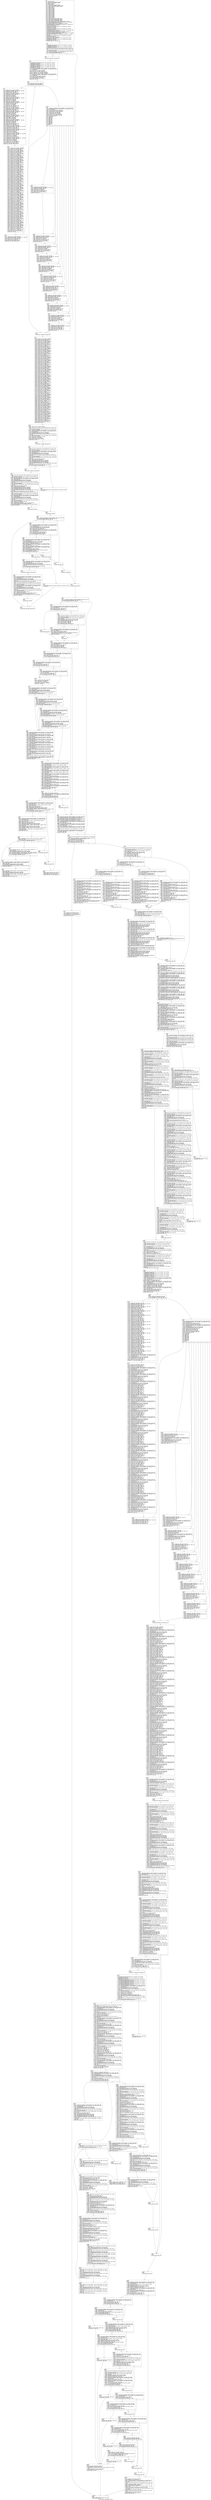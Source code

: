 digraph "CFG for 'connect__on_authorised' function" {
	label="CFG for 'connect__on_authorised' function";

	Node0x55c9d605a060 [shape=record,label="{%4:\l  %5 = alloca i32, align 4\l  %6 = alloca %struct.mosquitto_db*, align 8\l  %7 = alloca %struct.mosquitto*, align 8\l  %8 = alloca i8*, align 8\l  %9 = alloca i16, align 2\l  %10 = alloca %struct.mosquitto*, align 8\l  %11 = alloca %struct.mosquitto__subleaf*, align 8\l  %12 = alloca %struct.mqtt5__property*, align 8\l  %13 = alloca i8, align 1\l  %14 = alloca i32, align 4\l  %15 = alloca i32, align 4\l  %16 = alloca i32, align 4\l  %17 = alloca i32, align 4\l  %18 = alloca i32, align 4\l  %19 = alloca i32, align 4\l  %20 = alloca i32, align 4\l  %21 = alloca i8*, align 8\l  %22 = alloca i32, align 4\l  %23 = alloca i32, align 4\l  %24 = alloca i32, align 4\l  %25 = alloca i32, align 4\l  %26 = alloca i8*, align 8\l  %27 = alloca i32, align 4\l  %28 = alloca i32, align 4\l  %29 = alloca %struct.UT_hash_handle*, align 8\l  %30 = alloca %struct.UT_hash_handle*, align 8\l  %31 = alloca %struct.UT_hash_bucket*, align 8\l  %32 = alloca %struct.UT_hash_bucket*, align 8\l  store %struct.mosquitto_db* %0, %struct.mosquitto_db** %6, align 8\l  call void @llvm.dbg.declare(metadata %struct.mosquitto_db** %6, metadata\l... !851, metadata !DIExpression()), !dbg !852\l  store %struct.mosquitto* %1, %struct.mosquitto** %7, align 8\l  call void @llvm.dbg.declare(metadata %struct.mosquitto** %7, metadata !853,\l... metadata !DIExpression()), !dbg !854\l  store i8* %2, i8** %8, align 8\l  call void @llvm.dbg.declare(metadata i8** %8, metadata !855, metadata\l... !DIExpression()), !dbg !856\l  store i16 %3, i16* %9, align 2\l  call void @llvm.dbg.declare(metadata i16* %9, metadata !857, metadata\l... !DIExpression()), !dbg !858\l  call void @llvm.dbg.declare(metadata %struct.mosquitto** %10, metadata !859,\l... metadata !DIExpression()), !dbg !860\l  call void @llvm.dbg.declare(metadata %struct.mosquitto__subleaf** %11,\l... metadata !861, metadata !DIExpression()), !dbg !862\l  call void @llvm.dbg.declare(metadata %struct.mqtt5__property** %12, metadata\l... !863, metadata !DIExpression()), !dbg !864\l  store %struct.mqtt5__property* null, %struct.mqtt5__property** %12, align 8,\l... !dbg !864\l  call void @llvm.dbg.declare(metadata i8* %13, metadata !865, metadata\l... !DIExpression()), !dbg !866\l  store i8 0, i8* %13, align 1, !dbg !866\l  call void @llvm.dbg.declare(metadata i32* %14, metadata !867, metadata\l... !DIExpression()), !dbg !868\l  call void @llvm.dbg.declare(metadata i32* %15, metadata !869, metadata\l... !DIExpression()), !dbg !870\l  br label %33, !dbg !871, !llvm.loop !872\l}"];
	Node0x55c9d605a060 -> Node0x55c9d60812b0;
	Node0x55c9d60812b0 [shape=record,label="{%33:\l33:                                               \l  call void @llvm.dbg.declare(metadata i32* %16, metadata !873, metadata\l... !DIExpression()), !dbg !875\l  call void @llvm.dbg.declare(metadata i32* %17, metadata !876, metadata\l... !DIExpression()), !dbg !875\l  store %struct.mosquitto* null, %struct.mosquitto** %10, align 8, !dbg !875\l  %34 = load %struct.mosquitto_db*, %struct.mosquitto_db** %6, align 8, !dbg\l... !877\l  %35 = getelementptr inbounds %struct.mosquitto_db, %struct.mosquitto_db*\l... %34, i32 0, i32 4, !dbg !877\l  %36 = load %struct.mosquitto*, %struct.mosquitto** %35, align 8, !dbg !877\l  %37 = icmp ne %struct.mosquitto* %36, null, !dbg !877\l  br i1 %37, label %38, label %525, !dbg !875\l|{<s0>T|<s1>F}}"];
	Node0x55c9d60812b0:s0 -> Node0x55c9d6082dd0;
	Node0x55c9d60812b0:s1 -> Node0x55c9d6082e60;
	Node0x55c9d6082dd0 [shape=record,label="{%38:\l38:                                               \l  br label %39, !dbg !879, !llvm.loop !881\l}"];
	Node0x55c9d6082dd0 -> Node0x55c9d6082fa0;
	Node0x55c9d6082fa0 [shape=record,label="{%39:\l39:                                               \l  call void @llvm.dbg.declare(metadata i32* %18, metadata !882, metadata\l... !DIExpression()), !dbg !884\l  call void @llvm.dbg.declare(metadata i32* %19, metadata !885, metadata\l... !DIExpression()), !dbg !884\l  call void @llvm.dbg.declare(metadata i32* %20, metadata !886, metadata\l... !DIExpression()), !dbg !884\l  call void @llvm.dbg.declare(metadata i8** %21, metadata !887, metadata\l... !DIExpression()), !dbg !884\l  %40 = load %struct.mosquitto*, %struct.mosquitto** %7, align 8, !dbg !884\l  %41 = getelementptr inbounds %struct.mosquitto, %struct.mosquitto* %40, i32\l... 0, i32 3, !dbg !884\l  %42 = load i8*, i8** %41, align 8, !dbg !884\l  store i8* %42, i8** %21, align 8, !dbg !884\l  store i32 -17973521, i32* %17, align 4, !dbg !884\l  store i32 -1640531527, i32* %19, align 4, !dbg !884\l  store i32 -1640531527, i32* %18, align 4, !dbg !884\l  %43 = load %struct.mosquitto*, %struct.mosquitto** %7, align 8, !dbg !884\l  %44 = getelementptr inbounds %struct.mosquitto, %struct.mosquitto* %43, i32\l... 0, i32 3, !dbg !884\l  %45 = load i8*, i8** %44, align 8, !dbg !884\l  %46 = call i64 @strlen(i8* %45) #8, !dbg !884\l  %47 = trunc i64 %46 to i32, !dbg !884\l  store i32 %47, i32* %20, align 4, !dbg !884\l  br label %48, !dbg !884\l}"];
	Node0x55c9d6082fa0 -> Node0x55c9d6085000;
	Node0x55c9d6085000 [shape=record,label="{%48:\l48:                                               \l  %49 = load i32, i32* %20, align 4, !dbg !884\l  %50 = icmp uge i32 %49, 12, !dbg !884\l  br i1 %50, label %51, label %220, !dbg !884\l|{<s0>T|<s1>F}}"];
	Node0x55c9d6085000:s0 -> Node0x55c9d6085200;
	Node0x55c9d6085000:s1 -> Node0x55c9d6085250;
	Node0x55c9d6085200 [shape=record,label="{%51:\l51:                                               \l  %52 = load i8*, i8** %21, align 8, !dbg !888\l  %53 = getelementptr inbounds i8, i8* %52, i64 0, !dbg !888\l  %54 = load i8, i8* %53, align 1, !dbg !888\l  %55 = zext i8 %54 to i32, !dbg !888\l  %56 = load i8*, i8** %21, align 8, !dbg !888\l  %57 = getelementptr inbounds i8, i8* %56, i64 1, !dbg !888\l  %58 = load i8, i8* %57, align 1, !dbg !888\l  %59 = zext i8 %58 to i32, !dbg !888\l  %60 = shl i32 %59, 8, !dbg !888\l  %61 = add i32 %55, %60, !dbg !888\l  %62 = load i8*, i8** %21, align 8, !dbg !888\l  %63 = getelementptr inbounds i8, i8* %62, i64 2, !dbg !888\l  %64 = load i8, i8* %63, align 1, !dbg !888\l  %65 = zext i8 %64 to i32, !dbg !888\l  %66 = shl i32 %65, 16, !dbg !888\l  %67 = add i32 %61, %66, !dbg !888\l  %68 = load i8*, i8** %21, align 8, !dbg !888\l  %69 = getelementptr inbounds i8, i8* %68, i64 3, !dbg !888\l  %70 = load i8, i8* %69, align 1, !dbg !888\l  %71 = zext i8 %70 to i32, !dbg !888\l  %72 = shl i32 %71, 24, !dbg !888\l  %73 = add i32 %67, %72, !dbg !888\l  %74 = load i32, i32* %18, align 4, !dbg !888\l  %75 = add i32 %74, %73, !dbg !888\l  store i32 %75, i32* %18, align 4, !dbg !888\l  %76 = load i8*, i8** %21, align 8, !dbg !888\l  %77 = getelementptr inbounds i8, i8* %76, i64 4, !dbg !888\l  %78 = load i8, i8* %77, align 1, !dbg !888\l  %79 = zext i8 %78 to i32, !dbg !888\l  %80 = load i8*, i8** %21, align 8, !dbg !888\l  %81 = getelementptr inbounds i8, i8* %80, i64 5, !dbg !888\l  %82 = load i8, i8* %81, align 1, !dbg !888\l  %83 = zext i8 %82 to i32, !dbg !888\l  %84 = shl i32 %83, 8, !dbg !888\l  %85 = add i32 %79, %84, !dbg !888\l  %86 = load i8*, i8** %21, align 8, !dbg !888\l  %87 = getelementptr inbounds i8, i8* %86, i64 6, !dbg !888\l  %88 = load i8, i8* %87, align 1, !dbg !888\l  %89 = zext i8 %88 to i32, !dbg !888\l  %90 = shl i32 %89, 16, !dbg !888\l  %91 = add i32 %85, %90, !dbg !888\l  %92 = load i8*, i8** %21, align 8, !dbg !888\l  %93 = getelementptr inbounds i8, i8* %92, i64 7, !dbg !888\l  %94 = load i8, i8* %93, align 1, !dbg !888\l  %95 = zext i8 %94 to i32, !dbg !888\l  %96 = shl i32 %95, 24, !dbg !888\l  %97 = add i32 %91, %96, !dbg !888\l  %98 = load i32, i32* %19, align 4, !dbg !888\l  %99 = add i32 %98, %97, !dbg !888\l  store i32 %99, i32* %19, align 4, !dbg !888\l  %100 = load i8*, i8** %21, align 8, !dbg !888\l  %101 = getelementptr inbounds i8, i8* %100, i64 8, !dbg !888\l  %102 = load i8, i8* %101, align 1, !dbg !888\l  %103 = zext i8 %102 to i32, !dbg !888\l  %104 = load i8*, i8** %21, align 8, !dbg !888\l  %105 = getelementptr inbounds i8, i8* %104, i64 9, !dbg !888\l  %106 = load i8, i8* %105, align 1, !dbg !888\l  %107 = zext i8 %106 to i32, !dbg !888\l  %108 = shl i32 %107, 8, !dbg !888\l  %109 = add i32 %103, %108, !dbg !888\l  %110 = load i8*, i8** %21, align 8, !dbg !888\l  %111 = getelementptr inbounds i8, i8* %110, i64 10, !dbg !888\l  %112 = load i8, i8* %111, align 1, !dbg !888\l  %113 = zext i8 %112 to i32, !dbg !888\l  %114 = shl i32 %113, 16, !dbg !888\l  %115 = add i32 %109, %114, !dbg !888\l  %116 = load i8*, i8** %21, align 8, !dbg !888\l  %117 = getelementptr inbounds i8, i8* %116, i64 11, !dbg !888\l  %118 = load i8, i8* %117, align 1, !dbg !888\l  %119 = zext i8 %118 to i32, !dbg !888\l  %120 = shl i32 %119, 24, !dbg !888\l  %121 = add i32 %115, %120, !dbg !888\l  %122 = load i32, i32* %17, align 4, !dbg !888\l  %123 = add i32 %122, %121, !dbg !888\l  store i32 %123, i32* %17, align 4, !dbg !888\l  br label %124, !dbg !888, !llvm.loop !890\l}"];
	Node0x55c9d6085200 -> Node0x55c9d6088860;
	Node0x55c9d6088860 [shape=record,label="{%124:\l124:                                              \l  %125 = load i32, i32* %19, align 4, !dbg !891\l  %126 = load i32, i32* %18, align 4, !dbg !891\l  %127 = sub i32 %126, %125, !dbg !891\l  store i32 %127, i32* %18, align 4, !dbg !891\l  %128 = load i32, i32* %17, align 4, !dbg !891\l  %129 = load i32, i32* %18, align 4, !dbg !891\l  %130 = sub i32 %129, %128, !dbg !891\l  store i32 %130, i32* %18, align 4, !dbg !891\l  %131 = load i32, i32* %17, align 4, !dbg !891\l  %132 = lshr i32 %131, 13, !dbg !891\l  %133 = load i32, i32* %18, align 4, !dbg !891\l  %134 = xor i32 %133, %132, !dbg !891\l  store i32 %134, i32* %18, align 4, !dbg !891\l  %135 = load i32, i32* %17, align 4, !dbg !891\l  %136 = load i32, i32* %19, align 4, !dbg !891\l  %137 = sub i32 %136, %135, !dbg !891\l  store i32 %137, i32* %19, align 4, !dbg !891\l  %138 = load i32, i32* %18, align 4, !dbg !891\l  %139 = load i32, i32* %19, align 4, !dbg !891\l  %140 = sub i32 %139, %138, !dbg !891\l  store i32 %140, i32* %19, align 4, !dbg !891\l  %141 = load i32, i32* %18, align 4, !dbg !891\l  %142 = shl i32 %141, 8, !dbg !891\l  %143 = load i32, i32* %19, align 4, !dbg !891\l  %144 = xor i32 %143, %142, !dbg !891\l  store i32 %144, i32* %19, align 4, !dbg !891\l  %145 = load i32, i32* %18, align 4, !dbg !891\l  %146 = load i32, i32* %17, align 4, !dbg !891\l  %147 = sub i32 %146, %145, !dbg !891\l  store i32 %147, i32* %17, align 4, !dbg !891\l  %148 = load i32, i32* %19, align 4, !dbg !891\l  %149 = load i32, i32* %17, align 4, !dbg !891\l  %150 = sub i32 %149, %148, !dbg !891\l  store i32 %150, i32* %17, align 4, !dbg !891\l  %151 = load i32, i32* %19, align 4, !dbg !891\l  %152 = lshr i32 %151, 13, !dbg !891\l  %153 = load i32, i32* %17, align 4, !dbg !891\l  %154 = xor i32 %153, %152, !dbg !891\l  store i32 %154, i32* %17, align 4, !dbg !891\l  %155 = load i32, i32* %19, align 4, !dbg !891\l  %156 = load i32, i32* %18, align 4, !dbg !891\l  %157 = sub i32 %156, %155, !dbg !891\l  store i32 %157, i32* %18, align 4, !dbg !891\l  %158 = load i32, i32* %17, align 4, !dbg !891\l  %159 = load i32, i32* %18, align 4, !dbg !891\l  %160 = sub i32 %159, %158, !dbg !891\l  store i32 %160, i32* %18, align 4, !dbg !891\l  %161 = load i32, i32* %17, align 4, !dbg !891\l  %162 = lshr i32 %161, 12, !dbg !891\l  %163 = load i32, i32* %18, align 4, !dbg !891\l  %164 = xor i32 %163, %162, !dbg !891\l  store i32 %164, i32* %18, align 4, !dbg !891\l  %165 = load i32, i32* %17, align 4, !dbg !891\l  %166 = load i32, i32* %19, align 4, !dbg !891\l  %167 = sub i32 %166, %165, !dbg !891\l  store i32 %167, i32* %19, align 4, !dbg !891\l  %168 = load i32, i32* %18, align 4, !dbg !891\l  %169 = load i32, i32* %19, align 4, !dbg !891\l  %170 = sub i32 %169, %168, !dbg !891\l  store i32 %170, i32* %19, align 4, !dbg !891\l  %171 = load i32, i32* %18, align 4, !dbg !891\l  %172 = shl i32 %171, 16, !dbg !891\l  %173 = load i32, i32* %19, align 4, !dbg !891\l  %174 = xor i32 %173, %172, !dbg !891\l  store i32 %174, i32* %19, align 4, !dbg !891\l  %175 = load i32, i32* %18, align 4, !dbg !891\l  %176 = load i32, i32* %17, align 4, !dbg !891\l  %177 = sub i32 %176, %175, !dbg !891\l  store i32 %177, i32* %17, align 4, !dbg !891\l  %178 = load i32, i32* %19, align 4, !dbg !891\l  %179 = load i32, i32* %17, align 4, !dbg !891\l  %180 = sub i32 %179, %178, !dbg !891\l  store i32 %180, i32* %17, align 4, !dbg !891\l  %181 = load i32, i32* %19, align 4, !dbg !891\l  %182 = lshr i32 %181, 5, !dbg !891\l  %183 = load i32, i32* %17, align 4, !dbg !891\l  %184 = xor i32 %183, %182, !dbg !891\l  store i32 %184, i32* %17, align 4, !dbg !891\l  %185 = load i32, i32* %19, align 4, !dbg !891\l  %186 = load i32, i32* %18, align 4, !dbg !891\l  %187 = sub i32 %186, %185, !dbg !891\l  store i32 %187, i32* %18, align 4, !dbg !891\l  %188 = load i32, i32* %17, align 4, !dbg !891\l  %189 = load i32, i32* %18, align 4, !dbg !891\l  %190 = sub i32 %189, %188, !dbg !891\l  store i32 %190, i32* %18, align 4, !dbg !891\l  %191 = load i32, i32* %17, align 4, !dbg !891\l  %192 = lshr i32 %191, 3, !dbg !891\l  %193 = load i32, i32* %18, align 4, !dbg !891\l  %194 = xor i32 %193, %192, !dbg !891\l  store i32 %194, i32* %18, align 4, !dbg !891\l  %195 = load i32, i32* %17, align 4, !dbg !891\l  %196 = load i32, i32* %19, align 4, !dbg !891\l  %197 = sub i32 %196, %195, !dbg !891\l  store i32 %197, i32* %19, align 4, !dbg !891\l  %198 = load i32, i32* %18, align 4, !dbg !891\l  %199 = load i32, i32* %19, align 4, !dbg !891\l  %200 = sub i32 %199, %198, !dbg !891\l  store i32 %200, i32* %19, align 4, !dbg !891\l  %201 = load i32, i32* %18, align 4, !dbg !891\l  %202 = shl i32 %201, 10, !dbg !891\l  %203 = load i32, i32* %19, align 4, !dbg !891\l  %204 = xor i32 %203, %202, !dbg !891\l  store i32 %204, i32* %19, align 4, !dbg !891\l  %205 = load i32, i32* %18, align 4, !dbg !891\l  %206 = load i32, i32* %17, align 4, !dbg !891\l  %207 = sub i32 %206, %205, !dbg !891\l  store i32 %207, i32* %17, align 4, !dbg !891\l  %208 = load i32, i32* %19, align 4, !dbg !891\l  %209 = load i32, i32* %17, align 4, !dbg !891\l  %210 = sub i32 %209, %208, !dbg !891\l  store i32 %210, i32* %17, align 4, !dbg !891\l  %211 = load i32, i32* %19, align 4, !dbg !891\l  %212 = lshr i32 %211, 15, !dbg !891\l  %213 = load i32, i32* %17, align 4, !dbg !891\l  %214 = xor i32 %213, %212, !dbg !891\l  store i32 %214, i32* %17, align 4, !dbg !891\l  br label %215, !dbg !891\l}"];
	Node0x55c9d6088860 -> Node0x55c9d608bca0;
	Node0x55c9d608bca0 [shape=record,label="{%215:\l215:                                              \l  %216 = load i8*, i8** %21, align 8, !dbg !888\l  %217 = getelementptr inbounds i8, i8* %216, i64 12, !dbg !888\l  store i8* %217, i8** %21, align 8, !dbg !888\l  %218 = load i32, i32* %20, align 4, !dbg !888\l  %219 = sub i32 %218, 12, !dbg !888\l  store i32 %219, i32* %20, align 4, !dbg !888\l  br label %48, !dbg !884, !llvm.loop !893\l}"];
	Node0x55c9d608bca0 -> Node0x55c9d6085000;
	Node0x55c9d6085250 [shape=record,label="{%220:\l220:                                              \l  %221 = load %struct.mosquitto*, %struct.mosquitto** %7, align 8, !dbg !884\l  %222 = getelementptr inbounds %struct.mosquitto, %struct.mosquitto* %221,\l... i32 0, i32 3, !dbg !884\l  %223 = load i8*, i8** %222, align 8, !dbg !884\l  %224 = call i64 @strlen(i8* %223) #8, !dbg !884\l  %225 = load i32, i32* %17, align 4, !dbg !884\l  %226 = zext i32 %225 to i64, !dbg !884\l  %227 = add i64 %226, %224, !dbg !884\l  %228 = trunc i64 %227 to i32, !dbg !884\l  store i32 %228, i32* %17, align 4, !dbg !884\l  %229 = load i32, i32* %20, align 4, !dbg !884\l  switch i32 %229, label %316 [\l    i32 11, label %230\l    i32 10, label %238\l    i32 9, label %246\l    i32 8, label %254\l    i32 7, label %262\l    i32 6, label %270\l    i32 5, label %278\l    i32 4, label %285\l    i32 3, label %293\l    i32 2, label %301\l    i32 1, label %309\l  ], !dbg !884\l|{<s0>def|<s1>11|<s2>10|<s3>9|<s4>8|<s5>7|<s6>6|<s7>5|<s8>4|<s9>3|<s10>2|<s11>1}}"];
	Node0x55c9d6085250:s0 -> Node0x55c9d608f290;
	Node0x55c9d6085250:s1 -> Node0x55c9d608f2e0;
	Node0x55c9d6085250:s2 -> Node0x55c9d608f370;
	Node0x55c9d6085250:s3 -> Node0x55c9d608f400;
	Node0x55c9d6085250:s4 -> Node0x55c9d608f490;
	Node0x55c9d6085250:s5 -> Node0x55c9d608f550;
	Node0x55c9d6085250:s6 -> Node0x55c9d608f610;
	Node0x55c9d6085250:s7 -> Node0x55c9d608f6a0;
	Node0x55c9d6085250:s8 -> Node0x55c9d608f730;
	Node0x55c9d6085250:s9 -> Node0x55c9d608f7c0;
	Node0x55c9d6085250:s10 -> Node0x55c9d608f850;
	Node0x55c9d6085250:s11 -> Node0x55c9d608f8e0;
	Node0x55c9d608f2e0 [shape=record,label="{%230:\l230:                                              \l  %231 = load i8*, i8** %21, align 8, !dbg !894\l  %232 = getelementptr inbounds i8, i8* %231, i64 10, !dbg !894\l  %233 = load i8, i8* %232, align 1, !dbg !894\l  %234 = zext i8 %233 to i32, !dbg !894\l  %235 = shl i32 %234, 24, !dbg !894\l  %236 = load i32, i32* %17, align 4, !dbg !894\l  %237 = add i32 %236, %235, !dbg !894\l  store i32 %237, i32* %17, align 4, !dbg !894\l  br label %238, !dbg !894\l}"];
	Node0x55c9d608f2e0 -> Node0x55c9d608f370;
	Node0x55c9d608f370 [shape=record,label="{%238:\l238:                                              \l  %239 = load i8*, i8** %21, align 8, !dbg !894\l  %240 = getelementptr inbounds i8, i8* %239, i64 9, !dbg !894\l  %241 = load i8, i8* %240, align 1, !dbg !894\l  %242 = zext i8 %241 to i32, !dbg !894\l  %243 = shl i32 %242, 16, !dbg !894\l  %244 = load i32, i32* %17, align 4, !dbg !894\l  %245 = add i32 %244, %243, !dbg !894\l  store i32 %245, i32* %17, align 4, !dbg !894\l  br label %246, !dbg !894\l}"];
	Node0x55c9d608f370 -> Node0x55c9d608f400;
	Node0x55c9d608f400 [shape=record,label="{%246:\l246:                                              \l  %247 = load i8*, i8** %21, align 8, !dbg !894\l  %248 = getelementptr inbounds i8, i8* %247, i64 8, !dbg !894\l  %249 = load i8, i8* %248, align 1, !dbg !894\l  %250 = zext i8 %249 to i32, !dbg !894\l  %251 = shl i32 %250, 8, !dbg !894\l  %252 = load i32, i32* %17, align 4, !dbg !894\l  %253 = add i32 %252, %251, !dbg !894\l  store i32 %253, i32* %17, align 4, !dbg !894\l  br label %254, !dbg !894\l}"];
	Node0x55c9d608f400 -> Node0x55c9d608f490;
	Node0x55c9d608f490 [shape=record,label="{%254:\l254:                                              \l  %255 = load i8*, i8** %21, align 8, !dbg !894\l  %256 = getelementptr inbounds i8, i8* %255, i64 7, !dbg !894\l  %257 = load i8, i8* %256, align 1, !dbg !894\l  %258 = zext i8 %257 to i32, !dbg !894\l  %259 = shl i32 %258, 24, !dbg !894\l  %260 = load i32, i32* %19, align 4, !dbg !894\l  %261 = add i32 %260, %259, !dbg !894\l  store i32 %261, i32* %19, align 4, !dbg !894\l  br label %262, !dbg !894\l}"];
	Node0x55c9d608f490 -> Node0x55c9d608f550;
	Node0x55c9d608f550 [shape=record,label="{%262:\l262:                                              \l  %263 = load i8*, i8** %21, align 8, !dbg !894\l  %264 = getelementptr inbounds i8, i8* %263, i64 6, !dbg !894\l  %265 = load i8, i8* %264, align 1, !dbg !894\l  %266 = zext i8 %265 to i32, !dbg !894\l  %267 = shl i32 %266, 16, !dbg !894\l  %268 = load i32, i32* %19, align 4, !dbg !894\l  %269 = add i32 %268, %267, !dbg !894\l  store i32 %269, i32* %19, align 4, !dbg !894\l  br label %270, !dbg !894\l}"];
	Node0x55c9d608f550 -> Node0x55c9d608f610;
	Node0x55c9d608f610 [shape=record,label="{%270:\l270:                                              \l  %271 = load i8*, i8** %21, align 8, !dbg !894\l  %272 = getelementptr inbounds i8, i8* %271, i64 5, !dbg !894\l  %273 = load i8, i8* %272, align 1, !dbg !894\l  %274 = zext i8 %273 to i32, !dbg !894\l  %275 = shl i32 %274, 8, !dbg !894\l  %276 = load i32, i32* %19, align 4, !dbg !894\l  %277 = add i32 %276, %275, !dbg !894\l  store i32 %277, i32* %19, align 4, !dbg !894\l  br label %278, !dbg !894\l}"];
	Node0x55c9d608f610 -> Node0x55c9d608f6a0;
	Node0x55c9d608f6a0 [shape=record,label="{%278:\l278:                                              \l  %279 = load i8*, i8** %21, align 8, !dbg !894\l  %280 = getelementptr inbounds i8, i8* %279, i64 4, !dbg !894\l  %281 = load i8, i8* %280, align 1, !dbg !894\l  %282 = zext i8 %281 to i32, !dbg !894\l  %283 = load i32, i32* %19, align 4, !dbg !894\l  %284 = add i32 %283, %282, !dbg !894\l  store i32 %284, i32* %19, align 4, !dbg !894\l  br label %285, !dbg !894\l}"];
	Node0x55c9d608f6a0 -> Node0x55c9d608f730;
	Node0x55c9d608f730 [shape=record,label="{%285:\l285:                                              \l  %286 = load i8*, i8** %21, align 8, !dbg !894\l  %287 = getelementptr inbounds i8, i8* %286, i64 3, !dbg !894\l  %288 = load i8, i8* %287, align 1, !dbg !894\l  %289 = zext i8 %288 to i32, !dbg !894\l  %290 = shl i32 %289, 24, !dbg !894\l  %291 = load i32, i32* %18, align 4, !dbg !894\l  %292 = add i32 %291, %290, !dbg !894\l  store i32 %292, i32* %18, align 4, !dbg !894\l  br label %293, !dbg !894\l}"];
	Node0x55c9d608f730 -> Node0x55c9d608f7c0;
	Node0x55c9d608f7c0 [shape=record,label="{%293:\l293:                                              \l  %294 = load i8*, i8** %21, align 8, !dbg !894\l  %295 = getelementptr inbounds i8, i8* %294, i64 2, !dbg !894\l  %296 = load i8, i8* %295, align 1, !dbg !894\l  %297 = zext i8 %296 to i32, !dbg !894\l  %298 = shl i32 %297, 16, !dbg !894\l  %299 = load i32, i32* %18, align 4, !dbg !894\l  %300 = add i32 %299, %298, !dbg !894\l  store i32 %300, i32* %18, align 4, !dbg !894\l  br label %301, !dbg !894\l}"];
	Node0x55c9d608f7c0 -> Node0x55c9d608f850;
	Node0x55c9d608f850 [shape=record,label="{%301:\l301:                                              \l  %302 = load i8*, i8** %21, align 8, !dbg !894\l  %303 = getelementptr inbounds i8, i8* %302, i64 1, !dbg !894\l  %304 = load i8, i8* %303, align 1, !dbg !894\l  %305 = zext i8 %304 to i32, !dbg !894\l  %306 = shl i32 %305, 8, !dbg !894\l  %307 = load i32, i32* %18, align 4, !dbg !894\l  %308 = add i32 %307, %306, !dbg !894\l  store i32 %308, i32* %18, align 4, !dbg !894\l  br label %309, !dbg !894\l}"];
	Node0x55c9d608f850 -> Node0x55c9d608f8e0;
	Node0x55c9d608f8e0 [shape=record,label="{%309:\l309:                                              \l  %310 = load i8*, i8** %21, align 8, !dbg !894\l  %311 = getelementptr inbounds i8, i8* %310, i64 0, !dbg !894\l  %312 = load i8, i8* %311, align 1, !dbg !894\l  %313 = zext i8 %312 to i32, !dbg !894\l  %314 = load i32, i32* %18, align 4, !dbg !894\l  %315 = add i32 %314, %313, !dbg !894\l  store i32 %315, i32* %18, align 4, !dbg !894\l  br label %316, !dbg !894\l}"];
	Node0x55c9d608f8e0 -> Node0x55c9d608f290;
	Node0x55c9d608f290 [shape=record,label="{%316:\l316:                                              \l  br label %317, !dbg !884, !llvm.loop !896\l}"];
	Node0x55c9d608f290 -> Node0x55c9d6092460;
	Node0x55c9d6092460 [shape=record,label="{%317:\l317:                                              \l  %318 = load i32, i32* %19, align 4, !dbg !897\l  %319 = load i32, i32* %18, align 4, !dbg !897\l  %320 = sub i32 %319, %318, !dbg !897\l  store i32 %320, i32* %18, align 4, !dbg !897\l  %321 = load i32, i32* %17, align 4, !dbg !897\l  %322 = load i32, i32* %18, align 4, !dbg !897\l  %323 = sub i32 %322, %321, !dbg !897\l  store i32 %323, i32* %18, align 4, !dbg !897\l  %324 = load i32, i32* %17, align 4, !dbg !897\l  %325 = lshr i32 %324, 13, !dbg !897\l  %326 = load i32, i32* %18, align 4, !dbg !897\l  %327 = xor i32 %326, %325, !dbg !897\l  store i32 %327, i32* %18, align 4, !dbg !897\l  %328 = load i32, i32* %17, align 4, !dbg !897\l  %329 = load i32, i32* %19, align 4, !dbg !897\l  %330 = sub i32 %329, %328, !dbg !897\l  store i32 %330, i32* %19, align 4, !dbg !897\l  %331 = load i32, i32* %18, align 4, !dbg !897\l  %332 = load i32, i32* %19, align 4, !dbg !897\l  %333 = sub i32 %332, %331, !dbg !897\l  store i32 %333, i32* %19, align 4, !dbg !897\l  %334 = load i32, i32* %18, align 4, !dbg !897\l  %335 = shl i32 %334, 8, !dbg !897\l  %336 = load i32, i32* %19, align 4, !dbg !897\l  %337 = xor i32 %336, %335, !dbg !897\l  store i32 %337, i32* %19, align 4, !dbg !897\l  %338 = load i32, i32* %18, align 4, !dbg !897\l  %339 = load i32, i32* %17, align 4, !dbg !897\l  %340 = sub i32 %339, %338, !dbg !897\l  store i32 %340, i32* %17, align 4, !dbg !897\l  %341 = load i32, i32* %19, align 4, !dbg !897\l  %342 = load i32, i32* %17, align 4, !dbg !897\l  %343 = sub i32 %342, %341, !dbg !897\l  store i32 %343, i32* %17, align 4, !dbg !897\l  %344 = load i32, i32* %19, align 4, !dbg !897\l  %345 = lshr i32 %344, 13, !dbg !897\l  %346 = load i32, i32* %17, align 4, !dbg !897\l  %347 = xor i32 %346, %345, !dbg !897\l  store i32 %347, i32* %17, align 4, !dbg !897\l  %348 = load i32, i32* %19, align 4, !dbg !897\l  %349 = load i32, i32* %18, align 4, !dbg !897\l  %350 = sub i32 %349, %348, !dbg !897\l  store i32 %350, i32* %18, align 4, !dbg !897\l  %351 = load i32, i32* %17, align 4, !dbg !897\l  %352 = load i32, i32* %18, align 4, !dbg !897\l  %353 = sub i32 %352, %351, !dbg !897\l  store i32 %353, i32* %18, align 4, !dbg !897\l  %354 = load i32, i32* %17, align 4, !dbg !897\l  %355 = lshr i32 %354, 12, !dbg !897\l  %356 = load i32, i32* %18, align 4, !dbg !897\l  %357 = xor i32 %356, %355, !dbg !897\l  store i32 %357, i32* %18, align 4, !dbg !897\l  %358 = load i32, i32* %17, align 4, !dbg !897\l  %359 = load i32, i32* %19, align 4, !dbg !897\l  %360 = sub i32 %359, %358, !dbg !897\l  store i32 %360, i32* %19, align 4, !dbg !897\l  %361 = load i32, i32* %18, align 4, !dbg !897\l  %362 = load i32, i32* %19, align 4, !dbg !897\l  %363 = sub i32 %362, %361, !dbg !897\l  store i32 %363, i32* %19, align 4, !dbg !897\l  %364 = load i32, i32* %18, align 4, !dbg !897\l  %365 = shl i32 %364, 16, !dbg !897\l  %366 = load i32, i32* %19, align 4, !dbg !897\l  %367 = xor i32 %366, %365, !dbg !897\l  store i32 %367, i32* %19, align 4, !dbg !897\l  %368 = load i32, i32* %18, align 4, !dbg !897\l  %369 = load i32, i32* %17, align 4, !dbg !897\l  %370 = sub i32 %369, %368, !dbg !897\l  store i32 %370, i32* %17, align 4, !dbg !897\l  %371 = load i32, i32* %19, align 4, !dbg !897\l  %372 = load i32, i32* %17, align 4, !dbg !897\l  %373 = sub i32 %372, %371, !dbg !897\l  store i32 %373, i32* %17, align 4, !dbg !897\l  %374 = load i32, i32* %19, align 4, !dbg !897\l  %375 = lshr i32 %374, 5, !dbg !897\l  %376 = load i32, i32* %17, align 4, !dbg !897\l  %377 = xor i32 %376, %375, !dbg !897\l  store i32 %377, i32* %17, align 4, !dbg !897\l  %378 = load i32, i32* %19, align 4, !dbg !897\l  %379 = load i32, i32* %18, align 4, !dbg !897\l  %380 = sub i32 %379, %378, !dbg !897\l  store i32 %380, i32* %18, align 4, !dbg !897\l  %381 = load i32, i32* %17, align 4, !dbg !897\l  %382 = load i32, i32* %18, align 4, !dbg !897\l  %383 = sub i32 %382, %381, !dbg !897\l  store i32 %383, i32* %18, align 4, !dbg !897\l  %384 = load i32, i32* %17, align 4, !dbg !897\l  %385 = lshr i32 %384, 3, !dbg !897\l  %386 = load i32, i32* %18, align 4, !dbg !897\l  %387 = xor i32 %386, %385, !dbg !897\l  store i32 %387, i32* %18, align 4, !dbg !897\l  %388 = load i32, i32* %17, align 4, !dbg !897\l  %389 = load i32, i32* %19, align 4, !dbg !897\l  %390 = sub i32 %389, %388, !dbg !897\l  store i32 %390, i32* %19, align 4, !dbg !897\l  %391 = load i32, i32* %18, align 4, !dbg !897\l  %392 = load i32, i32* %19, align 4, !dbg !897\l  %393 = sub i32 %392, %391, !dbg !897\l  store i32 %393, i32* %19, align 4, !dbg !897\l  %394 = load i32, i32* %18, align 4, !dbg !897\l  %395 = shl i32 %394, 10, !dbg !897\l  %396 = load i32, i32* %19, align 4, !dbg !897\l  %397 = xor i32 %396, %395, !dbg !897\l  store i32 %397, i32* %19, align 4, !dbg !897\l  %398 = load i32, i32* %18, align 4, !dbg !897\l  %399 = load i32, i32* %17, align 4, !dbg !897\l  %400 = sub i32 %399, %398, !dbg !897\l  store i32 %400, i32* %17, align 4, !dbg !897\l  %401 = load i32, i32* %19, align 4, !dbg !897\l  %402 = load i32, i32* %17, align 4, !dbg !897\l  %403 = sub i32 %402, %401, !dbg !897\l  store i32 %403, i32* %17, align 4, !dbg !897\l  %404 = load i32, i32* %19, align 4, !dbg !897\l  %405 = lshr i32 %404, 15, !dbg !897\l  %406 = load i32, i32* %17, align 4, !dbg !897\l  %407 = xor i32 %406, %405, !dbg !897\l  store i32 %407, i32* %17, align 4, !dbg !897\l  br label %408, !dbg !897\l}"];
	Node0x55c9d6092460 -> Node0x55c9d6097970;
	Node0x55c9d6097970 [shape=record,label="{%408:\l408:                                              \l  %409 = load i32, i32* %17, align 4, !dbg !884\l  %410 = load %struct.mosquitto_db*, %struct.mosquitto_db** %6, align 8, !dbg\l... !884\l  %411 = getelementptr inbounds %struct.mosquitto_db, %struct.mosquitto_db*\l... %410, i32 0, i32 4, !dbg !884\l  %412 = load %struct.mosquitto*, %struct.mosquitto** %411, align 8, !dbg !884\l  %413 = getelementptr inbounds %struct.mosquitto, %struct.mosquitto* %412,\l... i32 0, i32 45, !dbg !884\l  %414 = getelementptr inbounds %struct.UT_hash_handle,\l... %struct.UT_hash_handle* %413, i32 0, i32 0, !dbg !884\l  %415 = load %struct.UT_hash_table*, %struct.UT_hash_table** %414, align 8,\l... !dbg !884\l  %416 = getelementptr inbounds %struct.UT_hash_table, %struct.UT_hash_table*\l... %415, i32 0, i32 1, !dbg !884\l  %417 = load i32, i32* %416, align 8, !dbg !884\l  %418 = sub i32 %417, 1, !dbg !884\l  %419 = and i32 %409, %418, !dbg !884\l  store i32 %419, i32* %16, align 4, !dbg !884\l  br label %420, !dbg !884\l}"];
	Node0x55c9d6097970 -> Node0x55c9d609ab90;
	Node0x55c9d609ab90 [shape=record,label="{%420:\l420:                                              \l  br label %421, !dbg !899, !llvm.loop !902\l}"];
	Node0x55c9d609ab90 -> Node0x55c9d6083ae0;
	Node0x55c9d6083ae0 [shape=record,label="{%421:\l421:                                              \l  %422 = load %struct.mosquitto_db*, %struct.mosquitto_db** %6, align 8, !dbg\l... !903\l  %423 = getelementptr inbounds %struct.mosquitto_db, %struct.mosquitto_db*\l... %422, i32 0, i32 4, !dbg !903\l  %424 = load %struct.mosquitto*, %struct.mosquitto** %423, align 8, !dbg !903\l  %425 = getelementptr inbounds %struct.mosquitto, %struct.mosquitto* %424,\l... i32 0, i32 45, !dbg !903\l  %426 = getelementptr inbounds %struct.UT_hash_handle,\l... %struct.UT_hash_handle* %425, i32 0, i32 0, !dbg !903\l  %427 = load %struct.UT_hash_table*, %struct.UT_hash_table** %426, align 8,\l... !dbg !903\l  %428 = getelementptr inbounds %struct.UT_hash_table, %struct.UT_hash_table*\l... %427, i32 0, i32 0, !dbg !903\l  %429 = load %struct.UT_hash_bucket*, %struct.UT_hash_bucket** %428, align 8,\l... !dbg !903\l  %430 = load i32, i32* %16, align 4, !dbg !903\l  %431 = zext i32 %430 to i64, !dbg !903\l  %432 = getelementptr inbounds %struct.UT_hash_bucket,\l... %struct.UT_hash_bucket* %429, i64 %431, !dbg !903\l  %433 = getelementptr inbounds %struct.UT_hash_bucket,\l... %struct.UT_hash_bucket* %432, i32 0, i32 0, !dbg !903\l  %434 = load %struct.UT_hash_handle*, %struct.UT_hash_handle** %433, align 8,\l... !dbg !903\l  %435 = icmp ne %struct.UT_hash_handle* %434, null, !dbg !903\l  br i1 %435, label %436, label %464, !dbg !906\l|{<s0>T|<s1>F}}"];
	Node0x55c9d6083ae0:s0 -> Node0x55c9d609c350;
	Node0x55c9d6083ae0:s1 -> Node0x55c9d609c3a0;
	Node0x55c9d609c350 [shape=record,label="{%436:\l436:                                              \l  br label %437, !dbg !903, !llvm.loop !907\l}"];
	Node0x55c9d609c350 -> Node0x55c9d609c5b0;
	Node0x55c9d609c5b0 [shape=record,label="{%437:\l437:                                              \l  %438 = load %struct.mosquitto_db*, %struct.mosquitto_db** %6, align 8, !dbg\l... !908\l  %439 = getelementptr inbounds %struct.mosquitto_db, %struct.mosquitto_db*\l... %438, i32 0, i32 4, !dbg !908\l  %440 = load %struct.mosquitto*, %struct.mosquitto** %439, align 8, !dbg !908\l  %441 = getelementptr inbounds %struct.mosquitto, %struct.mosquitto* %440,\l... i32 0, i32 45, !dbg !908\l  %442 = getelementptr inbounds %struct.UT_hash_handle,\l... %struct.UT_hash_handle* %441, i32 0, i32 0, !dbg !908\l  %443 = load %struct.UT_hash_table*, %struct.UT_hash_table** %442, align 8,\l... !dbg !908\l  %444 = getelementptr inbounds %struct.UT_hash_table, %struct.UT_hash_table*\l... %443, i32 0, i32 0, !dbg !908\l  %445 = load %struct.UT_hash_bucket*, %struct.UT_hash_bucket** %444, align 8,\l... !dbg !908\l  %446 = load i32, i32* %16, align 4, !dbg !908\l  %447 = zext i32 %446 to i64, !dbg !908\l  %448 = getelementptr inbounds %struct.UT_hash_bucket,\l... %struct.UT_hash_bucket* %445, i64 %447, !dbg !908\l  %449 = getelementptr inbounds %struct.UT_hash_bucket,\l... %struct.UT_hash_bucket* %448, i32 0, i32 0, !dbg !908\l  %450 = load %struct.UT_hash_handle*, %struct.UT_hash_handle** %449, align 8,\l... !dbg !908\l  %451 = bitcast %struct.UT_hash_handle* %450 to i8*, !dbg !908\l  %452 = load %struct.mosquitto_db*, %struct.mosquitto_db** %6, align 8, !dbg\l... !908\l  %453 = getelementptr inbounds %struct.mosquitto_db, %struct.mosquitto_db*\l... %452, i32 0, i32 4, !dbg !908\l  %454 = load %struct.mosquitto*, %struct.mosquitto** %453, align 8, !dbg !908\l  %455 = getelementptr inbounds %struct.mosquitto, %struct.mosquitto* %454,\l... i32 0, i32 45, !dbg !908\l  %456 = getelementptr inbounds %struct.UT_hash_handle,\l... %struct.UT_hash_handle* %455, i32 0, i32 0, !dbg !908\l  %457 = load %struct.UT_hash_table*, %struct.UT_hash_table** %456, align 8,\l... !dbg !908\l  %458 = getelementptr inbounds %struct.UT_hash_table, %struct.UT_hash_table*\l... %457, i32 0, i32 5, !dbg !908\l  %459 = load i64, i64* %458, align 8, !dbg !908\l  %460 = sub i64 0, %459, !dbg !908\l  %461 = getelementptr inbounds i8, i8* %451, i64 %460, !dbg !908\l  %462 = bitcast i8* %461 to %struct.mosquitto*, !dbg !908\l  store %struct.mosquitto* %462, %struct.mosquitto** %10, align 8, !dbg !908\l  br label %463, !dbg !908\l}"];
	Node0x55c9d609c5b0 -> Node0x55c9d609dd70;
	Node0x55c9d609dd70 [shape=record,label="{%463:\l463:                                              \l  br label %465, !dbg !908\l}"];
	Node0x55c9d609dd70 -> Node0x55c9d609de70;
	Node0x55c9d609c3a0 [shape=record,label="{%464:\l464:                                              \l  store %struct.mosquitto* null, %struct.mosquitto** %10, align 8, !dbg !903\l  br label %465\l}"];
	Node0x55c9d609c3a0 -> Node0x55c9d609de70;
	Node0x55c9d609de70 [shape=record,label="{%465:\l465:                                              \l  br label %466, !dbg !906\l}"];
	Node0x55c9d609de70 -> Node0x55c9d609e030;
	Node0x55c9d609e030 [shape=record,label="{%466:\l466:                                              \l  %467 = load %struct.mosquitto*, %struct.mosquitto** %10, align 8, !dbg !906\l  %468 = icmp ne %struct.mosquitto* %467, null, !dbg !906\l  br i1 %468, label %469, label %523, !dbg !906\l|{<s0>T|<s1>F}}"];
	Node0x55c9d609e030:s0 -> Node0x55c9d609e800;
	Node0x55c9d609e030:s1 -> Node0x55c9d609e850;
	Node0x55c9d609e800 [shape=record,label="{%469:\l469:                                              \l  %470 = load %struct.mosquitto*, %struct.mosquitto** %10, align 8, !dbg !910\l  %471 = getelementptr inbounds %struct.mosquitto, %struct.mosquitto* %470,\l... i32 0, i32 45, !dbg !910\l  %472 = getelementptr inbounds %struct.UT_hash_handle,\l... %struct.UT_hash_handle* %471, i32 0, i32 6, !dbg !910\l  %473 = load i32, i32* %472, align 8, !dbg !910\l  %474 = zext i32 %473 to i64, !dbg !910\l  %475 = load %struct.mosquitto*, %struct.mosquitto** %7, align 8, !dbg !910\l  %476 = getelementptr inbounds %struct.mosquitto, %struct.mosquitto* %475,\l... i32 0, i32 3, !dbg !910\l  %477 = load i8*, i8** %476, align 8, !dbg !910\l  %478 = call i64 @strlen(i8* %477) #8, !dbg !910\l  %479 = icmp eq i64 %474, %478, !dbg !910\l  br i1 %479, label %480, label %496, !dbg !913\l|{<s0>T|<s1>F}}"];
	Node0x55c9d609e800:s0 -> Node0x55c9d609f680;
	Node0x55c9d609e800:s1 -> Node0x55c9d609f710;
	Node0x55c9d609f680 [shape=record,label="{%480:\l480:                                              \l  %481 = load %struct.mosquitto*, %struct.mosquitto** %10, align 8, !dbg !914\l  %482 = getelementptr inbounds %struct.mosquitto, %struct.mosquitto* %481,\l... i32 0, i32 45, !dbg !914\l  %483 = getelementptr inbounds %struct.UT_hash_handle,\l... %struct.UT_hash_handle* %482, i32 0, i32 5, !dbg !914\l  %484 = load i8*, i8** %483, align 8, !dbg !914\l  %485 = load %struct.mosquitto*, %struct.mosquitto** %7, align 8, !dbg !914\l  %486 = getelementptr inbounds %struct.mosquitto, %struct.mosquitto* %485,\l... i32 0, i32 3, !dbg !914\l  %487 = load i8*, i8** %486, align 8, !dbg !914\l  %488 = load %struct.mosquitto*, %struct.mosquitto** %7, align 8, !dbg !914\l  %489 = getelementptr inbounds %struct.mosquitto, %struct.mosquitto* %488,\l... i32 0, i32 3, !dbg !914\l  %490 = load i8*, i8** %489, align 8, !dbg !914\l  %491 = call i64 @strlen(i8* %490) #8, !dbg !914\l  %492 = call i32 @memcmp(i8* %484, i8* %487, i64 %491) #8, !dbg !914\l  %493 = icmp eq i32 %492, 0, !dbg !914\l  br i1 %493, label %494, label %495, !dbg !917\l|{<s0>T|<s1>F}}"];
	Node0x55c9d609f680:s0 -> Node0x55c9d60a09f0;
	Node0x55c9d609f680:s1 -> Node0x55c9d60a0a80;
	Node0x55c9d60a09f0 [shape=record,label="{%494:\l494:                                              \l  br label %523, !dbg !914\l}"];
	Node0x55c9d60a09f0 -> Node0x55c9d609e850;
	Node0x55c9d60a0a80 [shape=record,label="{%495:\l495:                                              \l  br label %496, !dbg !917\l}"];
	Node0x55c9d60a0a80 -> Node0x55c9d609f710;
	Node0x55c9d609f710 [shape=record,label="{%496:\l496:                                              \l  %497 = load %struct.mosquitto*, %struct.mosquitto** %10, align 8, !dbg !918\l  %498 = getelementptr inbounds %struct.mosquitto, %struct.mosquitto* %497,\l... i32 0, i32 45, !dbg !918\l  %499 = getelementptr inbounds %struct.UT_hash_handle,\l... %struct.UT_hash_handle* %498, i32 0, i32 4, !dbg !918\l  %500 = load %struct.UT_hash_handle*, %struct.UT_hash_handle** %499, align 8,\l... !dbg !918\l  %501 = icmp ne %struct.UT_hash_handle* %500, null, !dbg !918\l  br i1 %501, label %502, label %521, !dbg !913\l|{<s0>T|<s1>F}}"];
	Node0x55c9d609f710:s0 -> Node0x55c9d60a1d70;
	Node0x55c9d609f710:s1 -> Node0x55c9d60a1dc0;
	Node0x55c9d60a1d70 [shape=record,label="{%502:\l502:                                              \l  br label %503, !dbg !918, !llvm.loop !920\l}"];
	Node0x55c9d60a1d70 -> Node0x55c9d60a2510;
	Node0x55c9d60a2510 [shape=record,label="{%503:\l503:                                              \l  %504 = load %struct.mosquitto*, %struct.mosquitto** %10, align 8, !dbg !921\l  %505 = getelementptr inbounds %struct.mosquitto, %struct.mosquitto* %504,\l... i32 0, i32 45, !dbg !921\l  %506 = getelementptr inbounds %struct.UT_hash_handle,\l... %struct.UT_hash_handle* %505, i32 0, i32 4, !dbg !921\l  %507 = load %struct.UT_hash_handle*, %struct.UT_hash_handle** %506, align 8,\l... !dbg !921\l  %508 = bitcast %struct.UT_hash_handle* %507 to i8*, !dbg !921\l  %509 = load %struct.mosquitto_db*, %struct.mosquitto_db** %6, align 8, !dbg\l... !921\l  %510 = getelementptr inbounds %struct.mosquitto_db, %struct.mosquitto_db*\l... %509, i32 0, i32 4, !dbg !921\l  %511 = load %struct.mosquitto*, %struct.mosquitto** %510, align 8, !dbg !921\l  %512 = getelementptr inbounds %struct.mosquitto, %struct.mosquitto* %511,\l... i32 0, i32 45, !dbg !921\l  %513 = getelementptr inbounds %struct.UT_hash_handle,\l... %struct.UT_hash_handle* %512, i32 0, i32 0, !dbg !921\l  %514 = load %struct.UT_hash_table*, %struct.UT_hash_table** %513, align 8,\l... !dbg !921\l  %515 = getelementptr inbounds %struct.UT_hash_table, %struct.UT_hash_table*\l... %514, i32 0, i32 5, !dbg !921\l  %516 = load i64, i64* %515, align 8, !dbg !921\l  %517 = sub i64 0, %516, !dbg !921\l  %518 = getelementptr inbounds i8, i8* %508, i64 %517, !dbg !921\l  %519 = bitcast i8* %518 to %struct.mosquitto*, !dbg !921\l  store %struct.mosquitto* %519, %struct.mosquitto** %10, align 8, !dbg !921\l  br label %520, !dbg !921\l}"];
	Node0x55c9d60a2510 -> Node0x55c9d60916d0;
	Node0x55c9d60916d0 [shape=record,label="{%520:\l520:                                              \l  br label %522, !dbg !921\l}"];
	Node0x55c9d60916d0 -> Node0x55c9d60917d0;
	Node0x55c9d60a1dc0 [shape=record,label="{%521:\l521:                                              \l  store %struct.mosquitto* null, %struct.mosquitto** %10, align 8, !dbg !918\l  br label %522\l}"];
	Node0x55c9d60a1dc0 -> Node0x55c9d60917d0;
	Node0x55c9d60917d0 [shape=record,label="{%522:\l522:                                              \l  br label %466, !dbg !906, !llvm.loop !923\l}"];
	Node0x55c9d60917d0 -> Node0x55c9d609e030;
	Node0x55c9d609e850 [shape=record,label="{%523:\l523:                                              \l  br label %524, !dbg !906\l}"];
	Node0x55c9d609e850 -> Node0x55c9d6091ab0;
	Node0x55c9d6091ab0 [shape=record,label="{%524:\l524:                                              \l  br label %525, !dbg !879\l}"];
	Node0x55c9d6091ab0 -> Node0x55c9d6082e60;
	Node0x55c9d6082e60 [shape=record,label="{%525:\l525:                                              \l  br label %526, !dbg !875\l}"];
	Node0x55c9d6082e60 -> Node0x55c9d60921f0;
	Node0x55c9d60921f0 [shape=record,label="{%526:\l526:                                              \l  %527 = load %struct.mosquitto*, %struct.mosquitto** %10, align 8, !dbg !924\l  %528 = icmp ne %struct.mosquitto* %527, null, !dbg !924\l  br i1 %528, label %529, label %704, !dbg !926\l|{<s0>T|<s1>F}}"];
	Node0x55c9d60921f0:s0 -> Node0x55c9d60a5b70;
	Node0x55c9d60921f0:s1 -> Node0x55c9d60a5c00;
	Node0x55c9d60a5b70 [shape=record,label="{%529:\l529:                                              \l  %530 = load %struct.mosquitto*, %struct.mosquitto** %10, align 8, !dbg !927\l  %531 = getelementptr inbounds %struct.mosquitto, %struct.mosquitto* %530,\l... i32 0, i32 0, !dbg !930\l  %532 = load i32, i32* %531, align 8, !dbg !930\l  %533 = icmp eq i32 %532, -1, !dbg !931\l  br i1 %533, label %534, label %535, !dbg !932\l|{<s0>T|<s1>F}}"];
	Node0x55c9d60a5b70:s0 -> Node0x55c9d60a6a30;
	Node0x55c9d60a5b70:s1 -> Node0x55c9d60a6ac0;
	Node0x55c9d60a6a30 [shape=record,label="{%534:\l534:                                              \l  br label %550, !dbg !933\l}"];
	Node0x55c9d60a6a30 -> Node0x55c9d60a6d30;
	Node0x55c9d60a6ac0 [shape=record,label="{%535:\l535:                                              \l  %536 = load %struct.mosquitto_db*, %struct.mosquitto_db** %6, align 8, !dbg\l... !935\l  %537 = getelementptr inbounds %struct.mosquitto_db, %struct.mosquitto_db*\l... %536, i32 0, i32 13, !dbg !938\l  %538 = load %struct.mosquitto__config*, %struct.mosquitto__config** %537,\l... align 8, !dbg !938\l  %539 = getelementptr inbounds %struct.mosquitto__config,\l... %struct.mosquitto__config* %538, i32 0, i32 5, !dbg !939\l  %540 = load i8, i8* %539, align 8, !dbg !939\l  %541 = trunc i8 %540 to i1, !dbg !939\l  %542 = zext i1 %541 to i32, !dbg !935\l  %543 = icmp eq i32 %542, 1, !dbg !940\l  br i1 %543, label %544, label %549, !dbg !941\l|{<s0>T|<s1>F}}"];
	Node0x55c9d60a6ac0:s0 -> Node0x55c9d60a8a10;
	Node0x55c9d60a6ac0:s1 -> Node0x55c9d60a8aa0;
	Node0x55c9d60a8a10 [shape=record,label="{%544:\l544:                                              \l  %545 = load %struct.mosquitto*, %struct.mosquitto** %7, align 8, !dbg !942\l  %546 = getelementptr inbounds %struct.mosquitto, %struct.mosquitto* %545,\l... i32 0, i32 3, !dbg !944\l  %547 = load i8*, i8** %546, align 8, !dbg !944\l  %548 = call i32 (%struct.mosquitto*, i32, i8*, ...)\l... @log__printf(%struct.mosquitto* null, i32 8, i8* getelementptr inbounds ([53\l... x i8], [53 x i8]* @.str.3, i32 0, i32 0), i8* %547), !dbg !945\l  br label %549, !dbg !946\l}"];
	Node0x55c9d60a8a10 -> Node0x55c9d60a8aa0;
	Node0x55c9d60a8aa0 [shape=record,label="{%549:\l549:                                              \l  br label %550\l}"];
	Node0x55c9d60a8aa0 -> Node0x55c9d60a6d30;
	Node0x55c9d60a6d30 [shape=record,label="{%550:\l550:                                              \l  %551 = load %struct.mosquitto*, %struct.mosquitto** %7, align 8, !dbg !947\l  %552 = getelementptr inbounds %struct.mosquitto, %struct.mosquitto* %551,\l... i32 0, i32 24, !dbg !949\l  %553 = load i8, i8* %552, align 2, !dbg !949\l  %554 = trunc i8 %553 to i1, !dbg !949\l  %555 = zext i1 %554 to i32, !dbg !947\l  %556 = icmp eq i32 %555, 0, !dbg !950\l  br i1 %556, label %557, label %691, !dbg !951\l|{<s0>T|<s1>F}}"];
	Node0x55c9d60a6d30:s0 -> Node0x55c9d60aaf30;
	Node0x55c9d60a6d30:s1 -> Node0x55c9d60aafc0;
	Node0x55c9d60aaf30 [shape=record,label="{%557:\l557:                                              \l  %558 = load %struct.mosquitto*, %struct.mosquitto** %10, align 8, !dbg !952\l  %559 = getelementptr inbounds %struct.mosquitto, %struct.mosquitto* %558,\l... i32 0, i32 25, !dbg !953\l  %560 = load i32, i32* %559, align 4, !dbg !953\l  %561 = icmp ugt i32 %560, 0, !dbg !954\l  br i1 %561, label %562, label %691, !dbg !955\l|{<s0>T|<s1>F}}"];
	Node0x55c9d60aaf30:s0 -> Node0x55c9d60abdf0;
	Node0x55c9d60aaf30:s1 -> Node0x55c9d60aafc0;
	Node0x55c9d60abdf0 [shape=record,label="{%562:\l562:                                              \l  %563 = load %struct.mosquitto*, %struct.mosquitto** %7, align 8, !dbg !956\l  %564 = getelementptr inbounds %struct.mosquitto, %struct.mosquitto* %563,\l... i32 0, i32 1, !dbg !959\l  %565 = load i32, i32* %564, align 4, !dbg !959\l  %566 = icmp eq i32 %565, 2, !dbg !960\l  br i1 %566, label %572, label %567, !dbg !961\l|{<s0>T|<s1>F}}"];
	Node0x55c9d60abdf0:s0 -> Node0x55c9d60acbf0;
	Node0x55c9d60abdf0:s1 -> Node0x55c9d60acc80;
	Node0x55c9d60acc80 [shape=record,label="{%567:\l567:                                              \l  %568 = load %struct.mosquitto*, %struct.mosquitto** %7, align 8, !dbg !962\l  %569 = getelementptr inbounds %struct.mosquitto, %struct.mosquitto* %568,\l... i32 0, i32 1, !dbg !963\l  %570 = load i32, i32* %569, align 4, !dbg !963\l  %571 = icmp eq i32 %570, 5, !dbg !964\l  br i1 %571, label %572, label %577, !dbg !965\l|{<s0>T|<s1>F}}"];
	Node0x55c9d60acc80:s0 -> Node0x55c9d60acbf0;
	Node0x55c9d60acc80:s1 -> Node0x55c9d60ada80;
	Node0x55c9d60acbf0 [shape=record,label="{%572:\l572:                                              \l  %573 = load i8, i8* %13, align 1, !dbg !966\l  %574 = zext i8 %573 to i32, !dbg !966\l  %575 = or i32 %574, 1, !dbg !966\l  %576 = trunc i32 %575 to i8, !dbg !966\l  store i8 %576, i8* %13, align 1, !dbg !966\l  br label %577, !dbg !968\l}"];
	Node0x55c9d60acbf0 -> Node0x55c9d60ada80;
	Node0x55c9d60ada80 [shape=record,label="{%577:\l577:                                              \l  %578 = load %struct.mosquitto*, %struct.mosquitto** %10, align 8, !dbg !969\l  %579 = getelementptr inbounds %struct.mosquitto, %struct.mosquitto* %578,\l... i32 0, i32 31, !dbg !971\l  %580 = getelementptr inbounds %struct.mosquitto_msg_data,\l... %struct.mosquitto_msg_data* %579, i32 0, i32 0, !dbg !972\l  %581 = load %struct.mosquitto_client_msg*, %struct.mosquitto_client_msg**\l... %580, align 8, !dbg !972\l  %582 = icmp ne %struct.mosquitto_client_msg* %581, null, !dbg !969\l  br i1 %582, label %601, label %583, !dbg !973\l|{<s0>T|<s1>F}}"];
	Node0x55c9d60ada80:s0 -> Node0x55c9d60afa90;
	Node0x55c9d60ada80:s1 -> Node0x55c9d60afb20;
	Node0x55c9d60afb20 [shape=record,label="{%583:\l583:                                              \l  %584 = load %struct.mosquitto*, %struct.mosquitto** %10, align 8, !dbg !974\l  %585 = getelementptr inbounds %struct.mosquitto, %struct.mosquitto* %584,\l... i32 0, i32 31, !dbg !975\l  %586 = getelementptr inbounds %struct.mosquitto_msg_data,\l... %struct.mosquitto_msg_data* %585, i32 0, i32 1, !dbg !976\l  %587 = load %struct.mosquitto_client_msg*, %struct.mosquitto_client_msg**\l... %586, align 8, !dbg !976\l  %588 = icmp ne %struct.mosquitto_client_msg* %587, null, !dbg !974\l  br i1 %588, label %601, label %589, !dbg !977\l|{<s0>T|<s1>F}}"];
	Node0x55c9d60afb20:s0 -> Node0x55c9d60afa90;
	Node0x55c9d60afb20:s1 -> Node0x55c9d60b0ff0;
	Node0x55c9d60b0ff0 [shape=record,label="{%589:\l589:                                              \l  %590 = load %struct.mosquitto*, %struct.mosquitto** %10, align 8, !dbg !978\l  %591 = getelementptr inbounds %struct.mosquitto, %struct.mosquitto* %590,\l... i32 0, i32 32, !dbg !979\l  %592 = getelementptr inbounds %struct.mosquitto_msg_data,\l... %struct.mosquitto_msg_data* %591, i32 0, i32 0, !dbg !980\l  %593 = load %struct.mosquitto_client_msg*, %struct.mosquitto_client_msg**\l... %592, align 8, !dbg !980\l  %594 = icmp ne %struct.mosquitto_client_msg* %593, null, !dbg !978\l  br i1 %594, label %601, label %595, !dbg !981\l|{<s0>T|<s1>F}}"];
	Node0x55c9d60b0ff0:s0 -> Node0x55c9d60afa90;
	Node0x55c9d60b0ff0:s1 -> Node0x55c9d605ac90;
	Node0x55c9d605ac90 [shape=record,label="{%595:\l595:                                              \l  %596 = load %struct.mosquitto*, %struct.mosquitto** %10, align 8, !dbg !982\l  %597 = getelementptr inbounds %struct.mosquitto, %struct.mosquitto* %596,\l... i32 0, i32 32, !dbg !983\l  %598 = getelementptr inbounds %struct.mosquitto_msg_data,\l... %struct.mosquitto_msg_data* %597, i32 0, i32 1, !dbg !984\l  %599 = load %struct.mosquitto_client_msg*, %struct.mosquitto_client_msg**\l... %598, align 8, !dbg !984\l  %600 = icmp ne %struct.mosquitto_client_msg* %599, null, !dbg !982\l  br i1 %600, label %601, label %623, !dbg !985\l|{<s0>T|<s1>F}}"];
	Node0x55c9d605ac90:s0 -> Node0x55c9d60afa90;
	Node0x55c9d605ac90:s1 -> Node0x55c9d60b3fd0;
	Node0x55c9d60afa90 [shape=record,label="{%601:\l601:                                              \l  %602 = load %struct.mosquitto*, %struct.mosquitto** %7, align 8, !dbg !986\l  %603 = getelementptr inbounds %struct.mosquitto, %struct.mosquitto* %602,\l... i32 0, i32 31, !dbg !988\l  %604 = bitcast %struct.mosquitto_msg_data* %603 to i8*, !dbg !989\l  %605 = load %struct.mosquitto*, %struct.mosquitto** %10, align 8, !dbg !990\l  %606 = getelementptr inbounds %struct.mosquitto, %struct.mosquitto* %605,\l... i32 0, i32 31, !dbg !991\l  %607 = bitcast %struct.mosquitto_msg_data* %606 to i8*, !dbg !989\l  call void @llvm.memcpy.p0i8.p0i8.i64(i8* align 8 %604, i8* align 8 %607, i64\l... 48, i1 false), !dbg !989\l  %608 = load %struct.mosquitto*, %struct.mosquitto** %7, align 8, !dbg !992\l  %609 = getelementptr inbounds %struct.mosquitto, %struct.mosquitto* %608,\l... i32 0, i32 32, !dbg !993\l  %610 = bitcast %struct.mosquitto_msg_data* %609 to i8*, !dbg !994\l  %611 = load %struct.mosquitto*, %struct.mosquitto** %10, align 8, !dbg !995\l  %612 = getelementptr inbounds %struct.mosquitto, %struct.mosquitto* %611,\l... i32 0, i32 32, !dbg !996\l  %613 = bitcast %struct.mosquitto_msg_data* %612 to i8*, !dbg !994\l  call void @llvm.memcpy.p0i8.p0i8.i64(i8* align 8 %610, i8* align 8 %613, i64\l... 48, i1 false), !dbg !994\l  %614 = load %struct.mosquitto*, %struct.mosquitto** %10, align 8, !dbg !997\l  %615 = getelementptr inbounds %struct.mosquitto, %struct.mosquitto* %614,\l... i32 0, i32 31, !dbg !998\l  %616 = bitcast %struct.mosquitto_msg_data* %615 to i8*, !dbg !999\l  call void @llvm.memset.p0i8.i64(i8* align 8 %616, i8 0, i64 48, i1 false),\l... !dbg !999\l  %617 = load %struct.mosquitto*, %struct.mosquitto** %10, align 8, !dbg !1000\l  %618 = getelementptr inbounds %struct.mosquitto, %struct.mosquitto* %617,\l... i32 0, i32 32, !dbg !1001\l  %619 = bitcast %struct.mosquitto_msg_data* %618 to i8*, !dbg !1002\l  call void @llvm.memset.p0i8.i64(i8* align 8 %619, i8 0, i64 48, i1 false),\l... !dbg !1002\l  %620 = load %struct.mosquitto_db*, %struct.mosquitto_db** %6, align 8, !dbg\l... !1003\l  %621 = load %struct.mosquitto*, %struct.mosquitto** %7, align 8, !dbg !1004\l  %622 = call i32 @db__message_reconnect_reset(%struct.mosquitto_db* %620,\l... %struct.mosquitto* %621), !dbg !1005\l  br label %623, !dbg !1006\l}"];
	Node0x55c9d60afa90 -> Node0x55c9d60b3fd0;
	Node0x55c9d60b3fd0 [shape=record,label="{%623:\l623:                                              \l  %624 = load %struct.mosquitto*, %struct.mosquitto** %10, align 8, !dbg !1007\l  %625 = getelementptr inbounds %struct.mosquitto, %struct.mosquitto* %624,\l... i32 0, i32 36, !dbg !1008\l  %626 = load %struct.mosquitto__subhier**, %struct.mosquitto__subhier***\l... %625, align 8, !dbg !1008\l  %627 = load %struct.mosquitto*, %struct.mosquitto** %7, align 8, !dbg !1009\l  %628 = getelementptr inbounds %struct.mosquitto, %struct.mosquitto* %627,\l... i32 0, i32 36, !dbg !1010\l  store %struct.mosquitto__subhier** %626, %struct.mosquitto__subhier*** %628,\l... align 8, !dbg !1011\l  %629 = load %struct.mosquitto*, %struct.mosquitto** %10, align 8, !dbg !1012\l  %630 = getelementptr inbounds %struct.mosquitto, %struct.mosquitto* %629,\l... i32 0, i32 36, !dbg !1013\l  store %struct.mosquitto__subhier** null, %struct.mosquitto__subhier*** %630,\l... align 8, !dbg !1014\l  %631 = load %struct.mosquitto*, %struct.mosquitto** %10, align 8, !dbg !1015\l  %632 = getelementptr inbounds %struct.mosquitto, %struct.mosquitto* %631,\l... i32 0, i32 39, !dbg !1016\l  %633 = load i32, i32* %632, align 8, !dbg !1016\l  %634 = load %struct.mosquitto*, %struct.mosquitto** %7, align 8, !dbg !1017\l  %635 = getelementptr inbounds %struct.mosquitto, %struct.mosquitto* %634,\l... i32 0, i32 39, !dbg !1018\l  store i32 %633, i32* %635, align 8, !dbg !1019\l  %636 = load %struct.mosquitto*, %struct.mosquitto** %10, align 8, !dbg !1020\l  %637 = getelementptr inbounds %struct.mosquitto, %struct.mosquitto* %636,\l... i32 0, i32 39, !dbg !1021\l  store i32 0, i32* %637, align 8, !dbg !1022\l  %638 = load %struct.mosquitto*, %struct.mosquitto** %10, align 8, !dbg !1023\l  %639 = getelementptr inbounds %struct.mosquitto, %struct.mosquitto* %638,\l... i32 0, i32 7, !dbg !1024\l  %640 = load i16, i16* %639, align 2, !dbg !1024\l  %641 = load %struct.mosquitto*, %struct.mosquitto** %7, align 8, !dbg !1025\l  %642 = getelementptr inbounds %struct.mosquitto, %struct.mosquitto* %641,\l... i32 0, i32 7, !dbg !1026\l  store i16 %640, i16* %642, align 2, !dbg !1027\l  store i32 0, i32* %14, align 4, !dbg !1028\l  br label %643, !dbg !1030\l}"];
	Node0x55c9d60b3fd0 -> Node0x55c9d60bc320;
	Node0x55c9d60bc320 [shape=record,label="{%643:\l643:                                              \l  %644 = load i32, i32* %14, align 4, !dbg !1031\l  %645 = load %struct.mosquitto*, %struct.mosquitto** %7, align 8, !dbg !1033\l  %646 = getelementptr inbounds %struct.mosquitto, %struct.mosquitto* %645,\l... i32 0, i32 39, !dbg !1034\l  %647 = load i32, i32* %646, align 8, !dbg !1034\l  %648 = icmp slt i32 %644, %647, !dbg !1035\l  br i1 %648, label %649, label %690, !dbg !1036\l|{<s0>T|<s1>F}}"];
	Node0x55c9d60bc320:s0 -> Node0x55c9d60bd280;
	Node0x55c9d60bc320:s1 -> Node0x55c9d60bd310;
	Node0x55c9d60bd280 [shape=record,label="{%649:\l649:                                              \l  %650 = load %struct.mosquitto*, %struct.mosquitto** %7, align 8, !dbg !1037\l  %651 = getelementptr inbounds %struct.mosquitto, %struct.mosquitto* %650,\l... i32 0, i32 36, !dbg !1040\l  %652 = load %struct.mosquitto__subhier**, %struct.mosquitto__subhier***\l... %651, align 8, !dbg !1040\l  %653 = load i32, i32* %14, align 4, !dbg !1041\l  %654 = sext i32 %653 to i64, !dbg !1037\l  %655 = getelementptr inbounds %struct.mosquitto__subhier*,\l... %struct.mosquitto__subhier** %652, i64 %654, !dbg !1037\l  %656 = load %struct.mosquitto__subhier*, %struct.mosquitto__subhier** %655,\l... align 8, !dbg !1037\l  %657 = icmp ne %struct.mosquitto__subhier* %656, null, !dbg !1037\l  br i1 %657, label %658, label %686, !dbg !1042\l|{<s0>T|<s1>F}}"];
	Node0x55c9d60bd280:s0 -> Node0x55c9d60be930;
	Node0x55c9d60bd280:s1 -> Node0x55c9d60be9c0;
	Node0x55c9d60be930 [shape=record,label="{%658:\l658:                                              \l  %659 = load %struct.mosquitto*, %struct.mosquitto** %7, align 8, !dbg !1043\l  %660 = getelementptr inbounds %struct.mosquitto, %struct.mosquitto* %659,\l... i32 0, i32 36, !dbg !1045\l  %661 = load %struct.mosquitto__subhier**, %struct.mosquitto__subhier***\l... %660, align 8, !dbg !1045\l  %662 = load i32, i32* %14, align 4, !dbg !1046\l  %663 = sext i32 %662 to i64, !dbg !1043\l  %664 = getelementptr inbounds %struct.mosquitto__subhier*,\l... %struct.mosquitto__subhier** %661, i64 %663, !dbg !1043\l  %665 = load %struct.mosquitto__subhier*, %struct.mosquitto__subhier** %664,\l... align 8, !dbg !1043\l  %666 = getelementptr inbounds %struct.mosquitto__subhier,\l... %struct.mosquitto__subhier* %665, i32 0, i32 3, !dbg !1047\l  %667 = load %struct.mosquitto__subleaf*, %struct.mosquitto__subleaf** %666,\l... align 8, !dbg !1047\l  store %struct.mosquitto__subleaf* %667, %struct.mosquitto__subleaf** %11,\l... align 8, !dbg !1048\l  br label %668, !dbg !1049\l}"];
	Node0x55c9d60be930 -> Node0x55c9d60c0960;
	Node0x55c9d60c0960 [shape=record,label="{%668:\l668:                                              \l  %669 = load %struct.mosquitto__subleaf*, %struct.mosquitto__subleaf** %11,\l... align 8, !dbg !1050\l  %670 = icmp ne %struct.mosquitto__subleaf* %669, null, !dbg !1049\l  br i1 %670, label %671, label %685, !dbg !1049\l|{<s0>T|<s1>F}}"];
	Node0x55c9d60c0960:s0 -> Node0x55c9d60c13b0;
	Node0x55c9d60c0960:s1 -> Node0x55c9d60c1440;
	Node0x55c9d60c13b0 [shape=record,label="{%671:\l671:                                              \l  %672 = load %struct.mosquitto__subleaf*, %struct.mosquitto__subleaf** %11,\l... align 8, !dbg !1051\l  %673 = getelementptr inbounds %struct.mosquitto__subleaf,\l... %struct.mosquitto__subleaf* %672, i32 0, i32 2, !dbg !1054\l  %674 = load %struct.mosquitto*, %struct.mosquitto** %673, align 8, !dbg !1054\l  %675 = load %struct.mosquitto*, %struct.mosquitto** %10, align 8, !dbg !1055\l  %676 = icmp eq %struct.mosquitto* %674, %675, !dbg !1056\l  br i1 %676, label %677, label %681, !dbg !1057\l|{<s0>T|<s1>F}}"];
	Node0x55c9d60c13b0:s0 -> Node0x55c9d60c22b0;
	Node0x55c9d60c13b0:s1 -> Node0x55c9d60c2340;
	Node0x55c9d60c22b0 [shape=record,label="{%677:\l677:                                              \l  %678 = load %struct.mosquitto*, %struct.mosquitto** %7, align 8, !dbg !1058\l  %679 = load %struct.mosquitto__subleaf*, %struct.mosquitto__subleaf** %11,\l... align 8, !dbg !1060\l  %680 = getelementptr inbounds %struct.mosquitto__subleaf,\l... %struct.mosquitto__subleaf* %679, i32 0, i32 2, !dbg !1061\l  store %struct.mosquitto* %678, %struct.mosquitto** %680, align 8, !dbg !1062\l  br label %681, !dbg !1063\l}"];
	Node0x55c9d60c22b0 -> Node0x55c9d60c2340;
	Node0x55c9d60c2340 [shape=record,label="{%681:\l681:                                              \l  %682 = load %struct.mosquitto__subleaf*, %struct.mosquitto__subleaf** %11,\l... align 8, !dbg !1064\l  %683 = getelementptr inbounds %struct.mosquitto__subleaf,\l... %struct.mosquitto__subleaf* %682, i32 0, i32 1, !dbg !1065\l  %684 = load %struct.mosquitto__subleaf*, %struct.mosquitto__subleaf** %683,\l... align 8, !dbg !1065\l  store %struct.mosquitto__subleaf* %684, %struct.mosquitto__subleaf** %11,\l... align 8, !dbg !1066\l  br label %668, !dbg !1049, !llvm.loop !1067\l}"];
	Node0x55c9d60c2340 -> Node0x55c9d60c0960;
	Node0x55c9d60c1440 [shape=record,label="{%685:\l685:                                              \l  br label %686, !dbg !1069\l}"];
	Node0x55c9d60c1440 -> Node0x55c9d60be9c0;
	Node0x55c9d60be9c0 [shape=record,label="{%686:\l686:                                              \l  br label %687, !dbg !1070\l}"];
	Node0x55c9d60be9c0 -> Node0x55c9d60c3c90;
	Node0x55c9d60c3c90 [shape=record,label="{%687:\l687:                                              \l  %688 = load i32, i32* %14, align 4, !dbg !1071\l  %689 = add nsw i32 %688, 1, !dbg !1071\l  store i32 %689, i32* %14, align 4, !dbg !1071\l  br label %643, !dbg !1072, !llvm.loop !1073\l}"];
	Node0x55c9d60c3c90 -> Node0x55c9d60bc320;
	Node0x55c9d60bd310 [shape=record,label="{%690:\l690:                                              \l  br label %691, !dbg !1075\l}"];
	Node0x55c9d60bd310 -> Node0x55c9d60aafc0;
	Node0x55c9d60aafc0 [shape=record,label="{%691:\l691:                                              \l  %692 = load %struct.mosquitto*, %struct.mosquitto** %10, align 8, !dbg !1076\l  call void @session_expiry__remove(%struct.mosquitto* %692), !dbg !1077\l  %693 = load %struct.mosquitto*, %struct.mosquitto** %10, align 8, !dbg !1078\l  call void @will_delay__remove(%struct.mosquitto* %693), !dbg !1079\l  %694 = load %struct.mosquitto*, %struct.mosquitto** %10, align 8, !dbg !1080\l  %695 = call i32 @will__clear(%struct.mosquitto* %694), !dbg !1081\l  %696 = load %struct.mosquitto*, %struct.mosquitto** %10, align 8, !dbg !1082\l  %697 = getelementptr inbounds %struct.mosquitto, %struct.mosquitto* %696,\l... i32 0, i32 24, !dbg !1083\l  store i8 1, i8* %697, align 2, !dbg !1084\l  %698 = load %struct.mosquitto*, %struct.mosquitto** %10, align 8, !dbg !1085\l  %699 = getelementptr inbounds %struct.mosquitto, %struct.mosquitto* %698,\l... i32 0, i32 25, !dbg !1086\l  store i32 0, i32* %699, align 4, !dbg !1087\l  %700 = load %struct.mosquitto*, %struct.mosquitto** %10, align 8, !dbg !1088\l  %701 = call i32 @mosquitto__set_state(%struct.mosquitto* %700, i32 17), !dbg\l... !1089\l  %702 = load %struct.mosquitto_db*, %struct.mosquitto_db** %6, align 8, !dbg\l... !1090\l  %703 = load %struct.mosquitto*, %struct.mosquitto** %10, align 8, !dbg !1091\l  call void @do_disconnect(%struct.mosquitto_db* %702, %struct.mosquitto*\l... %703, i32 0), !dbg !1092\l  br label %704, !dbg !1093\l}"];
	Node0x55c9d60aafc0 -> Node0x55c9d60a5c00;
	Node0x55c9d60a5c00 [shape=record,label="{%704:\l704:                                              \l  %705 = load %struct.mosquitto_db*, %struct.mosquitto_db** %6, align 8, !dbg\l... !1094\l  %706 = load %struct.mosquitto*, %struct.mosquitto** %7, align 8, !dbg !1095\l  %707 = call i32 @acl__find_acls(%struct.mosquitto_db* %705,\l... %struct.mosquitto* %706), !dbg !1096\l  store i32 %707, i32* %15, align 4, !dbg !1097\l  %708 = load i32, i32* %15, align 4, !dbg !1098\l  %709 = icmp ne i32 %708, 0, !dbg !1098\l  br i1 %709, label %710, label %713, !dbg !1100\l|{<s0>T|<s1>F}}"];
	Node0x55c9d60a5c00:s0 -> Node0x55c9d60c83b0;
	Node0x55c9d60a5c00:s1 -> Node0x55c9d60c8440;
	Node0x55c9d60c83b0 [shape=record,label="{%710:\l710:                                              \l  %711 = load i8*, i8** %8, align 8, !dbg !1101\l  call void @free(i8* %711) #9, !dbg !1103\l  %712 = load i32, i32* %15, align 4, !dbg !1104\l  store i32 %712, i32* %5, align 4, !dbg !1105\l  br label %2090, !dbg !1105\l}"];
	Node0x55c9d60c83b0 -> Node0x55c9d60c9700;
	Node0x55c9d60c8440 [shape=record,label="{%713:\l713:                                              \l  %714 = load %struct.mosquitto_db*, %struct.mosquitto_db** %6, align 8, !dbg\l... !1106\l  %715 = getelementptr inbounds %struct.mosquitto_db, %struct.mosquitto_db*\l... %714, i32 0, i32 13, !dbg !1108\l  %716 = load %struct.mosquitto__config*, %struct.mosquitto__config** %715,\l... align 8, !dbg !1108\l  %717 = getelementptr inbounds %struct.mosquitto__config,\l... %struct.mosquitto__config* %716, i32 0, i32 5, !dbg !1109\l  %718 = load i8, i8* %717, align 8, !dbg !1109\l  %719 = trunc i8 %718 to i1, !dbg !1109\l  %720 = zext i1 %719 to i32, !dbg !1106\l  %721 = icmp eq i32 %720, 1, !dbg !1110\l  br i1 %721, label %722, label %863, !dbg !1111\l|{<s0>T|<s1>F}}"];
	Node0x55c9d60c8440:s0 -> Node0x55c9d60cb900;
	Node0x55c9d60c8440:s1 -> Node0x55c9d60cb990;
	Node0x55c9d60cb900 [shape=record,label="{%722:\l722:                                              \l  %723 = load %struct.mosquitto*, %struct.mosquitto** %7, align 8, !dbg !1112\l  %724 = getelementptr inbounds %struct.mosquitto, %struct.mosquitto* %723,\l... i32 0, i32 29, !dbg !1115\l  %725 = load i8, i8* %724, align 2, !dbg !1115\l  %726 = trunc i8 %725 to i1, !dbg !1115\l  br i1 %726, label %727, label %776, !dbg !1116\l|{<s0>T|<s1>F}}"];
	Node0x55c9d60cb900:s0 -> Node0x55c9d60cc670;
	Node0x55c9d60cb900:s1 -> Node0x55c9d60cc700;
	Node0x55c9d60cc670 [shape=record,label="{%727:\l727:                                              \l  %728 = load %struct.mosquitto*, %struct.mosquitto** %7, align 8, !dbg !1117\l  %729 = getelementptr inbounds %struct.mosquitto, %struct.mosquitto* %728,\l... i32 0, i32 4, !dbg !1120\l  %730 = load i8*, i8** %729, align 8, !dbg !1120\l  %731 = icmp ne i8* %730, null, !dbg !1117\l  br i1 %731, label %732, label %755, !dbg !1121\l|{<s0>T|<s1>F}}"];
	Node0x55c9d60cc670:s0 -> Node0x55c9d60cda00;
	Node0x55c9d60cc670:s1 -> Node0x55c9d60cda90;
	Node0x55c9d60cda00 [shape=record,label="{%732:\l732:                                              \l  %733 = load %struct.mosquitto*, %struct.mosquitto** %7, align 8, !dbg !1122\l  %734 = getelementptr inbounds %struct.mosquitto, %struct.mosquitto* %733,\l... i32 0, i32 2, !dbg !1124\l  %735 = load i8*, i8** %734, align 8, !dbg !1124\l  %736 = load %struct.mosquitto*, %struct.mosquitto** %7, align 8, !dbg !1125\l  %737 = getelementptr inbounds %struct.mosquitto, %struct.mosquitto* %736,\l... i32 0, i32 3, !dbg !1126\l  %738 = load i8*, i8** %737, align 8, !dbg !1126\l  %739 = load %struct.mosquitto*, %struct.mosquitto** %7, align 8, !dbg !1127\l  %740 = getelementptr inbounds %struct.mosquitto, %struct.mosquitto* %739,\l... i32 0, i32 1, !dbg !1128\l  %741 = load i32, i32* %740, align 4, !dbg !1128\l  %742 = load %struct.mosquitto*, %struct.mosquitto** %7, align 8, !dbg !1129\l  %743 = getelementptr inbounds %struct.mosquitto, %struct.mosquitto* %742,\l... i32 0, i32 24, !dbg !1130\l  %744 = load i8, i8* %743, align 2, !dbg !1130\l  %745 = trunc i8 %744 to i1, !dbg !1130\l  %746 = zext i1 %745 to i32, !dbg !1129\l  %747 = load %struct.mosquitto*, %struct.mosquitto** %7, align 8, !dbg !1131\l  %748 = getelementptr inbounds %struct.mosquitto, %struct.mosquitto* %747,\l... i32 0, i32 6, !dbg !1132\l  %749 = load i16, i16* %748, align 8, !dbg !1132\l  %750 = zext i16 %749 to i32, !dbg !1131\l  %751 = load %struct.mosquitto*, %struct.mosquitto** %7, align 8, !dbg !1133\l  %752 = getelementptr inbounds %struct.mosquitto, %struct.mosquitto* %751,\l... i32 0, i32 4, !dbg !1134\l  %753 = load i8*, i8** %752, align 8, !dbg !1134\l  %754 = call i32 (%struct.mosquitto*, i32, i8*, ...)\l... @log__printf(%struct.mosquitto* null, i32 2, i8* getelementptr inbounds ([59\l... x i8], [59 x i8]* @.str.4, i32 0, i32 0), i8* %735, i8* %738, i32 %741, i32\l... %746, i32 %750, i8* %753), !dbg !1135\l  br label %775, !dbg !1136\l}"];
	Node0x55c9d60cda00 -> Node0x55c9d60d2930;
	Node0x55c9d60cda90 [shape=record,label="{%755:\l755:                                              \l  %756 = load %struct.mosquitto*, %struct.mosquitto** %7, align 8, !dbg !1137\l  %757 = getelementptr inbounds %struct.mosquitto, %struct.mosquitto* %756,\l... i32 0, i32 2, !dbg !1139\l  %758 = load i8*, i8** %757, align 8, !dbg !1139\l  %759 = load %struct.mosquitto*, %struct.mosquitto** %7, align 8, !dbg !1140\l  %760 = getelementptr inbounds %struct.mosquitto, %struct.mosquitto* %759,\l... i32 0, i32 3, !dbg !1141\l  %761 = load i8*, i8** %760, align 8, !dbg !1141\l  %762 = load %struct.mosquitto*, %struct.mosquitto** %7, align 8, !dbg !1142\l  %763 = getelementptr inbounds %struct.mosquitto, %struct.mosquitto* %762,\l... i32 0, i32 1, !dbg !1143\l  %764 = load i32, i32* %763, align 4, !dbg !1143\l  %765 = load %struct.mosquitto*, %struct.mosquitto** %7, align 8, !dbg !1144\l  %766 = getelementptr inbounds %struct.mosquitto, %struct.mosquitto* %765,\l... i32 0, i32 24, !dbg !1145\l  %767 = load i8, i8* %766, align 2, !dbg !1145\l  %768 = trunc i8 %767 to i1, !dbg !1145\l  %769 = zext i1 %768 to i32, !dbg !1144\l  %770 = load %struct.mosquitto*, %struct.mosquitto** %7, align 8, !dbg !1146\l  %771 = getelementptr inbounds %struct.mosquitto, %struct.mosquitto* %770,\l... i32 0, i32 6, !dbg !1147\l  %772 = load i16, i16* %771, align 8, !dbg !1147\l  %773 = zext i16 %772 to i32, !dbg !1146\l  %774 = call i32 (%struct.mosquitto*, i32, i8*, ...)\l... @log__printf(%struct.mosquitto* null, i32 2, i8* getelementptr inbounds ([52\l... x i8], [52 x i8]* @.str.5, i32 0, i32 0), i8* %758, i8* %761, i32 %764, i32\l... %769, i32 %773), !dbg !1148\l  br label %775\l}"];
	Node0x55c9d60cda90 -> Node0x55c9d60d2930;
	Node0x55c9d60d2930 [shape=record,label="{%775:\l775:                                              \l  br label %825, !dbg !1149\l}"];
	Node0x55c9d60d2930 -> Node0x55c9d60d6e50;
	Node0x55c9d60cc700 [shape=record,label="{%776:\l776:                                              \l  %777 = load %struct.mosquitto*, %struct.mosquitto** %7, align 8, !dbg !1150\l  %778 = getelementptr inbounds %struct.mosquitto, %struct.mosquitto* %777,\l... i32 0, i32 4, !dbg !1153\l  %779 = load i8*, i8** %778, align 8, !dbg !1153\l  %780 = icmp ne i8* %779, null, !dbg !1150\l  br i1 %780, label %781, label %804, !dbg !1154\l|{<s0>T|<s1>F}}"];
	Node0x55c9d60cc700:s0 -> Node0x55c9d60d80b0;
	Node0x55c9d60cc700:s1 -> Node0x55c9d60d8140;
	Node0x55c9d60d80b0 [shape=record,label="{%781:\l781:                                              \l  %782 = load %struct.mosquitto*, %struct.mosquitto** %7, align 8, !dbg !1155\l  %783 = getelementptr inbounds %struct.mosquitto, %struct.mosquitto* %782,\l... i32 0, i32 2, !dbg !1157\l  %784 = load i8*, i8** %783, align 8, !dbg !1157\l  %785 = load %struct.mosquitto*, %struct.mosquitto** %7, align 8, !dbg !1158\l  %786 = getelementptr inbounds %struct.mosquitto, %struct.mosquitto* %785,\l... i32 0, i32 3, !dbg !1159\l  %787 = load i8*, i8** %786, align 8, !dbg !1159\l  %788 = load %struct.mosquitto*, %struct.mosquitto** %7, align 8, !dbg !1160\l  %789 = getelementptr inbounds %struct.mosquitto, %struct.mosquitto* %788,\l... i32 0, i32 1, !dbg !1161\l  %790 = load i32, i32* %789, align 4, !dbg !1161\l  %791 = load %struct.mosquitto*, %struct.mosquitto** %7, align 8, !dbg !1162\l  %792 = getelementptr inbounds %struct.mosquitto, %struct.mosquitto* %791,\l... i32 0, i32 24, !dbg !1163\l  %793 = load i8, i8* %792, align 2, !dbg !1163\l  %794 = trunc i8 %793 to i1, !dbg !1163\l  %795 = zext i1 %794 to i32, !dbg !1162\l  %796 = load %struct.mosquitto*, %struct.mosquitto** %7, align 8, !dbg !1164\l  %797 = getelementptr inbounds %struct.mosquitto, %struct.mosquitto* %796,\l... i32 0, i32 6, !dbg !1165\l  %798 = load i16, i16* %797, align 8, !dbg !1165\l  %799 = zext i16 %798 to i32, !dbg !1164\l  %800 = load %struct.mosquitto*, %struct.mosquitto** %7, align 8, !dbg !1166\l  %801 = getelementptr inbounds %struct.mosquitto, %struct.mosquitto* %800,\l... i32 0, i32 4, !dbg !1167\l  %802 = load i8*, i8** %801, align 8, !dbg !1167\l  %803 = call i32 (%struct.mosquitto*, i32, i8*, ...)\l... @log__printf(%struct.mosquitto* null, i32 2, i8* getelementptr inbounds ([59\l... x i8], [59 x i8]* @.str.6, i32 0, i32 0), i8* %784, i8* %787, i32 %790, i32\l... %795, i32 %799, i8* %802), !dbg !1168\l  br label %824, !dbg !1169\l}"];
	Node0x55c9d60d80b0 -> Node0x55c9d60dcfe0;
	Node0x55c9d60d8140 [shape=record,label="{%804:\l804:                                              \l  %805 = load %struct.mosquitto*, %struct.mosquitto** %7, align 8, !dbg !1170\l  %806 = getelementptr inbounds %struct.mosquitto, %struct.mosquitto* %805,\l... i32 0, i32 2, !dbg !1172\l  %807 = load i8*, i8** %806, align 8, !dbg !1172\l  %808 = load %struct.mosquitto*, %struct.mosquitto** %7, align 8, !dbg !1173\l  %809 = getelementptr inbounds %struct.mosquitto, %struct.mosquitto* %808,\l... i32 0, i32 3, !dbg !1174\l  %810 = load i8*, i8** %809, align 8, !dbg !1174\l  %811 = load %struct.mosquitto*, %struct.mosquitto** %7, align 8, !dbg !1175\l  %812 = getelementptr inbounds %struct.mosquitto, %struct.mosquitto* %811,\l... i32 0, i32 1, !dbg !1176\l  %813 = load i32, i32* %812, align 4, !dbg !1176\l  %814 = load %struct.mosquitto*, %struct.mosquitto** %7, align 8, !dbg !1177\l  %815 = getelementptr inbounds %struct.mosquitto, %struct.mosquitto* %814,\l... i32 0, i32 24, !dbg !1178\l  %816 = load i8, i8* %815, align 2, !dbg !1178\l  %817 = trunc i8 %816 to i1, !dbg !1178\l  %818 = zext i1 %817 to i32, !dbg !1177\l  %819 = load %struct.mosquitto*, %struct.mosquitto** %7, align 8, !dbg !1179\l  %820 = getelementptr inbounds %struct.mosquitto, %struct.mosquitto* %819,\l... i32 0, i32 6, !dbg !1180\l  %821 = load i16, i16* %820, align 8, !dbg !1180\l  %822 = zext i16 %821 to i32, !dbg !1179\l  %823 = call i32 (%struct.mosquitto*, i32, i8*, ...)\l... @log__printf(%struct.mosquitto* null, i32 2, i8* getelementptr inbounds ([52\l... x i8], [52 x i8]* @.str.7, i32 0, i32 0), i8* %807, i8* %810, i32 %813, i32\l... %818, i32 %822), !dbg !1181\l  br label %824\l}"];
	Node0x55c9d60d8140 -> Node0x55c9d60dcfe0;
	Node0x55c9d60dcfe0 [shape=record,label="{%824:\l824:                                              \l  br label %825\l}"];
	Node0x55c9d60dcfe0 -> Node0x55c9d60d6e50;
	Node0x55c9d60d6e50 [shape=record,label="{%825:\l825:                                              \l  %826 = load %struct.mosquitto*, %struct.mosquitto** %7, align 8, !dbg !1182\l  %827 = getelementptr inbounds %struct.mosquitto, %struct.mosquitto* %826,\l... i32 0, i32 15, !dbg !1184\l  %828 = load %struct.mosquitto_message_all*, %struct.mosquitto_message_all**\l... %827, align 8, !dbg !1184\l  %829 = icmp ne %struct.mosquitto_message_all* %828, null, !dbg !1182\l  br i1 %829, label %830, label %860, !dbg !1185\l|{<s0>T|<s1>F}}"];
	Node0x55c9d60d6e50:s0 -> Node0x55c9d60e25c0;
	Node0x55c9d60d6e50:s1 -> Node0x55c9d60e2650;
	Node0x55c9d60e25c0 [shape=record,label="{%830:\l830:                                              \l  %831 = load %struct.mosquitto*, %struct.mosquitto** %7, align 8, !dbg !1186\l  %832 = getelementptr inbounds %struct.mosquitto, %struct.mosquitto* %831,\l... i32 0, i32 15, !dbg !1188\l  %833 = load %struct.mosquitto_message_all*, %struct.mosquitto_message_all**\l... %832, align 8, !dbg !1188\l  %834 = getelementptr inbounds %struct.mosquitto_message_all,\l... %struct.mosquitto_message_all* %833, i32 0, i32 6, !dbg !1189\l  %835 = getelementptr inbounds %struct.mosquitto_message,\l... %struct.mosquitto_message* %834, i32 0, i32 3, !dbg !1190\l  %836 = load i32, i32* %835, align 8, !dbg !1190\l  %837 = sext i32 %836 to i64, !dbg !1191\l  %838 = load %struct.mosquitto*, %struct.mosquitto** %7, align 8, !dbg !1192\l  %839 = getelementptr inbounds %struct.mosquitto, %struct.mosquitto* %838,\l... i32 0, i32 15, !dbg !1193\l  %840 = load %struct.mosquitto_message_all*, %struct.mosquitto_message_all**\l... %839, align 8, !dbg !1193\l  %841 = getelementptr inbounds %struct.mosquitto_message_all,\l... %struct.mosquitto_message_all* %840, i32 0, i32 6, !dbg !1194\l  %842 = getelementptr inbounds %struct.mosquitto_message,\l... %struct.mosquitto_message* %841, i32 0, i32 5, !dbg !1195\l  %843 = load i8, i8* %842, align 8, !dbg !1195\l  %844 = trunc i8 %843 to i1, !dbg !1195\l  %845 = zext i1 %844 to i32, !dbg !1192\l  %846 = load %struct.mosquitto*, %struct.mosquitto** %7, align 8, !dbg !1196\l  %847 = getelementptr inbounds %struct.mosquitto, %struct.mosquitto* %846,\l... i32 0, i32 15, !dbg !1197\l  %848 = load %struct.mosquitto_message_all*, %struct.mosquitto_message_all**\l... %847, align 8, !dbg !1197\l  %849 = getelementptr inbounds %struct.mosquitto_message_all,\l... %struct.mosquitto_message_all* %848, i32 0, i32 6, !dbg !1198\l  %850 = getelementptr inbounds %struct.mosquitto_message,\l... %struct.mosquitto_message* %849, i32 0, i32 4, !dbg !1199\l  %851 = load i32, i32* %850, align 4, !dbg !1199\l  %852 = call i32 (%struct.mosquitto*, i32, i8*, ...)\l... @log__printf(%struct.mosquitto* null, i32 16, i8* getelementptr inbounds ([47\l... x i8], [47 x i8]* @.str.8, i32 0, i32 0), i64 %837, i32 %845, i32 %851), !dbg\l... !1200\l  %853 = load %struct.mosquitto*, %struct.mosquitto** %7, align 8, !dbg !1201\l  %854 = getelementptr inbounds %struct.mosquitto, %struct.mosquitto* %853,\l... i32 0, i32 15, !dbg !1202\l  %855 = load %struct.mosquitto_message_all*, %struct.mosquitto_message_all**\l... %854, align 8, !dbg !1202\l  %856 = getelementptr inbounds %struct.mosquitto_message_all,\l... %struct.mosquitto_message_all* %855, i32 0, i32 6, !dbg !1203\l  %857 = getelementptr inbounds %struct.mosquitto_message,\l... %struct.mosquitto_message* %856, i32 0, i32 1, !dbg !1204\l  %858 = load i8*, i8** %857, align 8, !dbg !1204\l  %859 = call i32 (%struct.mosquitto*, i32, i8*, ...)\l... @log__printf(%struct.mosquitto* null, i32 16, i8* getelementptr inbounds ([4\l... x i8], [4 x i8]* @.str.9, i32 0, i32 0), i8* %858), !dbg !1205\l  br label %862, !dbg !1206\l}"];
	Node0x55c9d60e25c0 -> Node0x55c9d60e8930;
	Node0x55c9d60e2650 [shape=record,label="{%860:\l860:                                              \l  %861 = call i32 (%struct.mosquitto*, i32, i8*, ...)\l... @log__printf(%struct.mosquitto* null, i32 16, i8* getelementptr inbounds ([27\l... x i8], [27 x i8]* @.str.10, i32 0, i32 0)), !dbg !1207\l  br label %862\l}"];
	Node0x55c9d60e2650 -> Node0x55c9d60e8930;
	Node0x55c9d60e8930 [shape=record,label="{%862:\l862:                                              \l  br label %863, !dbg !1209\l}"];
	Node0x55c9d60e8930 -> Node0x55c9d60cb990;
	Node0x55c9d60cb990 [shape=record,label="{%863:\l863:                                              \l  %864 = load %struct.mosquitto*, %struct.mosquitto** %7, align 8, !dbg !1210\l  %865 = getelementptr inbounds %struct.mosquitto, %struct.mosquitto* %864,\l... i32 0, i32 11, !dbg !1211\l  store i64 0, i64* %865, align 8, !dbg !1212\l  %866 = load %struct.mosquitto*, %struct.mosquitto** %7, align 8, !dbg !1213\l  %867 = getelementptr inbounds %struct.mosquitto, %struct.mosquitto* %866,\l... i32 0, i32 28, !dbg !1214\l  store i8 0, i8* %867, align 1, !dbg !1215\l  %868 = load %struct.mosquitto_db*, %struct.mosquitto_db** %6, align 8, !dbg\l... !1216\l  %869 = load %struct.mosquitto*, %struct.mosquitto** %7, align 8, !dbg !1217\l  %870 = load %struct.mosquitto*, %struct.mosquitto** %7, align 8, !dbg !1218\l  %871 = getelementptr inbounds %struct.mosquitto, %struct.mosquitto* %870,\l... i32 0, i32 31, !dbg !1219\l  %872 = getelementptr inbounds %struct.mosquitto_msg_data,\l... %struct.mosquitto_msg_data* %871, i32 0, i32 0, !dbg !1220\l  call void @connection_check_acl(%struct.mosquitto_db* %868,\l... %struct.mosquitto* %869, %struct.mosquitto_client_msg** %872), !dbg !1221\l  %873 = load %struct.mosquitto_db*, %struct.mosquitto_db** %6, align 8, !dbg\l... !1222\l  %874 = load %struct.mosquitto*, %struct.mosquitto** %7, align 8, !dbg !1223\l  %875 = load %struct.mosquitto*, %struct.mosquitto** %7, align 8, !dbg !1224\l  %876 = getelementptr inbounds %struct.mosquitto, %struct.mosquitto* %875,\l... i32 0, i32 31, !dbg !1225\l  %877 = getelementptr inbounds %struct.mosquitto_msg_data,\l... %struct.mosquitto_msg_data* %876, i32 0, i32 1, !dbg !1226\l  call void @connection_check_acl(%struct.mosquitto_db* %873,\l... %struct.mosquitto* %874, %struct.mosquitto_client_msg** %877), !dbg !1227\l  %878 = load %struct.mosquitto_db*, %struct.mosquitto_db** %6, align 8, !dbg\l... !1228\l  %879 = load %struct.mosquitto*, %struct.mosquitto** %7, align 8, !dbg !1229\l  %880 = load %struct.mosquitto*, %struct.mosquitto** %7, align 8, !dbg !1230\l  %881 = getelementptr inbounds %struct.mosquitto, %struct.mosquitto* %880,\l... i32 0, i32 32, !dbg !1231\l  %882 = getelementptr inbounds %struct.mosquitto_msg_data,\l... %struct.mosquitto_msg_data* %881, i32 0, i32 0, !dbg !1232\l  call void @connection_check_acl(%struct.mosquitto_db* %878,\l... %struct.mosquitto* %879, %struct.mosquitto_client_msg** %882), !dbg !1233\l  %883 = load %struct.mosquitto_db*, %struct.mosquitto_db** %6, align 8, !dbg\l... !1234\l  %884 = load %struct.mosquitto*, %struct.mosquitto** %7, align 8, !dbg !1235\l  %885 = load %struct.mosquitto*, %struct.mosquitto** %7, align 8, !dbg !1236\l  %886 = getelementptr inbounds %struct.mosquitto, %struct.mosquitto* %885,\l... i32 0, i32 32, !dbg !1237\l  %887 = getelementptr inbounds %struct.mosquitto_msg_data,\l... %struct.mosquitto_msg_data* %886, i32 0, i32 1, !dbg !1238\l  call void @connection_check_acl(%struct.mosquitto_db* %883,\l... %struct.mosquitto* %884, %struct.mosquitto_client_msg** %887), !dbg !1239\l  br label %888, !dbg !1240, !llvm.loop !1241\l}"];
	Node0x55c9d60cb990 -> Node0x55c9d60ec740;
	Node0x55c9d60ec740 [shape=record,label="{%888:\l888:                                              \l  call void @llvm.dbg.declare(metadata i32* %22, metadata !1242, metadata\l... !DIExpression()), !dbg !1244\l  %889 = load %struct.mosquitto*, %struct.mosquitto** %7, align 8, !dbg !1244\l  %890 = getelementptr inbounds %struct.mosquitto, %struct.mosquitto* %889,\l... i32 0, i32 45, !dbg !1244\l  %891 = getelementptr inbounds %struct.UT_hash_handle,\l... %struct.UT_hash_handle* %890, i32 0, i32 2, !dbg !1244\l  store i8* null, i8** %891, align 8, !dbg !1244\l  %892 = load %struct.mosquitto*, %struct.mosquitto** %7, align 8, !dbg !1244\l  %893 = getelementptr inbounds %struct.mosquitto, %struct.mosquitto* %892,\l... i32 0, i32 3, !dbg !1244\l  %894 = load i8*, i8** %893, align 8, !dbg !1244\l  %895 = load %struct.mosquitto*, %struct.mosquitto** %7, align 8, !dbg !1244\l  %896 = getelementptr inbounds %struct.mosquitto, %struct.mosquitto* %895,\l... i32 0, i32 45, !dbg !1244\l  %897 = getelementptr inbounds %struct.UT_hash_handle,\l... %struct.UT_hash_handle* %896, i32 0, i32 5, !dbg !1244\l  store i8* %894, i8** %897, align 8, !dbg !1244\l  %898 = load %struct.mosquitto*, %struct.mosquitto** %7, align 8, !dbg !1244\l  %899 = getelementptr inbounds %struct.mosquitto, %struct.mosquitto* %898,\l... i32 0, i32 3, !dbg !1244\l  %900 = load i8*, i8** %899, align 8, !dbg !1244\l  %901 = call i64 @strlen(i8* %900) #8, !dbg !1244\l  %902 = trunc i64 %901 to i32, !dbg !1244\l  %903 = load %struct.mosquitto*, %struct.mosquitto** %7, align 8, !dbg !1244\l  %904 = getelementptr inbounds %struct.mosquitto, %struct.mosquitto* %903,\l... i32 0, i32 45, !dbg !1244\l  %905 = getelementptr inbounds %struct.UT_hash_handle,\l... %struct.UT_hash_handle* %904, i32 0, i32 6, !dbg !1244\l  store i32 %902, i32* %905, align 8, !dbg !1244\l  %906 = load %struct.mosquitto_db*, %struct.mosquitto_db** %6, align 8, !dbg\l... !1245\l  %907 = getelementptr inbounds %struct.mosquitto_db, %struct.mosquitto_db*\l... %906, i32 0, i32 4, !dbg !1245\l  %908 = load %struct.mosquitto*, %struct.mosquitto** %907, align 8, !dbg !1245\l  %909 = icmp ne %struct.mosquitto* %908, null, !dbg !1245\l  br i1 %909, label %1024, label %910, !dbg !1244\l|{<s0>T|<s1>F}}"];
	Node0x55c9d60ec740:s0 -> Node0x55c9d60eea90;
	Node0x55c9d60ec740:s1 -> Node0x55c9d60eeb20;
	Node0x55c9d60eeb20 [shape=record,label="{%910:\l910:                                              \l  %911 = load %struct.mosquitto*, %struct.mosquitto** %7, align 8, !dbg !1247\l  %912 = load %struct.mosquitto_db*, %struct.mosquitto_db** %6, align 8, !dbg\l... !1247\l  %913 = getelementptr inbounds %struct.mosquitto_db, %struct.mosquitto_db*\l... %912, i32 0, i32 4, !dbg !1247\l  store %struct.mosquitto* %911, %struct.mosquitto** %913, align 8, !dbg !1247\l  %914 = load %struct.mosquitto_db*, %struct.mosquitto_db** %6, align 8, !dbg\l... !1247\l  %915 = getelementptr inbounds %struct.mosquitto_db, %struct.mosquitto_db*\l... %914, i32 0, i32 4, !dbg !1247\l  %916 = load %struct.mosquitto*, %struct.mosquitto** %915, align 8, !dbg !1247\l  %917 = getelementptr inbounds %struct.mosquitto, %struct.mosquitto* %916,\l... i32 0, i32 45, !dbg !1247\l  %918 = getelementptr inbounds %struct.UT_hash_handle,\l... %struct.UT_hash_handle* %917, i32 0, i32 1, !dbg !1247\l  store i8* null, i8** %918, align 8, !dbg !1247\l  br label %919, !dbg !1247, !llvm.loop !1249\l}"];
	Node0x55c9d60eeb20 -> Node0x55c9d60ef940;
	Node0x55c9d60ef940 [shape=record,label="{%919:\l919:                                              \l  %920 = call i8* @mosquitto__malloc(i64 64), !dbg !1250\l  %921 = bitcast i8* %920 to %struct.UT_hash_table*, !dbg !1250\l  %922 = load %struct.mosquitto_db*, %struct.mosquitto_db** %6, align 8, !dbg\l... !1250\l  %923 = getelementptr inbounds %struct.mosquitto_db, %struct.mosquitto_db*\l... %922, i32 0, i32 4, !dbg !1250\l  %924 = load %struct.mosquitto*, %struct.mosquitto** %923, align 8, !dbg !1250\l  %925 = getelementptr inbounds %struct.mosquitto, %struct.mosquitto* %924,\l... i32 0, i32 45, !dbg !1250\l  %926 = getelementptr inbounds %struct.UT_hash_handle,\l... %struct.UT_hash_handle* %925, i32 0, i32 0, !dbg !1250\l  store %struct.UT_hash_table* %921, %struct.UT_hash_table** %926, align 8,\l... !dbg !1250\l  %927 = load %struct.mosquitto_db*, %struct.mosquitto_db** %6, align 8, !dbg\l... !1252\l  %928 = getelementptr inbounds %struct.mosquitto_db, %struct.mosquitto_db*\l... %927, i32 0, i32 4, !dbg !1252\l  %929 = load %struct.mosquitto*, %struct.mosquitto** %928, align 8, !dbg !1252\l  %930 = getelementptr inbounds %struct.mosquitto, %struct.mosquitto* %929,\l... i32 0, i32 45, !dbg !1252\l  %931 = getelementptr inbounds %struct.UT_hash_handle,\l... %struct.UT_hash_handle* %930, i32 0, i32 0, !dbg !1252\l  %932 = load %struct.UT_hash_table*, %struct.UT_hash_table** %931, align 8,\l... !dbg !1252\l  %933 = icmp ne %struct.UT_hash_table* %932, null, !dbg !1252\l  br i1 %933, label %935, label %934, !dbg !1250\l|{<s0>T|<s1>F}}"];
	Node0x55c9d60ef940:s0 -> Node0x55c9d60f1a90;
	Node0x55c9d60ef940:s1 -> Node0x55c9d60f1b20;
	Node0x55c9d60f1b20 [shape=record,label="{%934:\l934:                                              \l  call void @exit(i32 -1) #10, !dbg !1254\l  unreachable, !dbg !1254\l}"];
	Node0x55c9d60f1a90 [shape=record,label="{%935:\l935:                                              \l  %936 = load %struct.mosquitto_db*, %struct.mosquitto_db** %6, align 8, !dbg\l... !1250\l  %937 = getelementptr inbounds %struct.mosquitto_db, %struct.mosquitto_db*\l... %936, i32 0, i32 4, !dbg !1250\l  %938 = load %struct.mosquitto*, %struct.mosquitto** %937, align 8, !dbg !1250\l  %939 = getelementptr inbounds %struct.mosquitto, %struct.mosquitto* %938,\l... i32 0, i32 45, !dbg !1250\l  %940 = getelementptr inbounds %struct.UT_hash_handle,\l... %struct.UT_hash_handle* %939, i32 0, i32 0, !dbg !1250\l  %941 = load %struct.UT_hash_table*, %struct.UT_hash_table** %940, align 8,\l... !dbg !1250\l  %942 = bitcast %struct.UT_hash_table* %941 to i8*, !dbg !1250\l  call void @llvm.memset.p0i8.i64(i8* align 8 %942, i8 0, i64 64, i1 false),\l... !dbg !1250\l  %943 = load %struct.mosquitto_db*, %struct.mosquitto_db** %6, align 8, !dbg\l... !1250\l  %944 = getelementptr inbounds %struct.mosquitto_db, %struct.mosquitto_db*\l... %943, i32 0, i32 4, !dbg !1250\l  %945 = load %struct.mosquitto*, %struct.mosquitto** %944, align 8, !dbg !1250\l  %946 = getelementptr inbounds %struct.mosquitto, %struct.mosquitto* %945,\l... i32 0, i32 45, !dbg !1250\l  %947 = load %struct.mosquitto_db*, %struct.mosquitto_db** %6, align 8, !dbg\l... !1250\l  %948 = getelementptr inbounds %struct.mosquitto_db, %struct.mosquitto_db*\l... %947, i32 0, i32 4, !dbg !1250\l  %949 = load %struct.mosquitto*, %struct.mosquitto** %948, align 8, !dbg !1250\l  %950 = getelementptr inbounds %struct.mosquitto, %struct.mosquitto* %949,\l... i32 0, i32 45, !dbg !1250\l  %951 = getelementptr inbounds %struct.UT_hash_handle,\l... %struct.UT_hash_handle* %950, i32 0, i32 0, !dbg !1250\l  %952 = load %struct.UT_hash_table*, %struct.UT_hash_table** %951, align 8,\l... !dbg !1250\l  %953 = getelementptr inbounds %struct.UT_hash_table, %struct.UT_hash_table*\l... %952, i32 0, i32 4, !dbg !1250\l  store %struct.UT_hash_handle* %946, %struct.UT_hash_handle** %953, align 8,\l... !dbg !1250\l  %954 = load %struct.mosquitto_db*, %struct.mosquitto_db** %6, align 8, !dbg\l... !1250\l  %955 = getelementptr inbounds %struct.mosquitto_db, %struct.mosquitto_db*\l... %954, i32 0, i32 4, !dbg !1250\l  %956 = load %struct.mosquitto*, %struct.mosquitto** %955, align 8, !dbg !1250\l  %957 = getelementptr inbounds %struct.mosquitto, %struct.mosquitto* %956,\l... i32 0, i32 45, !dbg !1250\l  %958 = getelementptr inbounds %struct.UT_hash_handle,\l... %struct.UT_hash_handle* %957, i32 0, i32 0, !dbg !1250\l  %959 = load %struct.UT_hash_table*, %struct.UT_hash_table** %958, align 8,\l... !dbg !1250\l  %960 = getelementptr inbounds %struct.UT_hash_table, %struct.UT_hash_table*\l... %959, i32 0, i32 1, !dbg !1250\l  store i32 32, i32* %960, align 8, !dbg !1250\l  %961 = load %struct.mosquitto_db*, %struct.mosquitto_db** %6, align 8, !dbg\l... !1250\l  %962 = getelementptr inbounds %struct.mosquitto_db, %struct.mosquitto_db*\l... %961, i32 0, i32 4, !dbg !1250\l  %963 = load %struct.mosquitto*, %struct.mosquitto** %962, align 8, !dbg !1250\l  %964 = getelementptr inbounds %struct.mosquitto, %struct.mosquitto* %963,\l... i32 0, i32 45, !dbg !1250\l  %965 = getelementptr inbounds %struct.UT_hash_handle,\l... %struct.UT_hash_handle* %964, i32 0, i32 0, !dbg !1250\l  %966 = load %struct.UT_hash_table*, %struct.UT_hash_table** %965, align 8,\l... !dbg !1250\l  %967 = getelementptr inbounds %struct.UT_hash_table, %struct.UT_hash_table*\l... %966, i32 0, i32 2, !dbg !1250\l  store i32 5, i32* %967, align 4, !dbg !1250\l  %968 = load %struct.mosquitto_db*, %struct.mosquitto_db** %6, align 8, !dbg\l... !1250\l  %969 = getelementptr inbounds %struct.mosquitto_db, %struct.mosquitto_db*\l... %968, i32 0, i32 4, !dbg !1250\l  %970 = load %struct.mosquitto*, %struct.mosquitto** %969, align 8, !dbg !1250\l  %971 = getelementptr inbounds %struct.mosquitto, %struct.mosquitto* %970,\l... i32 0, i32 45, !dbg !1250\l  %972 = bitcast %struct.UT_hash_handle* %971 to i8*, !dbg !1250\l  %973 = load %struct.mosquitto_db*, %struct.mosquitto_db** %6, align 8, !dbg\l... !1250\l  %974 = getelementptr inbounds %struct.mosquitto_db, %struct.mosquitto_db*\l... %973, i32 0, i32 4, !dbg !1250\l  %975 = load %struct.mosquitto*, %struct.mosquitto** %974, align 8, !dbg !1250\l  %976 = bitcast %struct.mosquitto* %975 to i8*, !dbg !1250\l  %977 = ptrtoint i8* %972 to i64, !dbg !1250\l  %978 = ptrtoint i8* %976 to i64, !dbg !1250\l  %979 = sub i64 %977, %978, !dbg !1250\l  %980 = load %struct.mosquitto_db*, %struct.mosquitto_db** %6, align 8, !dbg\l... !1250\l  %981 = getelementptr inbounds %struct.mosquitto_db, %struct.mosquitto_db*\l... %980, i32 0, i32 4, !dbg !1250\l  %982 = load %struct.mosquitto*, %struct.mosquitto** %981, align 8, !dbg !1250\l  %983 = getelementptr inbounds %struct.mosquitto, %struct.mosquitto* %982,\l... i32 0, i32 45, !dbg !1250\l  %984 = getelementptr inbounds %struct.UT_hash_handle,\l... %struct.UT_hash_handle* %983, i32 0, i32 0, !dbg !1250\l  %985 = load %struct.UT_hash_table*, %struct.UT_hash_table** %984, align 8,\l... !dbg !1250\l  %986 = getelementptr inbounds %struct.UT_hash_table, %struct.UT_hash_table*\l... %985, i32 0, i32 5, !dbg !1250\l  store i64 %979, i64* %986, align 8, !dbg !1250\l  %987 = call i8* @mosquitto__malloc(i64 512), !dbg !1250\l  %988 = bitcast i8* %987 to %struct.UT_hash_bucket*, !dbg !1250\l  %989 = load %struct.mosquitto_db*, %struct.mosquitto_db** %6, align 8, !dbg\l... !1250\l  %990 = getelementptr inbounds %struct.mosquitto_db, %struct.mosquitto_db*\l... %989, i32 0, i32 4, !dbg !1250\l  %991 = load %struct.mosquitto*, %struct.mosquitto** %990, align 8, !dbg !1250\l  %992 = getelementptr inbounds %struct.mosquitto, %struct.mosquitto* %991,\l... i32 0, i32 45, !dbg !1250\l  %993 = getelementptr inbounds %struct.UT_hash_handle,\l... %struct.UT_hash_handle* %992, i32 0, i32 0, !dbg !1250\l  %994 = load %struct.UT_hash_table*, %struct.UT_hash_table** %993, align 8,\l... !dbg !1250\l  %995 = getelementptr inbounds %struct.UT_hash_table, %struct.UT_hash_table*\l... %994, i32 0, i32 0, !dbg !1250\l  store %struct.UT_hash_bucket* %988, %struct.UT_hash_bucket** %995, align 8,\l... !dbg !1250\l  %996 = load %struct.mosquitto_db*, %struct.mosquitto_db** %6, align 8, !dbg\l... !1256\l  %997 = getelementptr inbounds %struct.mosquitto_db, %struct.mosquitto_db*\l... %996, i32 0, i32 4, !dbg !1256\l  %998 = load %struct.mosquitto*, %struct.mosquitto** %997, align 8, !dbg !1256\l  %999 = getelementptr inbounds %struct.mosquitto, %struct.mosquitto* %998,\l... i32 0, i32 45, !dbg !1256\l  %1000 = getelementptr inbounds %struct.UT_hash_handle,\l... %struct.UT_hash_handle* %999, i32 0, i32 0, !dbg !1256\l  %1001 = load %struct.UT_hash_table*, %struct.UT_hash_table** %1000, align 8,\l... !dbg !1256\l  %1002 = getelementptr inbounds %struct.UT_hash_table, %struct.UT_hash_table*\l... %1001, i32 0, i32 0, !dbg !1256\l  %1003 = load %struct.UT_hash_bucket*, %struct.UT_hash_bucket** %1002, align\l... 8, !dbg !1256\l  %1004 = icmp ne %struct.UT_hash_bucket* %1003, null, !dbg !1256\l  br i1 %1004, label %1006, label %1005, !dbg !1250\l|{<s0>T|<s1>F}}"];
	Node0x55c9d60f1a90:s0 -> Node0x55c9d60f60a0;
	Node0x55c9d60f1a90:s1 -> Node0x55c9d60f6130;
	Node0x55c9d60f6130 [shape=record,label="{%1005:\l1005:                                             \l  call void @exit(i32 -1) #10, !dbg !1258\l  unreachable, !dbg !1258\l}"];
	Node0x55c9d60f60a0 [shape=record,label="{%1006:\l1006:                                             \l  %1007 = load %struct.mosquitto_db*, %struct.mosquitto_db** %6, align 8, !dbg\l... !1250\l  %1008 = getelementptr inbounds %struct.mosquitto_db, %struct.mosquitto_db*\l... %1007, i32 0, i32 4, !dbg !1250\l  %1009 = load %struct.mosquitto*, %struct.mosquitto** %1008, align 8, !dbg\l... !1250\l  %1010 = getelementptr inbounds %struct.mosquitto, %struct.mosquitto* %1009,\l... i32 0, i32 45, !dbg !1250\l  %1011 = getelementptr inbounds %struct.UT_hash_handle,\l... %struct.UT_hash_handle* %1010, i32 0, i32 0, !dbg !1250\l  %1012 = load %struct.UT_hash_table*, %struct.UT_hash_table** %1011, align 8,\l... !dbg !1250\l  %1013 = getelementptr inbounds %struct.UT_hash_table, %struct.UT_hash_table*\l... %1012, i32 0, i32 0, !dbg !1250\l  %1014 = load %struct.UT_hash_bucket*, %struct.UT_hash_bucket** %1013, align\l... 8, !dbg !1250\l  %1015 = bitcast %struct.UT_hash_bucket* %1014 to i8*, !dbg !1250\l  call void @llvm.memset.p0i8.i64(i8* align 8 %1015, i8 0, i64 512, i1 false),\l... !dbg !1250\l  %1016 = load %struct.mosquitto_db*, %struct.mosquitto_db** %6, align 8, !dbg\l... !1250\l  %1017 = getelementptr inbounds %struct.mosquitto_db, %struct.mosquitto_db*\l... %1016, i32 0, i32 4, !dbg !1250\l  %1018 = load %struct.mosquitto*, %struct.mosquitto** %1017, align 8, !dbg\l... !1250\l  %1019 = getelementptr inbounds %struct.mosquitto, %struct.mosquitto* %1018,\l... i32 0, i32 45, !dbg !1250\l  %1020 = getelementptr inbounds %struct.UT_hash_handle,\l... %struct.UT_hash_handle* %1019, i32 0, i32 0, !dbg !1250\l  %1021 = load %struct.UT_hash_table*, %struct.UT_hash_table** %1020, align 8,\l... !dbg !1250\l  %1022 = getelementptr inbounds %struct.UT_hash_table, %struct.UT_hash_table*\l... %1021, i32 0, i32 10, !dbg !1250\l  store i32 -1609490463, i32* %1022, align 8, !dbg !1250\l  br label %1023, !dbg !1250\l}"];
	Node0x55c9d60f60a0 -> Node0x55c9d60f7670;
	Node0x55c9d60f7670 [shape=record,label="{%1023:\l1023:                                             \l  br label %1067, !dbg !1247\l}"];
	Node0x55c9d60f7670 -> Node0x55c9d60f3df0;
	Node0x55c9d60eea90 [shape=record,label="{%1024:\l1024:                                             \l  %1025 = load %struct.mosquitto*, %struct.mosquitto** %7, align 8, !dbg !1260\l  %1026 = bitcast %struct.mosquitto* %1025 to i8*, !dbg !1260\l  %1027 = load %struct.mosquitto_db*, %struct.mosquitto_db** %6, align 8, !dbg\l... !1260\l  %1028 = getelementptr inbounds %struct.mosquitto_db, %struct.mosquitto_db*\l... %1027, i32 0, i32 4, !dbg !1260\l  %1029 = load %struct.mosquitto*, %struct.mosquitto** %1028, align 8, !dbg\l... !1260\l  %1030 = getelementptr inbounds %struct.mosquitto, %struct.mosquitto* %1029,\l... i32 0, i32 45, !dbg !1260\l  %1031 = getelementptr inbounds %struct.UT_hash_handle,\l... %struct.UT_hash_handle* %1030, i32 0, i32 0, !dbg !1260\l  %1032 = load %struct.UT_hash_table*, %struct.UT_hash_table** %1031, align 8,\l... !dbg !1260\l  %1033 = getelementptr inbounds %struct.UT_hash_table, %struct.UT_hash_table*\l... %1032, i32 0, i32 4, !dbg !1260\l  %1034 = load %struct.UT_hash_handle*, %struct.UT_hash_handle** %1033, align\l... 8, !dbg !1260\l  %1035 = getelementptr inbounds %struct.UT_hash_handle,\l... %struct.UT_hash_handle* %1034, i32 0, i32 2, !dbg !1260\l  store i8* %1026, i8** %1035, align 8, !dbg !1260\l  %1036 = load %struct.mosquitto_db*, %struct.mosquitto_db** %6, align 8, !dbg\l... !1260\l  %1037 = getelementptr inbounds %struct.mosquitto_db, %struct.mosquitto_db*\l... %1036, i32 0, i32 4, !dbg !1260\l  %1038 = load %struct.mosquitto*, %struct.mosquitto** %1037, align 8, !dbg\l... !1260\l  %1039 = getelementptr inbounds %struct.mosquitto, %struct.mosquitto* %1038,\l... i32 0, i32 45, !dbg !1260\l  %1040 = getelementptr inbounds %struct.UT_hash_handle,\l... %struct.UT_hash_handle* %1039, i32 0, i32 0, !dbg !1260\l  %1041 = load %struct.UT_hash_table*, %struct.UT_hash_table** %1040, align 8,\l... !dbg !1260\l  %1042 = getelementptr inbounds %struct.UT_hash_table, %struct.UT_hash_table*\l... %1041, i32 0, i32 4, !dbg !1260\l  %1043 = load %struct.UT_hash_handle*, %struct.UT_hash_handle** %1042, align\l... 8, !dbg !1260\l  %1044 = bitcast %struct.UT_hash_handle* %1043 to i8*, !dbg !1260\l  %1045 = load %struct.mosquitto_db*, %struct.mosquitto_db** %6, align 8, !dbg\l... !1260\l  %1046 = getelementptr inbounds %struct.mosquitto_db, %struct.mosquitto_db*\l... %1045, i32 0, i32 4, !dbg !1260\l  %1047 = load %struct.mosquitto*, %struct.mosquitto** %1046, align 8, !dbg\l... !1260\l  %1048 = getelementptr inbounds %struct.mosquitto, %struct.mosquitto* %1047,\l... i32 0, i32 45, !dbg !1260\l  %1049 = getelementptr inbounds %struct.UT_hash_handle,\l... %struct.UT_hash_handle* %1048, i32 0, i32 0, !dbg !1260\l  %1050 = load %struct.UT_hash_table*, %struct.UT_hash_table** %1049, align 8,\l... !dbg !1260\l  %1051 = getelementptr inbounds %struct.UT_hash_table, %struct.UT_hash_table*\l... %1050, i32 0, i32 5, !dbg !1260\l  %1052 = load i64, i64* %1051, align 8, !dbg !1260\l  %1053 = sub i64 0, %1052, !dbg !1260\l  %1054 = getelementptr inbounds i8, i8* %1044, i64 %1053, !dbg !1260\l  %1055 = load %struct.mosquitto*, %struct.mosquitto** %7, align 8, !dbg !1260\l  %1056 = getelementptr inbounds %struct.mosquitto, %struct.mosquitto* %1055,\l... i32 0, i32 45, !dbg !1260\l  %1057 = getelementptr inbounds %struct.UT_hash_handle,\l... %struct.UT_hash_handle* %1056, i32 0, i32 1, !dbg !1260\l  store i8* %1054, i8** %1057, align 8, !dbg !1260\l  %1058 = load %struct.mosquitto*, %struct.mosquitto** %7, align 8, !dbg !1260\l  %1059 = getelementptr inbounds %struct.mosquitto, %struct.mosquitto* %1058,\l... i32 0, i32 45, !dbg !1260\l  %1060 = load %struct.mosquitto_db*, %struct.mosquitto_db** %6, align 8, !dbg\l... !1260\l  %1061 = getelementptr inbounds %struct.mosquitto_db, %struct.mosquitto_db*\l... %1060, i32 0, i32 4, !dbg !1260\l  %1062 = load %struct.mosquitto*, %struct.mosquitto** %1061, align 8, !dbg\l... !1260\l  %1063 = getelementptr inbounds %struct.mosquitto, %struct.mosquitto* %1062,\l... i32 0, i32 45, !dbg !1260\l  %1064 = getelementptr inbounds %struct.UT_hash_handle,\l... %struct.UT_hash_handle* %1063, i32 0, i32 0, !dbg !1260\l  %1065 = load %struct.UT_hash_table*, %struct.UT_hash_table** %1064, align 8,\l... !dbg !1260\l  %1066 = getelementptr inbounds %struct.UT_hash_table, %struct.UT_hash_table*\l... %1065, i32 0, i32 4, !dbg !1260\l  store %struct.UT_hash_handle* %1059, %struct.UT_hash_handle** %1066, align\l... 8, !dbg !1260\l  br label %1067\l}"];
	Node0x55c9d60eea90 -> Node0x55c9d60f3df0;
	Node0x55c9d60f3df0 [shape=record,label="{%1067:\l1067:                                             \l  %1068 = load %struct.mosquitto_db*, %struct.mosquitto_db** %6, align 8, !dbg\l... !1244\l  %1069 = getelementptr inbounds %struct.mosquitto_db, %struct.mosquitto_db*\l... %1068, i32 0, i32 4, !dbg !1244\l  %1070 = load %struct.mosquitto*, %struct.mosquitto** %1069, align 8, !dbg\l... !1244\l  %1071 = getelementptr inbounds %struct.mosquitto, %struct.mosquitto* %1070,\l... i32 0, i32 45, !dbg !1244\l  %1072 = getelementptr inbounds %struct.UT_hash_handle,\l... %struct.UT_hash_handle* %1071, i32 0, i32 0, !dbg !1244\l  %1073 = load %struct.UT_hash_table*, %struct.UT_hash_table** %1072, align 8,\l... !dbg !1244\l  %1074 = getelementptr inbounds %struct.UT_hash_table, %struct.UT_hash_table*\l... %1073, i32 0, i32 3, !dbg !1244\l  %1075 = load i32, i32* %1074, align 8, !dbg !1244\l  %1076 = add i32 %1075, 1, !dbg !1244\l  store i32 %1076, i32* %1074, align 8, !dbg !1244\l  %1077 = load %struct.mosquitto_db*, %struct.mosquitto_db** %6, align 8, !dbg\l... !1244\l  %1078 = getelementptr inbounds %struct.mosquitto_db, %struct.mosquitto_db*\l... %1077, i32 0, i32 4, !dbg !1244\l  %1079 = load %struct.mosquitto*, %struct.mosquitto** %1078, align 8, !dbg\l... !1244\l  %1080 = getelementptr inbounds %struct.mosquitto, %struct.mosquitto* %1079,\l... i32 0, i32 45, !dbg !1244\l  %1081 = getelementptr inbounds %struct.UT_hash_handle,\l... %struct.UT_hash_handle* %1080, i32 0, i32 0, !dbg !1244\l  %1082 = load %struct.UT_hash_table*, %struct.UT_hash_table** %1081, align 8,\l... !dbg !1244\l  %1083 = load %struct.mosquitto*, %struct.mosquitto** %7, align 8, !dbg !1244\l  %1084 = getelementptr inbounds %struct.mosquitto, %struct.mosquitto* %1083,\l... i32 0, i32 45, !dbg !1244\l  %1085 = getelementptr inbounds %struct.UT_hash_handle,\l... %struct.UT_hash_handle* %1084, i32 0, i32 0, !dbg !1244\l  store %struct.UT_hash_table* %1082, %struct.UT_hash_table** %1085, align 8,\l... !dbg !1244\l  br label %1086, !dbg !1244, !llvm.loop !1262\l}"];
	Node0x55c9d60f3df0 -> Node0x55c9d60fd1d0;
	Node0x55c9d60fd1d0 [shape=record,label="{%1086:\l1086:                                             \l  call void @llvm.dbg.declare(metadata i32* %23, metadata !1263, metadata\l... !DIExpression()), !dbg !1265\l  call void @llvm.dbg.declare(metadata i32* %24, metadata !1266, metadata\l... !DIExpression()), !dbg !1265\l  call void @llvm.dbg.declare(metadata i32* %25, metadata !1267, metadata\l... !DIExpression()), !dbg !1265\l  call void @llvm.dbg.declare(metadata i8** %26, metadata !1268, metadata\l... !DIExpression()), !dbg !1265\l  %1087 = load %struct.mosquitto*, %struct.mosquitto** %7, align 8, !dbg !1265\l  %1088 = getelementptr inbounds %struct.mosquitto, %struct.mosquitto* %1087,\l... i32 0, i32 3, !dbg !1265\l  %1089 = load i8*, i8** %1088, align 8, !dbg !1265\l  store i8* %1089, i8** %26, align 8, !dbg !1265\l  %1090 = load %struct.mosquitto*, %struct.mosquitto** %7, align 8, !dbg !1265\l  %1091 = getelementptr inbounds %struct.mosquitto, %struct.mosquitto* %1090,\l... i32 0, i32 45, !dbg !1265\l  %1092 = getelementptr inbounds %struct.UT_hash_handle,\l... %struct.UT_hash_handle* %1091, i32 0, i32 7, !dbg !1265\l  store i32 -17973521, i32* %1092, align 4, !dbg !1265\l  store i32 -1640531527, i32* %24, align 4, !dbg !1265\l  store i32 -1640531527, i32* %23, align 4, !dbg !1265\l  %1093 = load %struct.mosquitto*, %struct.mosquitto** %7, align 8, !dbg !1265\l  %1094 = getelementptr inbounds %struct.mosquitto, %struct.mosquitto* %1093,\l... i32 0, i32 3, !dbg !1265\l  %1095 = load i8*, i8** %1094, align 8, !dbg !1265\l  %1096 = call i64 @strlen(i8* %1095) #8, !dbg !1265\l  %1097 = trunc i64 %1096 to i32, !dbg !1265\l  store i32 %1097, i32* %25, align 4, !dbg !1265\l  br label %1098, !dbg !1265\l}"];
	Node0x55c9d60fd1d0 -> Node0x55c9d60ffa00;
	Node0x55c9d60ffa00 [shape=record,label="{%1098:\l1098:                                             \l  %1099 = load i32, i32* %25, align 4, !dbg !1265\l  %1100 = icmp uge i32 %1099, 12, !dbg !1265\l  br i1 %1100, label %1101, label %1327, !dbg !1265\l|{<s0>T|<s1>F}}"];
	Node0x55c9d60ffa00:s0 -> Node0x55c9d60ffc00;
	Node0x55c9d60ffa00:s1 -> Node0x55c9d60ffc50;
	Node0x55c9d60ffc00 [shape=record,label="{%1101:\l1101:                                             \l  %1102 = load i8*, i8** %26, align 8, !dbg !1269\l  %1103 = getelementptr inbounds i8, i8* %1102, i64 0, !dbg !1269\l  %1104 = load i8, i8* %1103, align 1, !dbg !1269\l  %1105 = zext i8 %1104 to i32, !dbg !1269\l  %1106 = load i8*, i8** %26, align 8, !dbg !1269\l  %1107 = getelementptr inbounds i8, i8* %1106, i64 1, !dbg !1269\l  %1108 = load i8, i8* %1107, align 1, !dbg !1269\l  %1109 = zext i8 %1108 to i32, !dbg !1269\l  %1110 = shl i32 %1109, 8, !dbg !1269\l  %1111 = add i32 %1105, %1110, !dbg !1269\l  %1112 = load i8*, i8** %26, align 8, !dbg !1269\l  %1113 = getelementptr inbounds i8, i8* %1112, i64 2, !dbg !1269\l  %1114 = load i8, i8* %1113, align 1, !dbg !1269\l  %1115 = zext i8 %1114 to i32, !dbg !1269\l  %1116 = shl i32 %1115, 16, !dbg !1269\l  %1117 = add i32 %1111, %1116, !dbg !1269\l  %1118 = load i8*, i8** %26, align 8, !dbg !1269\l  %1119 = getelementptr inbounds i8, i8* %1118, i64 3, !dbg !1269\l  %1120 = load i8, i8* %1119, align 1, !dbg !1269\l  %1121 = zext i8 %1120 to i32, !dbg !1269\l  %1122 = shl i32 %1121, 24, !dbg !1269\l  %1123 = add i32 %1117, %1122, !dbg !1269\l  %1124 = load i32, i32* %23, align 4, !dbg !1269\l  %1125 = add i32 %1124, %1123, !dbg !1269\l  store i32 %1125, i32* %23, align 4, !dbg !1269\l  %1126 = load i8*, i8** %26, align 8, !dbg !1269\l  %1127 = getelementptr inbounds i8, i8* %1126, i64 4, !dbg !1269\l  %1128 = load i8, i8* %1127, align 1, !dbg !1269\l  %1129 = zext i8 %1128 to i32, !dbg !1269\l  %1130 = load i8*, i8** %26, align 8, !dbg !1269\l  %1131 = getelementptr inbounds i8, i8* %1130, i64 5, !dbg !1269\l  %1132 = load i8, i8* %1131, align 1, !dbg !1269\l  %1133 = zext i8 %1132 to i32, !dbg !1269\l  %1134 = shl i32 %1133, 8, !dbg !1269\l  %1135 = add i32 %1129, %1134, !dbg !1269\l  %1136 = load i8*, i8** %26, align 8, !dbg !1269\l  %1137 = getelementptr inbounds i8, i8* %1136, i64 6, !dbg !1269\l  %1138 = load i8, i8* %1137, align 1, !dbg !1269\l  %1139 = zext i8 %1138 to i32, !dbg !1269\l  %1140 = shl i32 %1139, 16, !dbg !1269\l  %1141 = add i32 %1135, %1140, !dbg !1269\l  %1142 = load i8*, i8** %26, align 8, !dbg !1269\l  %1143 = getelementptr inbounds i8, i8* %1142, i64 7, !dbg !1269\l  %1144 = load i8, i8* %1143, align 1, !dbg !1269\l  %1145 = zext i8 %1144 to i32, !dbg !1269\l  %1146 = shl i32 %1145, 24, !dbg !1269\l  %1147 = add i32 %1141, %1146, !dbg !1269\l  %1148 = load i32, i32* %24, align 4, !dbg !1269\l  %1149 = add i32 %1148, %1147, !dbg !1269\l  store i32 %1149, i32* %24, align 4, !dbg !1269\l  %1150 = load i8*, i8** %26, align 8, !dbg !1269\l  %1151 = getelementptr inbounds i8, i8* %1150, i64 8, !dbg !1269\l  %1152 = load i8, i8* %1151, align 1, !dbg !1269\l  %1153 = zext i8 %1152 to i32, !dbg !1269\l  %1154 = load i8*, i8** %26, align 8, !dbg !1269\l  %1155 = getelementptr inbounds i8, i8* %1154, i64 9, !dbg !1269\l  %1156 = load i8, i8* %1155, align 1, !dbg !1269\l  %1157 = zext i8 %1156 to i32, !dbg !1269\l  %1158 = shl i32 %1157, 8, !dbg !1269\l  %1159 = add i32 %1153, %1158, !dbg !1269\l  %1160 = load i8*, i8** %26, align 8, !dbg !1269\l  %1161 = getelementptr inbounds i8, i8* %1160, i64 10, !dbg !1269\l  %1162 = load i8, i8* %1161, align 1, !dbg !1269\l  %1163 = zext i8 %1162 to i32, !dbg !1269\l  %1164 = shl i32 %1163, 16, !dbg !1269\l  %1165 = add i32 %1159, %1164, !dbg !1269\l  %1166 = load i8*, i8** %26, align 8, !dbg !1269\l  %1167 = getelementptr inbounds i8, i8* %1166, i64 11, !dbg !1269\l  %1168 = load i8, i8* %1167, align 1, !dbg !1269\l  %1169 = zext i8 %1168 to i32, !dbg !1269\l  %1170 = shl i32 %1169, 24, !dbg !1269\l  %1171 = add i32 %1165, %1170, !dbg !1269\l  %1172 = load %struct.mosquitto*, %struct.mosquitto** %7, align 8, !dbg !1269\l  %1173 = getelementptr inbounds %struct.mosquitto, %struct.mosquitto* %1172,\l... i32 0, i32 45, !dbg !1269\l  %1174 = getelementptr inbounds %struct.UT_hash_handle,\l... %struct.UT_hash_handle* %1173, i32 0, i32 7, !dbg !1269\l  %1175 = load i32, i32* %1174, align 4, !dbg !1269\l  %1176 = add i32 %1175, %1171, !dbg !1269\l  store i32 %1176, i32* %1174, align 4, !dbg !1269\l  br label %1177, !dbg !1269, !llvm.loop !1271\l}"];
	Node0x55c9d60ffc00 -> Node0x55c9d6103280;
	Node0x55c9d6103280 [shape=record,label="{%1177:\l1177:                                             \l  %1178 = load i32, i32* %24, align 4, !dbg !1272\l  %1179 = load i32, i32* %23, align 4, !dbg !1272\l  %1180 = sub i32 %1179, %1178, !dbg !1272\l  store i32 %1180, i32* %23, align 4, !dbg !1272\l  %1181 = load %struct.mosquitto*, %struct.mosquitto** %7, align 8, !dbg !1272\l  %1182 = getelementptr inbounds %struct.mosquitto, %struct.mosquitto* %1181,\l... i32 0, i32 45, !dbg !1272\l  %1183 = getelementptr inbounds %struct.UT_hash_handle,\l... %struct.UT_hash_handle* %1182, i32 0, i32 7, !dbg !1272\l  %1184 = load i32, i32* %1183, align 4, !dbg !1272\l  %1185 = load i32, i32* %23, align 4, !dbg !1272\l  %1186 = sub i32 %1185, %1184, !dbg !1272\l  store i32 %1186, i32* %23, align 4, !dbg !1272\l  %1187 = load %struct.mosquitto*, %struct.mosquitto** %7, align 8, !dbg !1272\l  %1188 = getelementptr inbounds %struct.mosquitto, %struct.mosquitto* %1187,\l... i32 0, i32 45, !dbg !1272\l  %1189 = getelementptr inbounds %struct.UT_hash_handle,\l... %struct.UT_hash_handle* %1188, i32 0, i32 7, !dbg !1272\l  %1190 = load i32, i32* %1189, align 4, !dbg !1272\l  %1191 = lshr i32 %1190, 13, !dbg !1272\l  %1192 = load i32, i32* %23, align 4, !dbg !1272\l  %1193 = xor i32 %1192, %1191, !dbg !1272\l  store i32 %1193, i32* %23, align 4, !dbg !1272\l  %1194 = load %struct.mosquitto*, %struct.mosquitto** %7, align 8, !dbg !1272\l  %1195 = getelementptr inbounds %struct.mosquitto, %struct.mosquitto* %1194,\l... i32 0, i32 45, !dbg !1272\l  %1196 = getelementptr inbounds %struct.UT_hash_handle,\l... %struct.UT_hash_handle* %1195, i32 0, i32 7, !dbg !1272\l  %1197 = load i32, i32* %1196, align 4, !dbg !1272\l  %1198 = load i32, i32* %24, align 4, !dbg !1272\l  %1199 = sub i32 %1198, %1197, !dbg !1272\l  store i32 %1199, i32* %24, align 4, !dbg !1272\l  %1200 = load i32, i32* %23, align 4, !dbg !1272\l  %1201 = load i32, i32* %24, align 4, !dbg !1272\l  %1202 = sub i32 %1201, %1200, !dbg !1272\l  store i32 %1202, i32* %24, align 4, !dbg !1272\l  %1203 = load i32, i32* %23, align 4, !dbg !1272\l  %1204 = shl i32 %1203, 8, !dbg !1272\l  %1205 = load i32, i32* %24, align 4, !dbg !1272\l  %1206 = xor i32 %1205, %1204, !dbg !1272\l  store i32 %1206, i32* %24, align 4, !dbg !1272\l  %1207 = load i32, i32* %23, align 4, !dbg !1272\l  %1208 = load %struct.mosquitto*, %struct.mosquitto** %7, align 8, !dbg !1272\l  %1209 = getelementptr inbounds %struct.mosquitto, %struct.mosquitto* %1208,\l... i32 0, i32 45, !dbg !1272\l  %1210 = getelementptr inbounds %struct.UT_hash_handle,\l... %struct.UT_hash_handle* %1209, i32 0, i32 7, !dbg !1272\l  %1211 = load i32, i32* %1210, align 4, !dbg !1272\l  %1212 = sub i32 %1211, %1207, !dbg !1272\l  store i32 %1212, i32* %1210, align 4, !dbg !1272\l  %1213 = load i32, i32* %24, align 4, !dbg !1272\l  %1214 = load %struct.mosquitto*, %struct.mosquitto** %7, align 8, !dbg !1272\l  %1215 = getelementptr inbounds %struct.mosquitto, %struct.mosquitto* %1214,\l... i32 0, i32 45, !dbg !1272\l  %1216 = getelementptr inbounds %struct.UT_hash_handle,\l... %struct.UT_hash_handle* %1215, i32 0, i32 7, !dbg !1272\l  %1217 = load i32, i32* %1216, align 4, !dbg !1272\l  %1218 = sub i32 %1217, %1213, !dbg !1272\l  store i32 %1218, i32* %1216, align 4, !dbg !1272\l  %1219 = load i32, i32* %24, align 4, !dbg !1272\l  %1220 = lshr i32 %1219, 13, !dbg !1272\l  %1221 = load %struct.mosquitto*, %struct.mosquitto** %7, align 8, !dbg !1272\l  %1222 = getelementptr inbounds %struct.mosquitto, %struct.mosquitto* %1221,\l... i32 0, i32 45, !dbg !1272\l  %1223 = getelementptr inbounds %struct.UT_hash_handle,\l... %struct.UT_hash_handle* %1222, i32 0, i32 7, !dbg !1272\l  %1224 = load i32, i32* %1223, align 4, !dbg !1272\l  %1225 = xor i32 %1224, %1220, !dbg !1272\l  store i32 %1225, i32* %1223, align 4, !dbg !1272\l  %1226 = load i32, i32* %24, align 4, !dbg !1272\l  %1227 = load i32, i32* %23, align 4, !dbg !1272\l  %1228 = sub i32 %1227, %1226, !dbg !1272\l  store i32 %1228, i32* %23, align 4, !dbg !1272\l  %1229 = load %struct.mosquitto*, %struct.mosquitto** %7, align 8, !dbg !1272\l  %1230 = getelementptr inbounds %struct.mosquitto, %struct.mosquitto* %1229,\l... i32 0, i32 45, !dbg !1272\l  %1231 = getelementptr inbounds %struct.UT_hash_handle,\l... %struct.UT_hash_handle* %1230, i32 0, i32 7, !dbg !1272\l  %1232 = load i32, i32* %1231, align 4, !dbg !1272\l  %1233 = load i32, i32* %23, align 4, !dbg !1272\l  %1234 = sub i32 %1233, %1232, !dbg !1272\l  store i32 %1234, i32* %23, align 4, !dbg !1272\l  %1235 = load %struct.mosquitto*, %struct.mosquitto** %7, align 8, !dbg !1272\l  %1236 = getelementptr inbounds %struct.mosquitto, %struct.mosquitto* %1235,\l... i32 0, i32 45, !dbg !1272\l  %1237 = getelementptr inbounds %struct.UT_hash_handle,\l... %struct.UT_hash_handle* %1236, i32 0, i32 7, !dbg !1272\l  %1238 = load i32, i32* %1237, align 4, !dbg !1272\l  %1239 = lshr i32 %1238, 12, !dbg !1272\l  %1240 = load i32, i32* %23, align 4, !dbg !1272\l  %1241 = xor i32 %1240, %1239, !dbg !1272\l  store i32 %1241, i32* %23, align 4, !dbg !1272\l  %1242 = load %struct.mosquitto*, %struct.mosquitto** %7, align 8, !dbg !1272\l  %1243 = getelementptr inbounds %struct.mosquitto, %struct.mosquitto* %1242,\l... i32 0, i32 45, !dbg !1272\l  %1244 = getelementptr inbounds %struct.UT_hash_handle,\l... %struct.UT_hash_handle* %1243, i32 0, i32 7, !dbg !1272\l  %1245 = load i32, i32* %1244, align 4, !dbg !1272\l  %1246 = load i32, i32* %24, align 4, !dbg !1272\l  %1247 = sub i32 %1246, %1245, !dbg !1272\l  store i32 %1247, i32* %24, align 4, !dbg !1272\l  %1248 = load i32, i32* %23, align 4, !dbg !1272\l  %1249 = load i32, i32* %24, align 4, !dbg !1272\l  %1250 = sub i32 %1249, %1248, !dbg !1272\l  store i32 %1250, i32* %24, align 4, !dbg !1272\l  %1251 = load i32, i32* %23, align 4, !dbg !1272\l  %1252 = shl i32 %1251, 16, !dbg !1272\l  %1253 = load i32, i32* %24, align 4, !dbg !1272\l  %1254 = xor i32 %1253, %1252, !dbg !1272\l  store i32 %1254, i32* %24, align 4, !dbg !1272\l  %1255 = load i32, i32* %23, align 4, !dbg !1272\l  %1256 = load %struct.mosquitto*, %struct.mosquitto** %7, align 8, !dbg !1272\l  %1257 = getelementptr inbounds %struct.mosquitto, %struct.mosquitto* %1256,\l... i32 0, i32 45, !dbg !1272\l  %1258 = getelementptr inbounds %struct.UT_hash_handle,\l... %struct.UT_hash_handle* %1257, i32 0, i32 7, !dbg !1272\l  %1259 = load i32, i32* %1258, align 4, !dbg !1272\l  %1260 = sub i32 %1259, %1255, !dbg !1272\l  store i32 %1260, i32* %1258, align 4, !dbg !1272\l  %1261 = load i32, i32* %24, align 4, !dbg !1272\l  %1262 = load %struct.mosquitto*, %struct.mosquitto** %7, align 8, !dbg !1272\l  %1263 = getelementptr inbounds %struct.mosquitto, %struct.mosquitto* %1262,\l... i32 0, i32 45, !dbg !1272\l  %1264 = getelementptr inbounds %struct.UT_hash_handle,\l... %struct.UT_hash_handle* %1263, i32 0, i32 7, !dbg !1272\l  %1265 = load i32, i32* %1264, align 4, !dbg !1272\l  %1266 = sub i32 %1265, %1261, !dbg !1272\l  store i32 %1266, i32* %1264, align 4, !dbg !1272\l  %1267 = load i32, i32* %24, align 4, !dbg !1272\l  %1268 = lshr i32 %1267, 5, !dbg !1272\l  %1269 = load %struct.mosquitto*, %struct.mosquitto** %7, align 8, !dbg !1272\l  %1270 = getelementptr inbounds %struct.mosquitto, %struct.mosquitto* %1269,\l... i32 0, i32 45, !dbg !1272\l  %1271 = getelementptr inbounds %struct.UT_hash_handle,\l... %struct.UT_hash_handle* %1270, i32 0, i32 7, !dbg !1272\l  %1272 = load i32, i32* %1271, align 4, !dbg !1272\l  %1273 = xor i32 %1272, %1268, !dbg !1272\l  store i32 %1273, i32* %1271, align 4, !dbg !1272\l  %1274 = load i32, i32* %24, align 4, !dbg !1272\l  %1275 = load i32, i32* %23, align 4, !dbg !1272\l  %1276 = sub i32 %1275, %1274, !dbg !1272\l  store i32 %1276, i32* %23, align 4, !dbg !1272\l  %1277 = load %struct.mosquitto*, %struct.mosquitto** %7, align 8, !dbg !1272\l  %1278 = getelementptr inbounds %struct.mosquitto, %struct.mosquitto* %1277,\l... i32 0, i32 45, !dbg !1272\l  %1279 = getelementptr inbounds %struct.UT_hash_handle,\l... %struct.UT_hash_handle* %1278, i32 0, i32 7, !dbg !1272\l  %1280 = load i32, i32* %1279, align 4, !dbg !1272\l  %1281 = load i32, i32* %23, align 4, !dbg !1272\l  %1282 = sub i32 %1281, %1280, !dbg !1272\l  store i32 %1282, i32* %23, align 4, !dbg !1272\l  %1283 = load %struct.mosquitto*, %struct.mosquitto** %7, align 8, !dbg !1272\l  %1284 = getelementptr inbounds %struct.mosquitto, %struct.mosquitto* %1283,\l... i32 0, i32 45, !dbg !1272\l  %1285 = getelementptr inbounds %struct.UT_hash_handle,\l... %struct.UT_hash_handle* %1284, i32 0, i32 7, !dbg !1272\l  %1286 = load i32, i32* %1285, align 4, !dbg !1272\l  %1287 = lshr i32 %1286, 3, !dbg !1272\l  %1288 = load i32, i32* %23, align 4, !dbg !1272\l  %1289 = xor i32 %1288, %1287, !dbg !1272\l  store i32 %1289, i32* %23, align 4, !dbg !1272\l  %1290 = load %struct.mosquitto*, %struct.mosquitto** %7, align 8, !dbg !1272\l  %1291 = getelementptr inbounds %struct.mosquitto, %struct.mosquitto* %1290,\l... i32 0, i32 45, !dbg !1272\l  %1292 = getelementptr inbounds %struct.UT_hash_handle,\l... %struct.UT_hash_handle* %1291, i32 0, i32 7, !dbg !1272\l  %1293 = load i32, i32* %1292, align 4, !dbg !1272\l  %1294 = load i32, i32* %24, align 4, !dbg !1272\l  %1295 = sub i32 %1294, %1293, !dbg !1272\l  store i32 %1295, i32* %24, align 4, !dbg !1272\l  %1296 = load i32, i32* %23, align 4, !dbg !1272\l  %1297 = load i32, i32* %24, align 4, !dbg !1272\l  %1298 = sub i32 %1297, %1296, !dbg !1272\l  store i32 %1298, i32* %24, align 4, !dbg !1272\l  %1299 = load i32, i32* %23, align 4, !dbg !1272\l  %1300 = shl i32 %1299, 10, !dbg !1272\l  %1301 = load i32, i32* %24, align 4, !dbg !1272\l  %1302 = xor i32 %1301, %1300, !dbg !1272\l  store i32 %1302, i32* %24, align 4, !dbg !1272\l  %1303 = load i32, i32* %23, align 4, !dbg !1272\l  %1304 = load %struct.mosquitto*, %struct.mosquitto** %7, align 8, !dbg !1272\l  %1305 = getelementptr inbounds %struct.mosquitto, %struct.mosquitto* %1304,\l... i32 0, i32 45, !dbg !1272\l  %1306 = getelementptr inbounds %struct.UT_hash_handle,\l... %struct.UT_hash_handle* %1305, i32 0, i32 7, !dbg !1272\l  %1307 = load i32, i32* %1306, align 4, !dbg !1272\l  %1308 = sub i32 %1307, %1303, !dbg !1272\l  store i32 %1308, i32* %1306, align 4, !dbg !1272\l  %1309 = load i32, i32* %24, align 4, !dbg !1272\l  %1310 = load %struct.mosquitto*, %struct.mosquitto** %7, align 8, !dbg !1272\l  %1311 = getelementptr inbounds %struct.mosquitto, %struct.mosquitto* %1310,\l... i32 0, i32 45, !dbg !1272\l  %1312 = getelementptr inbounds %struct.UT_hash_handle,\l... %struct.UT_hash_handle* %1311, i32 0, i32 7, !dbg !1272\l  %1313 = load i32, i32* %1312, align 4, !dbg !1272\l  %1314 = sub i32 %1313, %1309, !dbg !1272\l  store i32 %1314, i32* %1312, align 4, !dbg !1272\l  %1315 = load i32, i32* %24, align 4, !dbg !1272\l  %1316 = lshr i32 %1315, 15, !dbg !1272\l  %1317 = load %struct.mosquitto*, %struct.mosquitto** %7, align 8, !dbg !1272\l  %1318 = getelementptr inbounds %struct.mosquitto, %struct.mosquitto* %1317,\l... i32 0, i32 45, !dbg !1272\l  %1319 = getelementptr inbounds %struct.UT_hash_handle,\l... %struct.UT_hash_handle* %1318, i32 0, i32 7, !dbg !1272\l  %1320 = load i32, i32* %1319, align 4, !dbg !1272\l  %1321 = xor i32 %1320, %1316, !dbg !1272\l  store i32 %1321, i32* %1319, align 4, !dbg !1272\l  br label %1322, !dbg !1272\l}"];
	Node0x55c9d6103280 -> Node0x55c9d610aba0;
	Node0x55c9d610aba0 [shape=record,label="{%1322:\l1322:                                             \l  %1323 = load i8*, i8** %26, align 8, !dbg !1269\l  %1324 = getelementptr inbounds i8, i8* %1323, i64 12, !dbg !1269\l  store i8* %1324, i8** %26, align 8, !dbg !1269\l  %1325 = load i32, i32* %25, align 4, !dbg !1269\l  %1326 = sub i32 %1325, 12, !dbg !1269\l  store i32 %1326, i32* %25, align 4, !dbg !1269\l  br label %1098, !dbg !1265, !llvm.loop !1274\l}"];
	Node0x55c9d610aba0 -> Node0x55c9d60ffa00;
	Node0x55c9d60ffc50 [shape=record,label="{%1327:\l1327:                                             \l  %1328 = load %struct.mosquitto*, %struct.mosquitto** %7, align 8, !dbg !1265\l  %1329 = getelementptr inbounds %struct.mosquitto, %struct.mosquitto* %1328,\l... i32 0, i32 3, !dbg !1265\l  %1330 = load i8*, i8** %1329, align 8, !dbg !1265\l  %1331 = call i64 @strlen(i8* %1330) #8, !dbg !1265\l  %1332 = load %struct.mosquitto*, %struct.mosquitto** %7, align 8, !dbg !1265\l  %1333 = getelementptr inbounds %struct.mosquitto, %struct.mosquitto* %1332,\l... i32 0, i32 45, !dbg !1265\l  %1334 = getelementptr inbounds %struct.UT_hash_handle,\l... %struct.UT_hash_handle* %1333, i32 0, i32 7, !dbg !1265\l  %1335 = load i32, i32* %1334, align 4, !dbg !1265\l  %1336 = zext i32 %1335 to i64, !dbg !1265\l  %1337 = add i64 %1336, %1331, !dbg !1265\l  %1338 = trunc i64 %1337 to i32, !dbg !1265\l  store i32 %1338, i32* %1334, align 4, !dbg !1265\l  %1339 = load i32, i32* %25, align 4, !dbg !1265\l  switch i32 %1339, label %1435 [\l    i32 11, label %1340\l    i32 10, label %1351\l    i32 9, label %1362\l    i32 8, label %1373\l    i32 7, label %1381\l    i32 6, label %1389\l    i32 5, label %1397\l    i32 4, label %1404\l    i32 3, label %1412\l    i32 2, label %1420\l    i32 1, label %1428\l  ], !dbg !1265\l|{<s0>def|<s1>11|<s2>10|<s3>9|<s4>8|<s5>7|<s6>6|<s7>5|<s8>4|<s9>3|<s10>2|<s11>1}}"];
	Node0x55c9d60ffc50:s0 -> Node0x55c9d610b8d0;
	Node0x55c9d60ffc50:s1 -> Node0x55c9d610b920;
	Node0x55c9d60ffc50:s2 -> Node0x55c9d610b9b0;
	Node0x55c9d60ffc50:s3 -> Node0x55c9d610ba40;
	Node0x55c9d60ffc50:s4 -> Node0x55c9d610bad0;
	Node0x55c9d60ffc50:s5 -> Node0x55c9d610bb60;
	Node0x55c9d60ffc50:s6 -> Node0x55c9d610bbf0;
	Node0x55c9d60ffc50:s7 -> Node0x55c9d610bc80;
	Node0x55c9d60ffc50:s8 -> Node0x55c9d610bd10;
	Node0x55c9d60ffc50:s9 -> Node0x55c9d610bda0;
	Node0x55c9d60ffc50:s10 -> Node0x55c9d610be30;
	Node0x55c9d60ffc50:s11 -> Node0x55c9d610bec0;
	Node0x55c9d610b920 [shape=record,label="{%1340:\l1340:                                             \l  %1341 = load i8*, i8** %26, align 8, !dbg !1275\l  %1342 = getelementptr inbounds i8, i8* %1341, i64 10, !dbg !1275\l  %1343 = load i8, i8* %1342, align 1, !dbg !1275\l  %1344 = zext i8 %1343 to i32, !dbg !1275\l  %1345 = shl i32 %1344, 24, !dbg !1275\l  %1346 = load %struct.mosquitto*, %struct.mosquitto** %7, align 8, !dbg !1275\l  %1347 = getelementptr inbounds %struct.mosquitto, %struct.mosquitto* %1346,\l... i32 0, i32 45, !dbg !1275\l  %1348 = getelementptr inbounds %struct.UT_hash_handle,\l... %struct.UT_hash_handle* %1347, i32 0, i32 7, !dbg !1275\l  %1349 = load i32, i32* %1348, align 4, !dbg !1275\l  %1350 = add i32 %1349, %1345, !dbg !1275\l  store i32 %1350, i32* %1348, align 4, !dbg !1275\l  br label %1351, !dbg !1275\l}"];
	Node0x55c9d610b920 -> Node0x55c9d610b9b0;
	Node0x55c9d610b9b0 [shape=record,label="{%1351:\l1351:                                             \l  %1352 = load i8*, i8** %26, align 8, !dbg !1275\l  %1353 = getelementptr inbounds i8, i8* %1352, i64 9, !dbg !1275\l  %1354 = load i8, i8* %1353, align 1, !dbg !1275\l  %1355 = zext i8 %1354 to i32, !dbg !1275\l  %1356 = shl i32 %1355, 16, !dbg !1275\l  %1357 = load %struct.mosquitto*, %struct.mosquitto** %7, align 8, !dbg !1275\l  %1358 = getelementptr inbounds %struct.mosquitto, %struct.mosquitto* %1357,\l... i32 0, i32 45, !dbg !1275\l  %1359 = getelementptr inbounds %struct.UT_hash_handle,\l... %struct.UT_hash_handle* %1358, i32 0, i32 7, !dbg !1275\l  %1360 = load i32, i32* %1359, align 4, !dbg !1275\l  %1361 = add i32 %1360, %1356, !dbg !1275\l  store i32 %1361, i32* %1359, align 4, !dbg !1275\l  br label %1362, !dbg !1275\l}"];
	Node0x55c9d610b9b0 -> Node0x55c9d610ba40;
	Node0x55c9d610ba40 [shape=record,label="{%1362:\l1362:                                             \l  %1363 = load i8*, i8** %26, align 8, !dbg !1275\l  %1364 = getelementptr inbounds i8, i8* %1363, i64 8, !dbg !1275\l  %1365 = load i8, i8* %1364, align 1, !dbg !1275\l  %1366 = zext i8 %1365 to i32, !dbg !1275\l  %1367 = shl i32 %1366, 8, !dbg !1275\l  %1368 = load %struct.mosquitto*, %struct.mosquitto** %7, align 8, !dbg !1275\l  %1369 = getelementptr inbounds %struct.mosquitto, %struct.mosquitto* %1368,\l... i32 0, i32 45, !dbg !1275\l  %1370 = getelementptr inbounds %struct.UT_hash_handle,\l... %struct.UT_hash_handle* %1369, i32 0, i32 7, !dbg !1275\l  %1371 = load i32, i32* %1370, align 4, !dbg !1275\l  %1372 = add i32 %1371, %1367, !dbg !1275\l  store i32 %1372, i32* %1370, align 4, !dbg !1275\l  br label %1373, !dbg !1275\l}"];
	Node0x55c9d610ba40 -> Node0x55c9d610bad0;
	Node0x55c9d610bad0 [shape=record,label="{%1373:\l1373:                                             \l  %1374 = load i8*, i8** %26, align 8, !dbg !1275\l  %1375 = getelementptr inbounds i8, i8* %1374, i64 7, !dbg !1275\l  %1376 = load i8, i8* %1375, align 1, !dbg !1275\l  %1377 = zext i8 %1376 to i32, !dbg !1275\l  %1378 = shl i32 %1377, 24, !dbg !1275\l  %1379 = load i32, i32* %24, align 4, !dbg !1275\l  %1380 = add i32 %1379, %1378, !dbg !1275\l  store i32 %1380, i32* %24, align 4, !dbg !1275\l  br label %1381, !dbg !1275\l}"];
	Node0x55c9d610bad0 -> Node0x55c9d610bb60;
	Node0x55c9d610bb60 [shape=record,label="{%1381:\l1381:                                             \l  %1382 = load i8*, i8** %26, align 8, !dbg !1275\l  %1383 = getelementptr inbounds i8, i8* %1382, i64 6, !dbg !1275\l  %1384 = load i8, i8* %1383, align 1, !dbg !1275\l  %1385 = zext i8 %1384 to i32, !dbg !1275\l  %1386 = shl i32 %1385, 16, !dbg !1275\l  %1387 = load i32, i32* %24, align 4, !dbg !1275\l  %1388 = add i32 %1387, %1386, !dbg !1275\l  store i32 %1388, i32* %24, align 4, !dbg !1275\l  br label %1389, !dbg !1275\l}"];
	Node0x55c9d610bb60 -> Node0x55c9d610bbf0;
	Node0x55c9d610bbf0 [shape=record,label="{%1389:\l1389:                                             \l  %1390 = load i8*, i8** %26, align 8, !dbg !1275\l  %1391 = getelementptr inbounds i8, i8* %1390, i64 5, !dbg !1275\l  %1392 = load i8, i8* %1391, align 1, !dbg !1275\l  %1393 = zext i8 %1392 to i32, !dbg !1275\l  %1394 = shl i32 %1393, 8, !dbg !1275\l  %1395 = load i32, i32* %24, align 4, !dbg !1275\l  %1396 = add i32 %1395, %1394, !dbg !1275\l  store i32 %1396, i32* %24, align 4, !dbg !1275\l  br label %1397, !dbg !1275\l}"];
	Node0x55c9d610bbf0 -> Node0x55c9d610bc80;
	Node0x55c9d610bc80 [shape=record,label="{%1397:\l1397:                                             \l  %1398 = load i8*, i8** %26, align 8, !dbg !1275\l  %1399 = getelementptr inbounds i8, i8* %1398, i64 4, !dbg !1275\l  %1400 = load i8, i8* %1399, align 1, !dbg !1275\l  %1401 = zext i8 %1400 to i32, !dbg !1275\l  %1402 = load i32, i32* %24, align 4, !dbg !1275\l  %1403 = add i32 %1402, %1401, !dbg !1275\l  store i32 %1403, i32* %24, align 4, !dbg !1275\l  br label %1404, !dbg !1275\l}"];
	Node0x55c9d610bc80 -> Node0x55c9d610bd10;
	Node0x55c9d610bd10 [shape=record,label="{%1404:\l1404:                                             \l  %1405 = load i8*, i8** %26, align 8, !dbg !1275\l  %1406 = getelementptr inbounds i8, i8* %1405, i64 3, !dbg !1275\l  %1407 = load i8, i8* %1406, align 1, !dbg !1275\l  %1408 = zext i8 %1407 to i32, !dbg !1275\l  %1409 = shl i32 %1408, 24, !dbg !1275\l  %1410 = load i32, i32* %23, align 4, !dbg !1275\l  %1411 = add i32 %1410, %1409, !dbg !1275\l  store i32 %1411, i32* %23, align 4, !dbg !1275\l  br label %1412, !dbg !1275\l}"];
	Node0x55c9d610bd10 -> Node0x55c9d610bda0;
	Node0x55c9d610bda0 [shape=record,label="{%1412:\l1412:                                             \l  %1413 = load i8*, i8** %26, align 8, !dbg !1275\l  %1414 = getelementptr inbounds i8, i8* %1413, i64 2, !dbg !1275\l  %1415 = load i8, i8* %1414, align 1, !dbg !1275\l  %1416 = zext i8 %1415 to i32, !dbg !1275\l  %1417 = shl i32 %1416, 16, !dbg !1275\l  %1418 = load i32, i32* %23, align 4, !dbg !1275\l  %1419 = add i32 %1418, %1417, !dbg !1275\l  store i32 %1419, i32* %23, align 4, !dbg !1275\l  br label %1420, !dbg !1275\l}"];
	Node0x55c9d610bda0 -> Node0x55c9d610be30;
	Node0x55c9d610be30 [shape=record,label="{%1420:\l1420:                                             \l  %1421 = load i8*, i8** %26, align 8, !dbg !1275\l  %1422 = getelementptr inbounds i8, i8* %1421, i64 1, !dbg !1275\l  %1423 = load i8, i8* %1422, align 1, !dbg !1275\l  %1424 = zext i8 %1423 to i32, !dbg !1275\l  %1425 = shl i32 %1424, 8, !dbg !1275\l  %1426 = load i32, i32* %23, align 4, !dbg !1275\l  %1427 = add i32 %1426, %1425, !dbg !1275\l  store i32 %1427, i32* %23, align 4, !dbg !1275\l  br label %1428, !dbg !1275\l}"];
	Node0x55c9d610be30 -> Node0x55c9d610bec0;
	Node0x55c9d610bec0 [shape=record,label="{%1428:\l1428:                                             \l  %1429 = load i8*, i8** %26, align 8, !dbg !1275\l  %1430 = getelementptr inbounds i8, i8* %1429, i64 0, !dbg !1275\l  %1431 = load i8, i8* %1430, align 1, !dbg !1275\l  %1432 = zext i8 %1431 to i32, !dbg !1275\l  %1433 = load i32, i32* %23, align 4, !dbg !1275\l  %1434 = add i32 %1433, %1432, !dbg !1275\l  store i32 %1434, i32* %23, align 4, !dbg !1275\l  br label %1435, !dbg !1275\l}"];
	Node0x55c9d610bec0 -> Node0x55c9d610b8d0;
	Node0x55c9d610b8d0 [shape=record,label="{%1435:\l1435:                                             \l  br label %1436, !dbg !1265, !llvm.loop !1277\l}"];
	Node0x55c9d610b8d0 -> Node0x55c9d610e7f0;
	Node0x55c9d610e7f0 [shape=record,label="{%1436:\l1436:                                             \l  %1437 = load i32, i32* %24, align 4, !dbg !1278\l  %1438 = load i32, i32* %23, align 4, !dbg !1278\l  %1439 = sub i32 %1438, %1437, !dbg !1278\l  store i32 %1439, i32* %23, align 4, !dbg !1278\l  %1440 = load %struct.mosquitto*, %struct.mosquitto** %7, align 8, !dbg !1278\l  %1441 = getelementptr inbounds %struct.mosquitto, %struct.mosquitto* %1440,\l... i32 0, i32 45, !dbg !1278\l  %1442 = getelementptr inbounds %struct.UT_hash_handle,\l... %struct.UT_hash_handle* %1441, i32 0, i32 7, !dbg !1278\l  %1443 = load i32, i32* %1442, align 4, !dbg !1278\l  %1444 = load i32, i32* %23, align 4, !dbg !1278\l  %1445 = sub i32 %1444, %1443, !dbg !1278\l  store i32 %1445, i32* %23, align 4, !dbg !1278\l  %1446 = load %struct.mosquitto*, %struct.mosquitto** %7, align 8, !dbg !1278\l  %1447 = getelementptr inbounds %struct.mosquitto, %struct.mosquitto* %1446,\l... i32 0, i32 45, !dbg !1278\l  %1448 = getelementptr inbounds %struct.UT_hash_handle,\l... %struct.UT_hash_handle* %1447, i32 0, i32 7, !dbg !1278\l  %1449 = load i32, i32* %1448, align 4, !dbg !1278\l  %1450 = lshr i32 %1449, 13, !dbg !1278\l  %1451 = load i32, i32* %23, align 4, !dbg !1278\l  %1452 = xor i32 %1451, %1450, !dbg !1278\l  store i32 %1452, i32* %23, align 4, !dbg !1278\l  %1453 = load %struct.mosquitto*, %struct.mosquitto** %7, align 8, !dbg !1278\l  %1454 = getelementptr inbounds %struct.mosquitto, %struct.mosquitto* %1453,\l... i32 0, i32 45, !dbg !1278\l  %1455 = getelementptr inbounds %struct.UT_hash_handle,\l... %struct.UT_hash_handle* %1454, i32 0, i32 7, !dbg !1278\l  %1456 = load i32, i32* %1455, align 4, !dbg !1278\l  %1457 = load i32, i32* %24, align 4, !dbg !1278\l  %1458 = sub i32 %1457, %1456, !dbg !1278\l  store i32 %1458, i32* %24, align 4, !dbg !1278\l  %1459 = load i32, i32* %23, align 4, !dbg !1278\l  %1460 = load i32, i32* %24, align 4, !dbg !1278\l  %1461 = sub i32 %1460, %1459, !dbg !1278\l  store i32 %1461, i32* %24, align 4, !dbg !1278\l  %1462 = load i32, i32* %23, align 4, !dbg !1278\l  %1463 = shl i32 %1462, 8, !dbg !1278\l  %1464 = load i32, i32* %24, align 4, !dbg !1278\l  %1465 = xor i32 %1464, %1463, !dbg !1278\l  store i32 %1465, i32* %24, align 4, !dbg !1278\l  %1466 = load i32, i32* %23, align 4, !dbg !1278\l  %1467 = load %struct.mosquitto*, %struct.mosquitto** %7, align 8, !dbg !1278\l  %1468 = getelementptr inbounds %struct.mosquitto, %struct.mosquitto* %1467,\l... i32 0, i32 45, !dbg !1278\l  %1469 = getelementptr inbounds %struct.UT_hash_handle,\l... %struct.UT_hash_handle* %1468, i32 0, i32 7, !dbg !1278\l  %1470 = load i32, i32* %1469, align 4, !dbg !1278\l  %1471 = sub i32 %1470, %1466, !dbg !1278\l  store i32 %1471, i32* %1469, align 4, !dbg !1278\l  %1472 = load i32, i32* %24, align 4, !dbg !1278\l  %1473 = load %struct.mosquitto*, %struct.mosquitto** %7, align 8, !dbg !1278\l  %1474 = getelementptr inbounds %struct.mosquitto, %struct.mosquitto* %1473,\l... i32 0, i32 45, !dbg !1278\l  %1475 = getelementptr inbounds %struct.UT_hash_handle,\l... %struct.UT_hash_handle* %1474, i32 0, i32 7, !dbg !1278\l  %1476 = load i32, i32* %1475, align 4, !dbg !1278\l  %1477 = sub i32 %1476, %1472, !dbg !1278\l  store i32 %1477, i32* %1475, align 4, !dbg !1278\l  %1478 = load i32, i32* %24, align 4, !dbg !1278\l  %1479 = lshr i32 %1478, 13, !dbg !1278\l  %1480 = load %struct.mosquitto*, %struct.mosquitto** %7, align 8, !dbg !1278\l  %1481 = getelementptr inbounds %struct.mosquitto, %struct.mosquitto* %1480,\l... i32 0, i32 45, !dbg !1278\l  %1482 = getelementptr inbounds %struct.UT_hash_handle,\l... %struct.UT_hash_handle* %1481, i32 0, i32 7, !dbg !1278\l  %1483 = load i32, i32* %1482, align 4, !dbg !1278\l  %1484 = xor i32 %1483, %1479, !dbg !1278\l  store i32 %1484, i32* %1482, align 4, !dbg !1278\l  %1485 = load i32, i32* %24, align 4, !dbg !1278\l  %1486 = load i32, i32* %23, align 4, !dbg !1278\l  %1487 = sub i32 %1486, %1485, !dbg !1278\l  store i32 %1487, i32* %23, align 4, !dbg !1278\l  %1488 = load %struct.mosquitto*, %struct.mosquitto** %7, align 8, !dbg !1278\l  %1489 = getelementptr inbounds %struct.mosquitto, %struct.mosquitto* %1488,\l... i32 0, i32 45, !dbg !1278\l  %1490 = getelementptr inbounds %struct.UT_hash_handle,\l... %struct.UT_hash_handle* %1489, i32 0, i32 7, !dbg !1278\l  %1491 = load i32, i32* %1490, align 4, !dbg !1278\l  %1492 = load i32, i32* %23, align 4, !dbg !1278\l  %1493 = sub i32 %1492, %1491, !dbg !1278\l  store i32 %1493, i32* %23, align 4, !dbg !1278\l  %1494 = load %struct.mosquitto*, %struct.mosquitto** %7, align 8, !dbg !1278\l  %1495 = getelementptr inbounds %struct.mosquitto, %struct.mosquitto* %1494,\l... i32 0, i32 45, !dbg !1278\l  %1496 = getelementptr inbounds %struct.UT_hash_handle,\l... %struct.UT_hash_handle* %1495, i32 0, i32 7, !dbg !1278\l  %1497 = load i32, i32* %1496, align 4, !dbg !1278\l  %1498 = lshr i32 %1497, 12, !dbg !1278\l  %1499 = load i32, i32* %23, align 4, !dbg !1278\l  %1500 = xor i32 %1499, %1498, !dbg !1278\l  store i32 %1500, i32* %23, align 4, !dbg !1278\l  %1501 = load %struct.mosquitto*, %struct.mosquitto** %7, align 8, !dbg !1278\l  %1502 = getelementptr inbounds %struct.mosquitto, %struct.mosquitto* %1501,\l... i32 0, i32 45, !dbg !1278\l  %1503 = getelementptr inbounds %struct.UT_hash_handle,\l... %struct.UT_hash_handle* %1502, i32 0, i32 7, !dbg !1278\l  %1504 = load i32, i32* %1503, align 4, !dbg !1278\l  %1505 = load i32, i32* %24, align 4, !dbg !1278\l  %1506 = sub i32 %1505, %1504, !dbg !1278\l  store i32 %1506, i32* %24, align 4, !dbg !1278\l  %1507 = load i32, i32* %23, align 4, !dbg !1278\l  %1508 = load i32, i32* %24, align 4, !dbg !1278\l  %1509 = sub i32 %1508, %1507, !dbg !1278\l  store i32 %1509, i32* %24, align 4, !dbg !1278\l  %1510 = load i32, i32* %23, align 4, !dbg !1278\l  %1511 = shl i32 %1510, 16, !dbg !1278\l  %1512 = load i32, i32* %24, align 4, !dbg !1278\l  %1513 = xor i32 %1512, %1511, !dbg !1278\l  store i32 %1513, i32* %24, align 4, !dbg !1278\l  %1514 = load i32, i32* %23, align 4, !dbg !1278\l  %1515 = load %struct.mosquitto*, %struct.mosquitto** %7, align 8, !dbg !1278\l  %1516 = getelementptr inbounds %struct.mosquitto, %struct.mosquitto* %1515,\l... i32 0, i32 45, !dbg !1278\l  %1517 = getelementptr inbounds %struct.UT_hash_handle,\l... %struct.UT_hash_handle* %1516, i32 0, i32 7, !dbg !1278\l  %1518 = load i32, i32* %1517, align 4, !dbg !1278\l  %1519 = sub i32 %1518, %1514, !dbg !1278\l  store i32 %1519, i32* %1517, align 4, !dbg !1278\l  %1520 = load i32, i32* %24, align 4, !dbg !1278\l  %1521 = load %struct.mosquitto*, %struct.mosquitto** %7, align 8, !dbg !1278\l  %1522 = getelementptr inbounds %struct.mosquitto, %struct.mosquitto* %1521,\l... i32 0, i32 45, !dbg !1278\l  %1523 = getelementptr inbounds %struct.UT_hash_handle,\l... %struct.UT_hash_handle* %1522, i32 0, i32 7, !dbg !1278\l  %1524 = load i32, i32* %1523, align 4, !dbg !1278\l  %1525 = sub i32 %1524, %1520, !dbg !1278\l  store i32 %1525, i32* %1523, align 4, !dbg !1278\l  %1526 = load i32, i32* %24, align 4, !dbg !1278\l  %1527 = lshr i32 %1526, 5, !dbg !1278\l  %1528 = load %struct.mosquitto*, %struct.mosquitto** %7, align 8, !dbg !1278\l  %1529 = getelementptr inbounds %struct.mosquitto, %struct.mosquitto* %1528,\l... i32 0, i32 45, !dbg !1278\l  %1530 = getelementptr inbounds %struct.UT_hash_handle,\l... %struct.UT_hash_handle* %1529, i32 0, i32 7, !dbg !1278\l  %1531 = load i32, i32* %1530, align 4, !dbg !1278\l  %1532 = xor i32 %1531, %1527, !dbg !1278\l  store i32 %1532, i32* %1530, align 4, !dbg !1278\l  %1533 = load i32, i32* %24, align 4, !dbg !1278\l  %1534 = load i32, i32* %23, align 4, !dbg !1278\l  %1535 = sub i32 %1534, %1533, !dbg !1278\l  store i32 %1535, i32* %23, align 4, !dbg !1278\l  %1536 = load %struct.mosquitto*, %struct.mosquitto** %7, align 8, !dbg !1278\l  %1537 = getelementptr inbounds %struct.mosquitto, %struct.mosquitto* %1536,\l... i32 0, i32 45, !dbg !1278\l  %1538 = getelementptr inbounds %struct.UT_hash_handle,\l... %struct.UT_hash_handle* %1537, i32 0, i32 7, !dbg !1278\l  %1539 = load i32, i32* %1538, align 4, !dbg !1278\l  %1540 = load i32, i32* %23, align 4, !dbg !1278\l  %1541 = sub i32 %1540, %1539, !dbg !1278\l  store i32 %1541, i32* %23, align 4, !dbg !1278\l  %1542 = load %struct.mosquitto*, %struct.mosquitto** %7, align 8, !dbg !1278\l  %1543 = getelementptr inbounds %struct.mosquitto, %struct.mosquitto* %1542,\l... i32 0, i32 45, !dbg !1278\l  %1544 = getelementptr inbounds %struct.UT_hash_handle,\l... %struct.UT_hash_handle* %1543, i32 0, i32 7, !dbg !1278\l  %1545 = load i32, i32* %1544, align 4, !dbg !1278\l  %1546 = lshr i32 %1545, 3, !dbg !1278\l  %1547 = load i32, i32* %23, align 4, !dbg !1278\l  %1548 = xor i32 %1547, %1546, !dbg !1278\l  store i32 %1548, i32* %23, align 4, !dbg !1278\l  %1549 = load %struct.mosquitto*, %struct.mosquitto** %7, align 8, !dbg !1278\l  %1550 = getelementptr inbounds %struct.mosquitto, %struct.mosquitto* %1549,\l... i32 0, i32 45, !dbg !1278\l  %1551 = getelementptr inbounds %struct.UT_hash_handle,\l... %struct.UT_hash_handle* %1550, i32 0, i32 7, !dbg !1278\l  %1552 = load i32, i32* %1551, align 4, !dbg !1278\l  %1553 = load i32, i32* %24, align 4, !dbg !1278\l  %1554 = sub i32 %1553, %1552, !dbg !1278\l  store i32 %1554, i32* %24, align 4, !dbg !1278\l  %1555 = load i32, i32* %23, align 4, !dbg !1278\l  %1556 = load i32, i32* %24, align 4, !dbg !1278\l  %1557 = sub i32 %1556, %1555, !dbg !1278\l  store i32 %1557, i32* %24, align 4, !dbg !1278\l  %1558 = load i32, i32* %23, align 4, !dbg !1278\l  %1559 = shl i32 %1558, 10, !dbg !1278\l  %1560 = load i32, i32* %24, align 4, !dbg !1278\l  %1561 = xor i32 %1560, %1559, !dbg !1278\l  store i32 %1561, i32* %24, align 4, !dbg !1278\l  %1562 = load i32, i32* %23, align 4, !dbg !1278\l  %1563 = load %struct.mosquitto*, %struct.mosquitto** %7, align 8, !dbg !1278\l  %1564 = getelementptr inbounds %struct.mosquitto, %struct.mosquitto* %1563,\l... i32 0, i32 45, !dbg !1278\l  %1565 = getelementptr inbounds %struct.UT_hash_handle,\l... %struct.UT_hash_handle* %1564, i32 0, i32 7, !dbg !1278\l  %1566 = load i32, i32* %1565, align 4, !dbg !1278\l  %1567 = sub i32 %1566, %1562, !dbg !1278\l  store i32 %1567, i32* %1565, align 4, !dbg !1278\l  %1568 = load i32, i32* %24, align 4, !dbg !1278\l  %1569 = load %struct.mosquitto*, %struct.mosquitto** %7, align 8, !dbg !1278\l  %1570 = getelementptr inbounds %struct.mosquitto, %struct.mosquitto* %1569,\l... i32 0, i32 45, !dbg !1278\l  %1571 = getelementptr inbounds %struct.UT_hash_handle,\l... %struct.UT_hash_handle* %1570, i32 0, i32 7, !dbg !1278\l  %1572 = load i32, i32* %1571, align 4, !dbg !1278\l  %1573 = sub i32 %1572, %1568, !dbg !1278\l  store i32 %1573, i32* %1571, align 4, !dbg !1278\l  %1574 = load i32, i32* %24, align 4, !dbg !1278\l  %1575 = lshr i32 %1574, 15, !dbg !1278\l  %1576 = load %struct.mosquitto*, %struct.mosquitto** %7, align 8, !dbg !1278\l  %1577 = getelementptr inbounds %struct.mosquitto, %struct.mosquitto* %1576,\l... i32 0, i32 45, !dbg !1278\l  %1578 = getelementptr inbounds %struct.UT_hash_handle,\l... %struct.UT_hash_handle* %1577, i32 0, i32 7, !dbg !1278\l  %1579 = load i32, i32* %1578, align 4, !dbg !1278\l  %1580 = xor i32 %1579, %1575, !dbg !1278\l  store i32 %1580, i32* %1578, align 4, !dbg !1278\l  br label %1581, !dbg !1278\l}"];
	Node0x55c9d610e7f0 -> Node0x55c9d6118a10;
	Node0x55c9d6118a10 [shape=record,label="{%1581:\l1581:                                             \l  %1582 = load %struct.mosquitto*, %struct.mosquitto** %7, align 8, !dbg !1265\l  %1583 = getelementptr inbounds %struct.mosquitto, %struct.mosquitto* %1582,\l... i32 0, i32 45, !dbg !1265\l  %1584 = getelementptr inbounds %struct.UT_hash_handle,\l... %struct.UT_hash_handle* %1583, i32 0, i32 7, !dbg !1265\l  %1585 = load i32, i32* %1584, align 4, !dbg !1265\l  %1586 = load %struct.mosquitto_db*, %struct.mosquitto_db** %6, align 8, !dbg\l... !1265\l  %1587 = getelementptr inbounds %struct.mosquitto_db, %struct.mosquitto_db*\l... %1586, i32 0, i32 4, !dbg !1265\l  %1588 = load %struct.mosquitto*, %struct.mosquitto** %1587, align 8, !dbg\l... !1265\l  %1589 = getelementptr inbounds %struct.mosquitto, %struct.mosquitto* %1588,\l... i32 0, i32 45, !dbg !1265\l  %1590 = getelementptr inbounds %struct.UT_hash_handle,\l... %struct.UT_hash_handle* %1589, i32 0, i32 0, !dbg !1265\l  %1591 = load %struct.UT_hash_table*, %struct.UT_hash_table** %1590, align 8,\l... !dbg !1265\l  %1592 = getelementptr inbounds %struct.UT_hash_table, %struct.UT_hash_table*\l... %1591, i32 0, i32 1, !dbg !1265\l  %1593 = load i32, i32* %1592, align 8, !dbg !1265\l  %1594 = sub i32 %1593, 1, !dbg !1265\l  %1595 = and i32 %1585, %1594, !dbg !1265\l  store i32 %1595, i32* %22, align 4, !dbg !1265\l  br label %1596, !dbg !1265\l}"];
	Node0x55c9d6118a10 -> Node0x55c9d60fe8a0;
	Node0x55c9d60fe8a0 [shape=record,label="{%1596:\l1596:                                             \l  br label %1597, !dbg !1244, !llvm.loop !1280\l}"];
	Node0x55c9d60fe8a0 -> Node0x55c9d60fe960;
	Node0x55c9d60fe960 [shape=record,label="{%1597:\l1597:                                             \l  %1598 = load %struct.mosquitto_db*, %struct.mosquitto_db** %6, align 8, !dbg\l... !1281\l  %1599 = getelementptr inbounds %struct.mosquitto_db, %struct.mosquitto_db*\l... %1598, i32 0, i32 4, !dbg !1281\l  %1600 = load %struct.mosquitto*, %struct.mosquitto** %1599, align 8, !dbg\l... !1281\l  %1601 = getelementptr inbounds %struct.mosquitto, %struct.mosquitto* %1600,\l... i32 0, i32 45, !dbg !1281\l  %1602 = getelementptr inbounds %struct.UT_hash_handle,\l... %struct.UT_hash_handle* %1601, i32 0, i32 0, !dbg !1281\l  %1603 = load %struct.UT_hash_table*, %struct.UT_hash_table** %1602, align 8,\l... !dbg !1281\l  %1604 = getelementptr inbounds %struct.UT_hash_table, %struct.UT_hash_table*\l... %1603, i32 0, i32 0, !dbg !1281\l  %1605 = load %struct.UT_hash_bucket*, %struct.UT_hash_bucket** %1604, align\l... 8, !dbg !1281\l  %1606 = load i32, i32* %22, align 4, !dbg !1281\l  %1607 = zext i32 %1606 to i64, !dbg !1281\l  %1608 = getelementptr inbounds %struct.UT_hash_bucket,\l... %struct.UT_hash_bucket* %1605, i64 %1607, !dbg !1281\l  %1609 = getelementptr inbounds %struct.UT_hash_bucket,\l... %struct.UT_hash_bucket* %1608, i32 0, i32 1, !dbg !1281\l  %1610 = load i32, i32* %1609, align 8, !dbg !1281\l  %1611 = add i32 %1610, 1, !dbg !1281\l  store i32 %1611, i32* %1609, align 8, !dbg !1281\l  %1612 = load %struct.mosquitto_db*, %struct.mosquitto_db** %6, align 8, !dbg\l... !1281\l  %1613 = getelementptr inbounds %struct.mosquitto_db, %struct.mosquitto_db*\l... %1612, i32 0, i32 4, !dbg !1281\l  %1614 = load %struct.mosquitto*, %struct.mosquitto** %1613, align 8, !dbg\l... !1281\l  %1615 = getelementptr inbounds %struct.mosquitto, %struct.mosquitto* %1614,\l... i32 0, i32 45, !dbg !1281\l  %1616 = getelementptr inbounds %struct.UT_hash_handle,\l... %struct.UT_hash_handle* %1615, i32 0, i32 0, !dbg !1281\l  %1617 = load %struct.UT_hash_table*, %struct.UT_hash_table** %1616, align 8,\l... !dbg !1281\l  %1618 = getelementptr inbounds %struct.UT_hash_table, %struct.UT_hash_table*\l... %1617, i32 0, i32 0, !dbg !1281\l  %1619 = load %struct.UT_hash_bucket*, %struct.UT_hash_bucket** %1618, align\l... 8, !dbg !1281\l  %1620 = load i32, i32* %22, align 4, !dbg !1281\l  %1621 = zext i32 %1620 to i64, !dbg !1281\l  %1622 = getelementptr inbounds %struct.UT_hash_bucket,\l... %struct.UT_hash_bucket* %1619, i64 %1621, !dbg !1281\l  %1623 = getelementptr inbounds %struct.UT_hash_bucket,\l... %struct.UT_hash_bucket* %1622, i32 0, i32 0, !dbg !1281\l  %1624 = load %struct.UT_hash_handle*, %struct.UT_hash_handle** %1623, align\l... 8, !dbg !1281\l  %1625 = load %struct.mosquitto*, %struct.mosquitto** %7, align 8, !dbg !1281\l  %1626 = getelementptr inbounds %struct.mosquitto, %struct.mosquitto* %1625,\l... i32 0, i32 45, !dbg !1281\l  %1627 = getelementptr inbounds %struct.UT_hash_handle,\l... %struct.UT_hash_handle* %1626, i32 0, i32 4, !dbg !1281\l  store %struct.UT_hash_handle* %1624, %struct.UT_hash_handle** %1627, align\l... 8, !dbg !1281\l  %1628 = load %struct.mosquitto*, %struct.mosquitto** %7, align 8, !dbg !1281\l  %1629 = getelementptr inbounds %struct.mosquitto, %struct.mosquitto* %1628,\l... i32 0, i32 45, !dbg !1281\l  %1630 = getelementptr inbounds %struct.UT_hash_handle,\l... %struct.UT_hash_handle* %1629, i32 0, i32 3, !dbg !1281\l  store %struct.UT_hash_handle* null, %struct.UT_hash_handle** %1630, align 8,\l... !dbg !1281\l  %1631 = load %struct.mosquitto_db*, %struct.mosquitto_db** %6, align 8, !dbg\l... !1283\l  %1632 = getelementptr inbounds %struct.mosquitto_db, %struct.mosquitto_db*\l... %1631, i32 0, i32 4, !dbg !1283\l  %1633 = load %struct.mosquitto*, %struct.mosquitto** %1632, align 8, !dbg\l... !1283\l  %1634 = getelementptr inbounds %struct.mosquitto, %struct.mosquitto* %1633,\l... i32 0, i32 45, !dbg !1283\l  %1635 = getelementptr inbounds %struct.UT_hash_handle,\l... %struct.UT_hash_handle* %1634, i32 0, i32 0, !dbg !1283\l  %1636 = load %struct.UT_hash_table*, %struct.UT_hash_table** %1635, align 8,\l... !dbg !1283\l  %1637 = getelementptr inbounds %struct.UT_hash_table, %struct.UT_hash_table*\l... %1636, i32 0, i32 0, !dbg !1283\l  %1638 = load %struct.UT_hash_bucket*, %struct.UT_hash_bucket** %1637, align\l... 8, !dbg !1283\l  %1639 = load i32, i32* %22, align 4, !dbg !1283\l  %1640 = zext i32 %1639 to i64, !dbg !1283\l  %1641 = getelementptr inbounds %struct.UT_hash_bucket,\l... %struct.UT_hash_bucket* %1638, i64 %1640, !dbg !1283\l  %1642 = getelementptr inbounds %struct.UT_hash_bucket,\l... %struct.UT_hash_bucket* %1641, i32 0, i32 0, !dbg !1283\l  %1643 = load %struct.UT_hash_handle*, %struct.UT_hash_handle** %1642, align\l... 8, !dbg !1283\l  %1644 = icmp ne %struct.UT_hash_handle* %1643, null, !dbg !1283\l  br i1 %1644, label %1645, label %1662, !dbg !1281\l|{<s0>T|<s1>F}}"];
	Node0x55c9d60fe960:s0 -> Node0x55c9d611c640;
	Node0x55c9d60fe960:s1 -> Node0x55c9d611c690;
	Node0x55c9d611c640 [shape=record,label="{%1645:\l1645:                                             \l  %1646 = load %struct.mosquitto*, %struct.mosquitto** %7, align 8, !dbg !1285\l  %1647 = getelementptr inbounds %struct.mosquitto, %struct.mosquitto* %1646,\l... i32 0, i32 45, !dbg !1285\l  %1648 = load %struct.mosquitto_db*, %struct.mosquitto_db** %6, align 8, !dbg\l... !1285\l  %1649 = getelementptr inbounds %struct.mosquitto_db, %struct.mosquitto_db*\l... %1648, i32 0, i32 4, !dbg !1285\l  %1650 = load %struct.mosquitto*, %struct.mosquitto** %1649, align 8, !dbg\l... !1285\l  %1651 = getelementptr inbounds %struct.mosquitto, %struct.mosquitto* %1650,\l... i32 0, i32 45, !dbg !1285\l  %1652 = getelementptr inbounds %struct.UT_hash_handle,\l... %struct.UT_hash_handle* %1651, i32 0, i32 0, !dbg !1285\l  %1653 = load %struct.UT_hash_table*, %struct.UT_hash_table** %1652, align 8,\l... !dbg !1285\l  %1654 = getelementptr inbounds %struct.UT_hash_table, %struct.UT_hash_table*\l... %1653, i32 0, i32 0, !dbg !1285\l  %1655 = load %struct.UT_hash_bucket*, %struct.UT_hash_bucket** %1654, align\l... 8, !dbg !1285\l  %1656 = load i32, i32* %22, align 4, !dbg !1285\l  %1657 = zext i32 %1656 to i64, !dbg !1285\l  %1658 = getelementptr inbounds %struct.UT_hash_bucket,\l... %struct.UT_hash_bucket* %1655, i64 %1657, !dbg !1285\l  %1659 = getelementptr inbounds %struct.UT_hash_bucket,\l... %struct.UT_hash_bucket* %1658, i32 0, i32 0, !dbg !1285\l  %1660 = load %struct.UT_hash_handle*, %struct.UT_hash_handle** %1659, align\l... 8, !dbg !1285\l  %1661 = getelementptr inbounds %struct.UT_hash_handle,\l... %struct.UT_hash_handle* %1660, i32 0, i32 3, !dbg !1285\l  store %struct.UT_hash_handle* %1647, %struct.UT_hash_handle** %1661, align\l... 8, !dbg !1285\l  br label %1662, !dbg !1285\l}"];
	Node0x55c9d611c640 -> Node0x55c9d611c690;
	Node0x55c9d611c690 [shape=record,label="{%1662:\l1662:                                             \l  %1663 = load %struct.mosquitto*, %struct.mosquitto** %7, align 8, !dbg !1281\l  %1664 = getelementptr inbounds %struct.mosquitto, %struct.mosquitto* %1663,\l... i32 0, i32 45, !dbg !1281\l  %1665 = load %struct.mosquitto_db*, %struct.mosquitto_db** %6, align 8, !dbg\l... !1281\l  %1666 = getelementptr inbounds %struct.mosquitto_db, %struct.mosquitto_db*\l... %1665, i32 0, i32 4, !dbg !1281\l  %1667 = load %struct.mosquitto*, %struct.mosquitto** %1666, align 8, !dbg\l... !1281\l  %1668 = getelementptr inbounds %struct.mosquitto, %struct.mosquitto* %1667,\l... i32 0, i32 45, !dbg !1281\l  %1669 = getelementptr inbounds %struct.UT_hash_handle,\l... %struct.UT_hash_handle* %1668, i32 0, i32 0, !dbg !1281\l  %1670 = load %struct.UT_hash_table*, %struct.UT_hash_table** %1669, align 8,\l... !dbg !1281\l  %1671 = getelementptr inbounds %struct.UT_hash_table, %struct.UT_hash_table*\l... %1670, i32 0, i32 0, !dbg !1281\l  %1672 = load %struct.UT_hash_bucket*, %struct.UT_hash_bucket** %1671, align\l... 8, !dbg !1281\l  %1673 = load i32, i32* %22, align 4, !dbg !1281\l  %1674 = zext i32 %1673 to i64, !dbg !1281\l  %1675 = getelementptr inbounds %struct.UT_hash_bucket,\l... %struct.UT_hash_bucket* %1672, i64 %1674, !dbg !1281\l  %1676 = getelementptr inbounds %struct.UT_hash_bucket,\l... %struct.UT_hash_bucket* %1675, i32 0, i32 0, !dbg !1281\l  store %struct.UT_hash_handle* %1664, %struct.UT_hash_handle** %1676, align\l... 8, !dbg !1281\l  %1677 = load %struct.mosquitto_db*, %struct.mosquitto_db** %6, align 8, !dbg\l... !1287\l  %1678 = getelementptr inbounds %struct.mosquitto_db, %struct.mosquitto_db*\l... %1677, i32 0, i32 4, !dbg !1287\l  %1679 = load %struct.mosquitto*, %struct.mosquitto** %1678, align 8, !dbg\l... !1287\l  %1680 = getelementptr inbounds %struct.mosquitto, %struct.mosquitto* %1679,\l... i32 0, i32 45, !dbg !1287\l  %1681 = getelementptr inbounds %struct.UT_hash_handle,\l... %struct.UT_hash_handle* %1680, i32 0, i32 0, !dbg !1287\l  %1682 = load %struct.UT_hash_table*, %struct.UT_hash_table** %1681, align 8,\l... !dbg !1287\l  %1683 = getelementptr inbounds %struct.UT_hash_table, %struct.UT_hash_table*\l... %1682, i32 0, i32 0, !dbg !1287\l  %1684 = load %struct.UT_hash_bucket*, %struct.UT_hash_bucket** %1683, align\l... 8, !dbg !1287\l  %1685 = load i32, i32* %22, align 4, !dbg !1287\l  %1686 = zext i32 %1685 to i64, !dbg !1287\l  %1687 = getelementptr inbounds %struct.UT_hash_bucket,\l... %struct.UT_hash_bucket* %1684, i64 %1686, !dbg !1287\l  %1688 = getelementptr inbounds %struct.UT_hash_bucket,\l... %struct.UT_hash_bucket* %1687, i32 0, i32 1, !dbg !1287\l  %1689 = load i32, i32* %1688, align 8, !dbg !1287\l  %1690 = load %struct.mosquitto_db*, %struct.mosquitto_db** %6, align 8, !dbg\l... !1287\l  %1691 = getelementptr inbounds %struct.mosquitto_db, %struct.mosquitto_db*\l... %1690, i32 0, i32 4, !dbg !1287\l  %1692 = load %struct.mosquitto*, %struct.mosquitto** %1691, align 8, !dbg\l... !1287\l  %1693 = getelementptr inbounds %struct.mosquitto, %struct.mosquitto* %1692,\l... i32 0, i32 45, !dbg !1287\l  %1694 = getelementptr inbounds %struct.UT_hash_handle,\l... %struct.UT_hash_handle* %1693, i32 0, i32 0, !dbg !1287\l  %1695 = load %struct.UT_hash_table*, %struct.UT_hash_table** %1694, align 8,\l... !dbg !1287\l  %1696 = getelementptr inbounds %struct.UT_hash_table, %struct.UT_hash_table*\l... %1695, i32 0, i32 0, !dbg !1287\l  %1697 = load %struct.UT_hash_bucket*, %struct.UT_hash_bucket** %1696, align\l... 8, !dbg !1287\l  %1698 = load i32, i32* %22, align 4, !dbg !1287\l  %1699 = zext i32 %1698 to i64, !dbg !1287\l  %1700 = getelementptr inbounds %struct.UT_hash_bucket,\l... %struct.UT_hash_bucket* %1697, i64 %1699, !dbg !1287\l  %1701 = getelementptr inbounds %struct.UT_hash_bucket,\l... %struct.UT_hash_bucket* %1700, i32 0, i32 2, !dbg !1287\l  %1702 = load i32, i32* %1701, align 4, !dbg !1287\l  %1703 = add i32 %1702, 1, !dbg !1287\l  %1704 = mul i32 %1703, 10, !dbg !1287\l  %1705 = icmp uge i32 %1689, %1704, !dbg !1287\l  br i1 %1705, label %1706, label %1962, !dbg !1287\l|{<s0>T|<s1>F}}"];
	Node0x55c9d611c690:s0 -> Node0x55c9d611ffc0;
	Node0x55c9d611c690:s1 -> Node0x55c9d6120010;
	Node0x55c9d611ffc0 [shape=record,label="{%1706:\l1706:                                             \l  %1707 = load %struct.mosquitto*, %struct.mosquitto** %7, align 8, !dbg !1287\l  %1708 = getelementptr inbounds %struct.mosquitto, %struct.mosquitto* %1707,\l... i32 0, i32 45, !dbg !1287\l  %1709 = getelementptr inbounds %struct.UT_hash_handle,\l... %struct.UT_hash_handle* %1708, i32 0, i32 0, !dbg !1287\l  %1710 = load %struct.UT_hash_table*, %struct.UT_hash_table** %1709, align 8,\l... !dbg !1287\l  %1711 = getelementptr inbounds %struct.UT_hash_table, %struct.UT_hash_table*\l... %1710, i32 0, i32 9, !dbg !1287\l  %1712 = load i32, i32* %1711, align 4, !dbg !1287\l  %1713 = icmp ne i32 %1712, 1, !dbg !1287\l  br i1 %1713, label %1714, label %1962, !dbg !1281\l|{<s0>T|<s1>F}}"];
	Node0x55c9d611ffc0:s0 -> Node0x55c9d6120570;
	Node0x55c9d611ffc0:s1 -> Node0x55c9d6120010;
	Node0x55c9d6120570 [shape=record,label="{%1714:\l1714:                                             \l  br label %1715, !dbg !1289, !llvm.loop !1291\l}"];
	Node0x55c9d6120570 -> Node0x55c9d6120670;
	Node0x55c9d6120670 [shape=record,label="{%1715:\l1715:                                             \l  call void @llvm.dbg.declare(metadata i32* %27, metadata !1292, metadata\l... !DIExpression()), !dbg !1294\l  call void @llvm.dbg.declare(metadata i32* %28, metadata !1295, metadata\l... !DIExpression()), !dbg !1294\l  call void @llvm.dbg.declare(metadata %struct.UT_hash_handle** %29, metadata\l... !1296, metadata !DIExpression()), !dbg !1294\l  call void @llvm.dbg.declare(metadata %struct.UT_hash_handle** %30, metadata\l... !1297, metadata !DIExpression()), !dbg !1294\l  call void @llvm.dbg.declare(metadata %struct.UT_hash_bucket** %31, metadata\l... !1298, metadata !DIExpression()), !dbg !1294\l  call void @llvm.dbg.declare(metadata %struct.UT_hash_bucket** %32, metadata\l... !1299, metadata !DIExpression()), !dbg !1294\l  %1716 = load %struct.mosquitto*, %struct.mosquitto** %7, align 8, !dbg !1294\l  %1717 = getelementptr inbounds %struct.mosquitto, %struct.mosquitto* %1716,\l... i32 0, i32 45, !dbg !1294\l  %1718 = getelementptr inbounds %struct.UT_hash_handle,\l... %struct.UT_hash_handle* %1717, i32 0, i32 0, !dbg !1294\l  %1719 = load %struct.UT_hash_table*, %struct.UT_hash_table** %1718, align 8,\l... !dbg !1294\l  %1720 = getelementptr inbounds %struct.UT_hash_table, %struct.UT_hash_table*\l... %1719, i32 0, i32 1, !dbg !1294\l  %1721 = load i32, i32* %1720, align 8, !dbg !1294\l  %1722 = mul i32 2, %1721, !dbg !1294\l  %1723 = zext i32 %1722 to i64, !dbg !1294\l  %1724 = mul i64 %1723, 16, !dbg !1294\l  %1725 = call i8* @mosquitto__malloc(i64 %1724), !dbg !1294\l  %1726 = bitcast i8* %1725 to %struct.UT_hash_bucket*, !dbg !1294\l  store %struct.UT_hash_bucket* %1726, %struct.UT_hash_bucket** %31, align 8,\l... !dbg !1294\l  %1727 = load %struct.UT_hash_bucket*, %struct.UT_hash_bucket** %31, align 8,\l... !dbg !1300\l  %1728 = icmp ne %struct.UT_hash_bucket* %1727, null, !dbg !1300\l  br i1 %1728, label %1730, label %1729, !dbg !1294\l|{<s0>T|<s1>F}}"];
	Node0x55c9d6120670:s0 -> Node0x55c9d6123440;
	Node0x55c9d6120670:s1 -> Node0x55c9d61234d0;
	Node0x55c9d61234d0 [shape=record,label="{%1729:\l1729:                                             \l  call void @exit(i32 -1) #10, !dbg !1302\l  unreachable, !dbg !1302\l}"];
	Node0x55c9d6123440 [shape=record,label="{%1730:\l1730:                                             \l  %1731 = load %struct.UT_hash_bucket*, %struct.UT_hash_bucket** %31, align 8,\l... !dbg !1294\l  %1732 = bitcast %struct.UT_hash_bucket* %1731 to i8*, !dbg !1294\l  %1733 = load %struct.mosquitto*, %struct.mosquitto** %7, align 8, !dbg !1294\l  %1734 = getelementptr inbounds %struct.mosquitto, %struct.mosquitto* %1733,\l... i32 0, i32 45, !dbg !1294\l  %1735 = getelementptr inbounds %struct.UT_hash_handle,\l... %struct.UT_hash_handle* %1734, i32 0, i32 0, !dbg !1294\l  %1736 = load %struct.UT_hash_table*, %struct.UT_hash_table** %1735, align 8,\l... !dbg !1294\l  %1737 = getelementptr inbounds %struct.UT_hash_table, %struct.UT_hash_table*\l... %1736, i32 0, i32 1, !dbg !1294\l  %1738 = load i32, i32* %1737, align 8, !dbg !1294\l  %1739 = mul i32 2, %1738, !dbg !1294\l  %1740 = zext i32 %1739 to i64, !dbg !1294\l  %1741 = mul i64 %1740, 16, !dbg !1294\l  call void @llvm.memset.p0i8.i64(i8* align 8 %1732, i8 0, i64 %1741, i1\l... false), !dbg !1294\l  %1742 = load %struct.mosquitto*, %struct.mosquitto** %7, align 8, !dbg !1294\l  %1743 = getelementptr inbounds %struct.mosquitto, %struct.mosquitto* %1742,\l... i32 0, i32 45, !dbg !1294\l  %1744 = getelementptr inbounds %struct.UT_hash_handle,\l... %struct.UT_hash_handle* %1743, i32 0, i32 0, !dbg !1294\l  %1745 = load %struct.UT_hash_table*, %struct.UT_hash_table** %1744, align 8,\l... !dbg !1294\l  %1746 = getelementptr inbounds %struct.UT_hash_table, %struct.UT_hash_table*\l... %1745, i32 0, i32 3, !dbg !1294\l  %1747 = load i32, i32* %1746, align 8, !dbg !1294\l  %1748 = load %struct.mosquitto*, %struct.mosquitto** %7, align 8, !dbg !1294\l  %1749 = getelementptr inbounds %struct.mosquitto, %struct.mosquitto* %1748,\l... i32 0, i32 45, !dbg !1294\l  %1750 = getelementptr inbounds %struct.UT_hash_handle,\l... %struct.UT_hash_handle* %1749, i32 0, i32 0, !dbg !1294\l  %1751 = load %struct.UT_hash_table*, %struct.UT_hash_table** %1750, align 8,\l... !dbg !1294\l  %1752 = getelementptr inbounds %struct.UT_hash_table, %struct.UT_hash_table*\l... %1751, i32 0, i32 2, !dbg !1294\l  %1753 = load i32, i32* %1752, align 4, !dbg !1294\l  %1754 = add i32 %1753, 1, !dbg !1294\l  %1755 = lshr i32 %1747, %1754, !dbg !1294\l  %1756 = load %struct.mosquitto*, %struct.mosquitto** %7, align 8, !dbg !1294\l  %1757 = getelementptr inbounds %struct.mosquitto, %struct.mosquitto* %1756,\l... i32 0, i32 45, !dbg !1294\l  %1758 = getelementptr inbounds %struct.UT_hash_handle,\l... %struct.UT_hash_handle* %1757, i32 0, i32 0, !dbg !1294\l  %1759 = load %struct.UT_hash_table*, %struct.UT_hash_table** %1758, align 8,\l... !dbg !1294\l  %1760 = getelementptr inbounds %struct.UT_hash_table, %struct.UT_hash_table*\l... %1759, i32 0, i32 3, !dbg !1294\l  %1761 = load i32, i32* %1760, align 8, !dbg !1294\l  %1762 = load %struct.mosquitto*, %struct.mosquitto** %7, align 8, !dbg !1294\l  %1763 = getelementptr inbounds %struct.mosquitto, %struct.mosquitto* %1762,\l... i32 0, i32 45, !dbg !1294\l  %1764 = getelementptr inbounds %struct.UT_hash_handle,\l... %struct.UT_hash_handle* %1763, i32 0, i32 0, !dbg !1294\l  %1765 = load %struct.UT_hash_table*, %struct.UT_hash_table** %1764, align 8,\l... !dbg !1294\l  %1766 = getelementptr inbounds %struct.UT_hash_table, %struct.UT_hash_table*\l... %1765, i32 0, i32 1, !dbg !1294\l  %1767 = load i32, i32* %1766, align 8, !dbg !1294\l  %1768 = mul i32 %1767, 2, !dbg !1294\l  %1769 = sub i32 %1768, 1, !dbg !1294\l  %1770 = and i32 %1761, %1769, !dbg !1294\l  %1771 = icmp ne i32 %1770, 0, !dbg !1294\l  %1772 = zext i1 %1771 to i64, !dbg !1294\l  %1773 = select i1 %1771, i32 1, i32 0, !dbg !1294\l  %1774 = add i32 %1755, %1773, !dbg !1294\l  %1775 = load %struct.mosquitto*, %struct.mosquitto** %7, align 8, !dbg !1294\l  %1776 = getelementptr inbounds %struct.mosquitto, %struct.mosquitto* %1775,\l... i32 0, i32 45, !dbg !1294\l  %1777 = getelementptr inbounds %struct.UT_hash_handle,\l... %struct.UT_hash_handle* %1776, i32 0, i32 0, !dbg !1294\l  %1778 = load %struct.UT_hash_table*, %struct.UT_hash_table** %1777, align 8,\l... !dbg !1294\l  %1779 = getelementptr inbounds %struct.UT_hash_table, %struct.UT_hash_table*\l... %1778, i32 0, i32 6, !dbg !1294\l  store i32 %1774, i32* %1779, align 8, !dbg !1294\l  %1780 = load %struct.mosquitto*, %struct.mosquitto** %7, align 8, !dbg !1294\l  %1781 = getelementptr inbounds %struct.mosquitto, %struct.mosquitto* %1780,\l... i32 0, i32 45, !dbg !1294\l  %1782 = getelementptr inbounds %struct.UT_hash_handle,\l... %struct.UT_hash_handle* %1781, i32 0, i32 0, !dbg !1294\l  %1783 = load %struct.UT_hash_table*, %struct.UT_hash_table** %1782, align 8,\l... !dbg !1294\l  %1784 = getelementptr inbounds %struct.UT_hash_table, %struct.UT_hash_table*\l... %1783, i32 0, i32 7, !dbg !1294\l  store i32 0, i32* %1784, align 4, !dbg !1294\l  store i32 0, i32* %28, align 4, !dbg !1304\l  br label %1785, !dbg !1304\l}"];
	Node0x55c9d6123440 -> Node0x55c9d6126810;
	Node0x55c9d6126810 [shape=record,label="{%1785:\l1785:                                             \l  %1786 = load i32, i32* %28, align 4, !dbg !1306\l  %1787 = load %struct.mosquitto*, %struct.mosquitto** %7, align 8, !dbg !1306\l  %1788 = getelementptr inbounds %struct.mosquitto, %struct.mosquitto* %1787,\l... i32 0, i32 45, !dbg !1306\l  %1789 = getelementptr inbounds %struct.UT_hash_handle,\l... %struct.UT_hash_handle* %1788, i32 0, i32 0, !dbg !1306\l  %1790 = load %struct.UT_hash_table*, %struct.UT_hash_table** %1789, align 8,\l... !dbg !1306\l  %1791 = getelementptr inbounds %struct.UT_hash_table, %struct.UT_hash_table*\l... %1790, i32 0, i32 1, !dbg !1306\l  %1792 = load i32, i32* %1791, align 8, !dbg !1306\l  %1793 = icmp ult i32 %1786, %1792, !dbg !1306\l  br i1 %1793, label %1794, label %1889, !dbg !1304\l|{<s0>T|<s1>F}}"];
	Node0x55c9d6126810:s0 -> Node0x55c9d6127a90;
	Node0x55c9d6126810:s1 -> Node0x55c9d6127b20;
	Node0x55c9d6127a90 [shape=record,label="{%1794:\l1794:                                             \l  %1795 = load %struct.mosquitto*, %struct.mosquitto** %7, align 8, !dbg !1308\l  %1796 = getelementptr inbounds %struct.mosquitto, %struct.mosquitto* %1795,\l... i32 0, i32 45, !dbg !1308\l  %1797 = getelementptr inbounds %struct.UT_hash_handle,\l... %struct.UT_hash_handle* %1796, i32 0, i32 0, !dbg !1308\l  %1798 = load %struct.UT_hash_table*, %struct.UT_hash_table** %1797, align 8,\l... !dbg !1308\l  %1799 = getelementptr inbounds %struct.UT_hash_table, %struct.UT_hash_table*\l... %1798, i32 0, i32 0, !dbg !1308\l  %1800 = load %struct.UT_hash_bucket*, %struct.UT_hash_bucket** %1799, align\l... 8, !dbg !1308\l  %1801 = load i32, i32* %28, align 4, !dbg !1308\l  %1802 = zext i32 %1801 to i64, !dbg !1308\l  %1803 = getelementptr inbounds %struct.UT_hash_bucket,\l... %struct.UT_hash_bucket* %1800, i64 %1802, !dbg !1308\l  %1804 = getelementptr inbounds %struct.UT_hash_bucket,\l... %struct.UT_hash_bucket* %1803, i32 0, i32 0, !dbg !1308\l  %1805 = load %struct.UT_hash_handle*, %struct.UT_hash_handle** %1804, align\l... 8, !dbg !1308\l  store %struct.UT_hash_handle* %1805, %struct.UT_hash_handle** %29, align 8,\l... !dbg !1308\l  br label %1806, !dbg !1308\l}"];
	Node0x55c9d6127a90 -> Node0x55c9d6128a10;
	Node0x55c9d6128a10 [shape=record,label="{%1806:\l1806:                                             \l  %1807 = load %struct.UT_hash_handle*, %struct.UT_hash_handle** %29, align 8,\l... !dbg !1308\l  %1808 = icmp ne %struct.UT_hash_handle* %1807, null, !dbg !1308\l  br i1 %1808, label %1809, label %1885, !dbg !1308\l|{<s0>T|<s1>F}}"];
	Node0x55c9d6128a10:s0 -> Node0x55c9d6128c10;
	Node0x55c9d6128a10:s1 -> Node0x55c9d6128c60;
	Node0x55c9d6128c10 [shape=record,label="{%1809:\l1809:                                             \l  %1810 = load %struct.UT_hash_handle*, %struct.UT_hash_handle** %29, align 8,\l... !dbg !1310\l  %1811 = getelementptr inbounds %struct.UT_hash_handle,\l... %struct.UT_hash_handle* %1810, i32 0, i32 4, !dbg !1310\l  %1812 = load %struct.UT_hash_handle*, %struct.UT_hash_handle** %1811, align\l... 8, !dbg !1310\l  store %struct.UT_hash_handle* %1812, %struct.UT_hash_handle** %30, align 8,\l... !dbg !1310\l  br label %1813, !dbg !1310, !llvm.loop !1312\l}"];
	Node0x55c9d6128c10 -> Node0x55c9d61296d0;
	Node0x55c9d61296d0 [shape=record,label="{%1813:\l1813:                                             \l  %1814 = load %struct.UT_hash_handle*, %struct.UT_hash_handle** %29, align 8,\l... !dbg !1313\l  %1815 = getelementptr inbounds %struct.UT_hash_handle,\l... %struct.UT_hash_handle* %1814, i32 0, i32 7, !dbg !1313\l  %1816 = load i32, i32* %1815, align 4, !dbg !1313\l  %1817 = load %struct.mosquitto*, %struct.mosquitto** %7, align 8, !dbg !1313\l  %1818 = getelementptr inbounds %struct.mosquitto, %struct.mosquitto* %1817,\l... i32 0, i32 45, !dbg !1313\l  %1819 = getelementptr inbounds %struct.UT_hash_handle,\l... %struct.UT_hash_handle* %1818, i32 0, i32 0, !dbg !1313\l  %1820 = load %struct.UT_hash_table*, %struct.UT_hash_table** %1819, align 8,\l... !dbg !1313\l  %1821 = getelementptr inbounds %struct.UT_hash_table, %struct.UT_hash_table*\l... %1820, i32 0, i32 1, !dbg !1313\l  %1822 = load i32, i32* %1821, align 8, !dbg !1313\l  %1823 = mul i32 %1822, 2, !dbg !1313\l  %1824 = sub i32 %1823, 1, !dbg !1313\l  %1825 = and i32 %1816, %1824, !dbg !1313\l  store i32 %1825, i32* %27, align 4, !dbg !1313\l  br label %1826, !dbg !1313\l}"];
	Node0x55c9d61296d0 -> Node0x55c9d612a770;
	Node0x55c9d612a770 [shape=record,label="{%1826:\l1826:                                             \l  %1827 = load %struct.UT_hash_bucket*, %struct.UT_hash_bucket** %31, align 8,\l... !dbg !1310\l  %1828 = load i32, i32* %27, align 4, !dbg !1310\l  %1829 = zext i32 %1828 to i64, !dbg !1310\l  %1830 = getelementptr inbounds %struct.UT_hash_bucket,\l... %struct.UT_hash_bucket* %1827, i64 %1829, !dbg !1310\l  store %struct.UT_hash_bucket* %1830, %struct.UT_hash_bucket** %32, align 8,\l... !dbg !1310\l  %1831 = load %struct.UT_hash_bucket*, %struct.UT_hash_bucket** %32, align 8,\l... !dbg !1315\l  %1832 = getelementptr inbounds %struct.UT_hash_bucket,\l... %struct.UT_hash_bucket* %1831, i32 0, i32 1, !dbg !1315\l  %1833 = load i32, i32* %1832, align 8, !dbg !1315\l  %1834 = add i32 %1833, 1, !dbg !1315\l  store i32 %1834, i32* %1832, align 8, !dbg !1315\l  %1835 = load %struct.mosquitto*, %struct.mosquitto** %7, align 8, !dbg !1315\l  %1836 = getelementptr inbounds %struct.mosquitto, %struct.mosquitto* %1835,\l... i32 0, i32 45, !dbg !1315\l  %1837 = getelementptr inbounds %struct.UT_hash_handle,\l... %struct.UT_hash_handle* %1836, i32 0, i32 0, !dbg !1315\l  %1838 = load %struct.UT_hash_table*, %struct.UT_hash_table** %1837, align 8,\l... !dbg !1315\l  %1839 = getelementptr inbounds %struct.UT_hash_table, %struct.UT_hash_table*\l... %1838, i32 0, i32 6, !dbg !1315\l  %1840 = load i32, i32* %1839, align 8, !dbg !1315\l  %1841 = icmp ugt i32 %1834, %1840, !dbg !1315\l  br i1 %1841, label %1842, label %1862, !dbg !1310\l|{<s0>T|<s1>F}}"];
	Node0x55c9d612a770:s0 -> Node0x55c9d612b8d0;
	Node0x55c9d612a770:s1 -> Node0x55c9d612b960;
	Node0x55c9d612b8d0 [shape=record,label="{%1842:\l1842:                                             \l  %1843 = load %struct.mosquitto*, %struct.mosquitto** %7, align 8, !dbg !1317\l  %1844 = getelementptr inbounds %struct.mosquitto, %struct.mosquitto* %1843,\l... i32 0, i32 45, !dbg !1317\l  %1845 = getelementptr inbounds %struct.UT_hash_handle,\l... %struct.UT_hash_handle* %1844, i32 0, i32 0, !dbg !1317\l  %1846 = load %struct.UT_hash_table*, %struct.UT_hash_table** %1845, align 8,\l... !dbg !1317\l  %1847 = getelementptr inbounds %struct.UT_hash_table, %struct.UT_hash_table*\l... %1846, i32 0, i32 7, !dbg !1317\l  %1848 = load i32, i32* %1847, align 4, !dbg !1317\l  %1849 = add i32 %1848, 1, !dbg !1317\l  store i32 %1849, i32* %1847, align 4, !dbg !1317\l  %1850 = load %struct.UT_hash_bucket*, %struct.UT_hash_bucket** %32, align 8,\l... !dbg !1317\l  %1851 = getelementptr inbounds %struct.UT_hash_bucket,\l... %struct.UT_hash_bucket* %1850, i32 0, i32 1, !dbg !1317\l  %1852 = load i32, i32* %1851, align 8, !dbg !1317\l  %1853 = load %struct.mosquitto*, %struct.mosquitto** %7, align 8, !dbg !1317\l  %1854 = getelementptr inbounds %struct.mosquitto, %struct.mosquitto* %1853,\l... i32 0, i32 45, !dbg !1317\l  %1855 = getelementptr inbounds %struct.UT_hash_handle,\l... %struct.UT_hash_handle* %1854, i32 0, i32 0, !dbg !1317\l  %1856 = load %struct.UT_hash_table*, %struct.UT_hash_table** %1855, align 8,\l... !dbg !1317\l  %1857 = getelementptr inbounds %struct.UT_hash_table, %struct.UT_hash_table*\l... %1856, i32 0, i32 6, !dbg !1317\l  %1858 = load i32, i32* %1857, align 8, !dbg !1317\l  %1859 = udiv i32 %1852, %1858, !dbg !1317\l  %1860 = load %struct.UT_hash_bucket*, %struct.UT_hash_bucket** %32, align 8,\l... !dbg !1317\l  %1861 = getelementptr inbounds %struct.UT_hash_bucket,\l... %struct.UT_hash_bucket* %1860, i32 0, i32 2, !dbg !1317\l  store i32 %1859, i32* %1861, align 4, !dbg !1317\l  br label %1862, !dbg !1317\l}"];
	Node0x55c9d612b8d0 -> Node0x55c9d612b960;
	Node0x55c9d612b960 [shape=record,label="{%1862:\l1862:                                             \l  %1863 = load %struct.UT_hash_handle*, %struct.UT_hash_handle** %29, align 8,\l... !dbg !1310\l  %1864 = getelementptr inbounds %struct.UT_hash_handle,\l... %struct.UT_hash_handle* %1863, i32 0, i32 3, !dbg !1310\l  store %struct.UT_hash_handle* null, %struct.UT_hash_handle** %1864, align 8,\l... !dbg !1310\l  %1865 = load %struct.UT_hash_bucket*, %struct.UT_hash_bucket** %32, align 8,\l... !dbg !1310\l  %1866 = getelementptr inbounds %struct.UT_hash_bucket,\l... %struct.UT_hash_bucket* %1865, i32 0, i32 0, !dbg !1310\l  %1867 = load %struct.UT_hash_handle*, %struct.UT_hash_handle** %1866, align\l... 8, !dbg !1310\l  %1868 = load %struct.UT_hash_handle*, %struct.UT_hash_handle** %29, align 8,\l... !dbg !1310\l  %1869 = getelementptr inbounds %struct.UT_hash_handle,\l... %struct.UT_hash_handle* %1868, i32 0, i32 4, !dbg !1310\l  store %struct.UT_hash_handle* %1867, %struct.UT_hash_handle** %1869, align\l... 8, !dbg !1310\l  %1870 = load %struct.UT_hash_bucket*, %struct.UT_hash_bucket** %32, align 8,\l... !dbg !1319\l  %1871 = getelementptr inbounds %struct.UT_hash_bucket,\l... %struct.UT_hash_bucket* %1870, i32 0, i32 0, !dbg !1319\l  %1872 = load %struct.UT_hash_handle*, %struct.UT_hash_handle** %1871, align\l... 8, !dbg !1319\l  %1873 = icmp ne %struct.UT_hash_handle* %1872, null, !dbg !1319\l  br i1 %1873, label %1874, label %1880, !dbg !1310\l|{<s0>T|<s1>F}}"];
	Node0x55c9d612b960:s0 -> Node0x55c9d612dc90;
	Node0x55c9d612b960:s1 -> Node0x55c9d612dd20;
	Node0x55c9d612dc90 [shape=record,label="{%1874:\l1874:                                             \l  %1875 = load %struct.UT_hash_handle*, %struct.UT_hash_handle** %29, align 8,\l... !dbg !1319\l  %1876 = load %struct.UT_hash_bucket*, %struct.UT_hash_bucket** %32, align 8,\l... !dbg !1319\l  %1877 = getelementptr inbounds %struct.UT_hash_bucket,\l... %struct.UT_hash_bucket* %1876, i32 0, i32 0, !dbg !1319\l  %1878 = load %struct.UT_hash_handle*, %struct.UT_hash_handle** %1877, align\l... 8, !dbg !1319\l  %1879 = getelementptr inbounds %struct.UT_hash_handle,\l... %struct.UT_hash_handle* %1878, i32 0, i32 3, !dbg !1319\l  store %struct.UT_hash_handle* %1875, %struct.UT_hash_handle** %1879, align\l... 8, !dbg !1319\l  br label %1880, !dbg !1319\l}"];
	Node0x55c9d612dc90 -> Node0x55c9d612dd20;
	Node0x55c9d612dd20 [shape=record,label="{%1880:\l1880:                                             \l  %1881 = load %struct.UT_hash_handle*, %struct.UT_hash_handle** %29, align 8,\l... !dbg !1310\l  %1882 = load %struct.UT_hash_bucket*, %struct.UT_hash_bucket** %32, align 8,\l... !dbg !1310\l  %1883 = getelementptr inbounds %struct.UT_hash_bucket,\l... %struct.UT_hash_bucket* %1882, i32 0, i32 0, !dbg !1310\l  store %struct.UT_hash_handle* %1881, %struct.UT_hash_handle** %1883, align\l... 8, !dbg !1310\l  %1884 = load %struct.UT_hash_handle*, %struct.UT_hash_handle** %30, align 8,\l... !dbg !1310\l  store %struct.UT_hash_handle* %1884, %struct.UT_hash_handle** %29, align 8,\l... !dbg !1310\l  br label %1806, !dbg !1308, !llvm.loop !1321\l}"];
	Node0x55c9d612dd20 -> Node0x55c9d6128a10;
	Node0x55c9d6128c60 [shape=record,label="{%1885:\l1885:                                             \l  br label %1886, !dbg !1308\l}"];
	Node0x55c9d6128c60 -> Node0x55c9d612e680;
	Node0x55c9d612e680 [shape=record,label="{%1886:\l1886:                                             \l  %1887 = load i32, i32* %28, align 4, !dbg !1306\l  %1888 = add i32 %1887, 1, !dbg !1306\l  store i32 %1888, i32* %28, align 4, !dbg !1306\l  br label %1785, !dbg !1306, !llvm.loop !1322\l}"];
	Node0x55c9d612e680 -> Node0x55c9d6126810;
	Node0x55c9d6127b20 [shape=record,label="{%1889:\l1889:                                             \l  %1890 = load %struct.mosquitto*, %struct.mosquitto** %7, align 8, !dbg !1294\l  %1891 = getelementptr inbounds %struct.mosquitto, %struct.mosquitto* %1890,\l... i32 0, i32 45, !dbg !1294\l  %1892 = getelementptr inbounds %struct.UT_hash_handle,\l... %struct.UT_hash_handle* %1891, i32 0, i32 0, !dbg !1294\l  %1893 = load %struct.UT_hash_table*, %struct.UT_hash_table** %1892, align 8,\l... !dbg !1294\l  %1894 = getelementptr inbounds %struct.UT_hash_table, %struct.UT_hash_table*\l... %1893, i32 0, i32 0, !dbg !1294\l  %1895 = load %struct.UT_hash_bucket*, %struct.UT_hash_bucket** %1894, align\l... 8, !dbg !1294\l  %1896 = bitcast %struct.UT_hash_bucket* %1895 to i8*, !dbg !1294\l  call void @mosquitto__free(i8* %1896), !dbg !1294\l  %1897 = load %struct.mosquitto*, %struct.mosquitto** %7, align 8, !dbg !1294\l  %1898 = getelementptr inbounds %struct.mosquitto, %struct.mosquitto* %1897,\l... i32 0, i32 45, !dbg !1294\l  %1899 = getelementptr inbounds %struct.UT_hash_handle,\l... %struct.UT_hash_handle* %1898, i32 0, i32 0, !dbg !1294\l  %1900 = load %struct.UT_hash_table*, %struct.UT_hash_table** %1899, align 8,\l... !dbg !1294\l  %1901 = getelementptr inbounds %struct.UT_hash_table, %struct.UT_hash_table*\l... %1900, i32 0, i32 1, !dbg !1294\l  %1902 = load i32, i32* %1901, align 8, !dbg !1294\l  %1903 = mul i32 %1902, 2, !dbg !1294\l  store i32 %1903, i32* %1901, align 8, !dbg !1294\l  %1904 = load %struct.mosquitto*, %struct.mosquitto** %7, align 8, !dbg !1294\l  %1905 = getelementptr inbounds %struct.mosquitto, %struct.mosquitto* %1904,\l... i32 0, i32 45, !dbg !1294\l  %1906 = getelementptr inbounds %struct.UT_hash_handle,\l... %struct.UT_hash_handle* %1905, i32 0, i32 0, !dbg !1294\l  %1907 = load %struct.UT_hash_table*, %struct.UT_hash_table** %1906, align 8,\l... !dbg !1294\l  %1908 = getelementptr inbounds %struct.UT_hash_table, %struct.UT_hash_table*\l... %1907, i32 0, i32 2, !dbg !1294\l  %1909 = load i32, i32* %1908, align 4, !dbg !1294\l  %1910 = add i32 %1909, 1, !dbg !1294\l  store i32 %1910, i32* %1908, align 4, !dbg !1294\l  %1911 = load %struct.UT_hash_bucket*, %struct.UT_hash_bucket** %31, align 8,\l... !dbg !1294\l  %1912 = load %struct.mosquitto*, %struct.mosquitto** %7, align 8, !dbg !1294\l  %1913 = getelementptr inbounds %struct.mosquitto, %struct.mosquitto* %1912,\l... i32 0, i32 45, !dbg !1294\l  %1914 = getelementptr inbounds %struct.UT_hash_handle,\l... %struct.UT_hash_handle* %1913, i32 0, i32 0, !dbg !1294\l  %1915 = load %struct.UT_hash_table*, %struct.UT_hash_table** %1914, align 8,\l... !dbg !1294\l  %1916 = getelementptr inbounds %struct.UT_hash_table, %struct.UT_hash_table*\l... %1915, i32 0, i32 0, !dbg !1294\l  store %struct.UT_hash_bucket* %1911, %struct.UT_hash_bucket** %1916, align\l... 8, !dbg !1294\l  %1917 = load %struct.mosquitto*, %struct.mosquitto** %7, align 8, !dbg !1294\l  %1918 = getelementptr inbounds %struct.mosquitto, %struct.mosquitto* %1917,\l... i32 0, i32 45, !dbg !1294\l  %1919 = getelementptr inbounds %struct.UT_hash_handle,\l... %struct.UT_hash_handle* %1918, i32 0, i32 0, !dbg !1294\l  %1920 = load %struct.UT_hash_table*, %struct.UT_hash_table** %1919, align 8,\l... !dbg !1294\l  %1921 = getelementptr inbounds %struct.UT_hash_table, %struct.UT_hash_table*\l... %1920, i32 0, i32 7, !dbg !1294\l  %1922 = load i32, i32* %1921, align 4, !dbg !1294\l  %1923 = load %struct.mosquitto*, %struct.mosquitto** %7, align 8, !dbg !1294\l  %1924 = getelementptr inbounds %struct.mosquitto, %struct.mosquitto* %1923,\l... i32 0, i32 45, !dbg !1294\l  %1925 = getelementptr inbounds %struct.UT_hash_handle,\l... %struct.UT_hash_handle* %1924, i32 0, i32 0, !dbg !1294\l  %1926 = load %struct.UT_hash_table*, %struct.UT_hash_table** %1925, align 8,\l... !dbg !1294\l  %1927 = getelementptr inbounds %struct.UT_hash_table, %struct.UT_hash_table*\l... %1926, i32 0, i32 3, !dbg !1294\l  %1928 = load i32, i32* %1927, align 8, !dbg !1294\l  %1929 = lshr i32 %1928, 1, !dbg !1294\l  %1930 = icmp ugt i32 %1922, %1929, !dbg !1294\l  br i1 %1930, label %1931, label %1939, !dbg !1294\l|{<s0>T|<s1>F}}"];
	Node0x55c9d6127b20:s0 -> Node0x55c9d6131100;
	Node0x55c9d6127b20:s1 -> Node0x55c9d6131150;
	Node0x55c9d6131100 [shape=record,label="{%1931:\l1931:                                             \l  %1932 = load %struct.mosquitto*, %struct.mosquitto** %7, align 8, !dbg !1294\l  %1933 = getelementptr inbounds %struct.mosquitto, %struct.mosquitto* %1932,\l... i32 0, i32 45, !dbg !1294\l  %1934 = getelementptr inbounds %struct.UT_hash_handle,\l... %struct.UT_hash_handle* %1933, i32 0, i32 0, !dbg !1294\l  %1935 = load %struct.UT_hash_table*, %struct.UT_hash_table** %1934, align 8,\l... !dbg !1294\l  %1936 = getelementptr inbounds %struct.UT_hash_table, %struct.UT_hash_table*\l... %1935, i32 0, i32 8, !dbg !1294\l  %1937 = load i32, i32* %1936, align 8, !dbg !1294\l  %1938 = add i32 %1937, 1, !dbg !1294\l  br label %1940, !dbg !1294\l}"];
	Node0x55c9d6131100 -> Node0x55c9d61316b0;
	Node0x55c9d6131150 [shape=record,label="{%1939:\l1939:                                             \l  br label %1940, !dbg !1294\l}"];
	Node0x55c9d6131150 -> Node0x55c9d61316b0;
	Node0x55c9d61316b0 [shape=record,label="{%1940:\l1940:                                             \l  %1941 = phi i32 [ %1938, %1931 ], [ 0, %1939 ], !dbg !1294\l  %1942 = load %struct.mosquitto*, %struct.mosquitto** %7, align 8, !dbg !1294\l  %1943 = getelementptr inbounds %struct.mosquitto, %struct.mosquitto* %1942,\l... i32 0, i32 45, !dbg !1294\l  %1944 = getelementptr inbounds %struct.UT_hash_handle,\l... %struct.UT_hash_handle* %1943, i32 0, i32 0, !dbg !1294\l  %1945 = load %struct.UT_hash_table*, %struct.UT_hash_table** %1944, align 8,\l... !dbg !1294\l  %1946 = getelementptr inbounds %struct.UT_hash_table, %struct.UT_hash_table*\l... %1945, i32 0, i32 8, !dbg !1294\l  store i32 %1941, i32* %1946, align 8, !dbg !1294\l  %1947 = load %struct.mosquitto*, %struct.mosquitto** %7, align 8, !dbg !1323\l  %1948 = getelementptr inbounds %struct.mosquitto, %struct.mosquitto* %1947,\l... i32 0, i32 45, !dbg !1323\l  %1949 = getelementptr inbounds %struct.UT_hash_handle,\l... %struct.UT_hash_handle* %1948, i32 0, i32 0, !dbg !1323\l  %1950 = load %struct.UT_hash_table*, %struct.UT_hash_table** %1949, align 8,\l... !dbg !1323\l  %1951 = getelementptr inbounds %struct.UT_hash_table, %struct.UT_hash_table*\l... %1950, i32 0, i32 8, !dbg !1323\l  %1952 = load i32, i32* %1951, align 8, !dbg !1323\l  %1953 = icmp ugt i32 %1952, 1, !dbg !1323\l  br i1 %1953, label %1954, label %1960, !dbg !1294\l|{<s0>T|<s1>F}}"];
	Node0x55c9d61316b0:s0 -> Node0x55c9d6132700;
	Node0x55c9d61316b0:s1 -> Node0x55c9d6132790;
	Node0x55c9d6132700 [shape=record,label="{%1954:\l1954:                                             \l  %1955 = load %struct.mosquitto*, %struct.mosquitto** %7, align 8, !dbg !1325\l  %1956 = getelementptr inbounds %struct.mosquitto, %struct.mosquitto* %1955,\l... i32 0, i32 45, !dbg !1325\l  %1957 = getelementptr inbounds %struct.UT_hash_handle,\l... %struct.UT_hash_handle* %1956, i32 0, i32 0, !dbg !1325\l  %1958 = load %struct.UT_hash_table*, %struct.UT_hash_table** %1957, align 8,\l... !dbg !1325\l  %1959 = getelementptr inbounds %struct.UT_hash_table, %struct.UT_hash_table*\l... %1958, i32 0, i32 9, !dbg !1325\l  store i32 1, i32* %1959, align 4, !dbg !1325\l  br label %1960, !dbg !1325\l}"];
	Node0x55c9d6132700 -> Node0x55c9d6132790;
	Node0x55c9d6132790 [shape=record,label="{%1960:\l1960:                                             \l  br label %1961, !dbg !1294\l}"];
	Node0x55c9d6132790 -> Node0x55c9d61333f0;
	Node0x55c9d61333f0 [shape=record,label="{%1961:\l1961:                                             \l  br label %1962, !dbg !1289\l}"];
	Node0x55c9d61333f0 -> Node0x55c9d6120010;
	Node0x55c9d6120010 [shape=record,label="{%1962:\l1962:                                             \l  br label %1963, !dbg !1281\l}"];
	Node0x55c9d6120010 -> Node0x55c9d6133b30;
	Node0x55c9d6133b30 [shape=record,label="{%1963:\l1963:                                             \l  br label %1964, !dbg !1244\l}"];
	Node0x55c9d6133b30 -> Node0x55c9d6133bf0;
	Node0x55c9d6133bf0 [shape=record,label="{%1964:\l1964:                                             \l  %1965 = load %struct.mosquitto*, %struct.mosquitto** %7, align 8, !dbg !1327\l  %1966 = getelementptr inbounds %struct.mosquitto, %struct.mosquitto* %1965,\l... i32 0, i32 34, !dbg !1328\l  %1967 = load %struct.mosquitto__listener*, %struct.mosquitto__listener**\l... %1966, align 8, !dbg !1328\l  %1968 = getelementptr inbounds %struct.mosquitto__listener,\l... %struct.mosquitto__listener* %1967, i32 0, i32 12, !dbg !1329\l  %1969 = load i8, i8* %1968, align 1, !dbg !1329\l  %1970 = load %struct.mosquitto*, %struct.mosquitto** %7, align 8, !dbg !1330\l  %1971 = getelementptr inbounds %struct.mosquitto, %struct.mosquitto* %1970,\l... i32 0, i32 44, !dbg !1331\l  store i8 %1969, i8* %1971, align 2, !dbg !1332\l  %1972 = load %struct.mosquitto*, %struct.mosquitto** %7, align 8, !dbg !1333\l  %1973 = getelementptr inbounds %struct.mosquitto, %struct.mosquitto* %1972,\l... i32 0, i32 1, !dbg !1335\l  %1974 = load i32, i32* %1973, align 4, !dbg !1335\l  %1975 = icmp eq i32 %1974, 5, !dbg !1336\l  br i1 %1975, label %1976, label %2076, !dbg !1337\l|{<s0>T|<s1>F}}"];
	Node0x55c9d6133bf0:s0 -> Node0x55c9d6135fd0;
	Node0x55c9d6133bf0:s1 -> Node0x55c9d6136060;
	Node0x55c9d6135fd0 [shape=record,label="{%1976:\l1976:                                             \l  %1977 = load %struct.mosquitto*, %struct.mosquitto** %7, align 8, !dbg !1338\l  %1978 = getelementptr inbounds %struct.mosquitto, %struct.mosquitto* %1977,\l... i32 0, i32 44, !dbg !1341\l  %1979 = load i8, i8* %1978, align 2, !dbg !1341\l  %1980 = zext i8 %1979 to i32, !dbg !1338\l  %1981 = icmp ne i32 %1980, 2, !dbg !1342\l  br i1 %1981, label %1982, label %1990, !dbg !1343\l|{<s0>T|<s1>F}}"];
	Node0x55c9d6135fd0:s0 -> Node0x55c9d61374e0;
	Node0x55c9d6135fd0:s1 -> Node0x55c9d6137570;
	Node0x55c9d61374e0 [shape=record,label="{%1982:\l1982:                                             \l  %1983 = load %struct.mosquitto*, %struct.mosquitto** %7, align 8, !dbg !1344\l  %1984 = getelementptr inbounds %struct.mosquitto, %struct.mosquitto* %1983,\l... i32 0, i32 44, !dbg !1347\l  %1985 = load i8, i8* %1984, align 2, !dbg !1347\l  %1986 = call i32 @mosquitto_property_add_byte(%struct.mqtt5__property** %12,\l... i32 36, i8 zeroext %1985), !dbg !1348\l  %1987 = icmp ne i32 %1986, 0, !dbg !1348\l  br i1 %1987, label %1988, label %1989, !dbg !1349\l|{<s0>T|<s1>F}}"];
	Node0x55c9d61374e0:s0 -> Node0x55c9d6138ce0;
	Node0x55c9d61374e0:s1 -> Node0x55c9d6138d70;
	Node0x55c9d6138ce0 [shape=record,label="{%1988:\l1988:                                             \l  store i32 1, i32* %15, align 4, !dbg !1350\l  br label %2087, !dbg !1352\l}"];
	Node0x55c9d6138ce0 -> Node0x55c9d6139140;
	Node0x55c9d6138d70 [shape=record,label="{%1989:\l1989:                                             \l  br label %1990, !dbg !1353\l}"];
	Node0x55c9d6138d70 -> Node0x55c9d6137570;
	Node0x55c9d6137570 [shape=record,label="{%1990:\l1990:                                             \l  %1991 = load %struct.mosquitto*, %struct.mosquitto** %7, align 8, !dbg !1354\l  %1992 = getelementptr inbounds %struct.mosquitto, %struct.mosquitto* %1991,\l... i32 0, i32 34, !dbg !1356\l  %1993 = load %struct.mosquitto__listener*, %struct.mosquitto__listener**\l... %1992, align 8, !dbg !1356\l  %1994 = getelementptr inbounds %struct.mosquitto__listener,\l... %struct.mosquitto__listener* %1993, i32 0, i32 13, !dbg !1357\l  %1995 = load i16, i16* %1994, align 2, !dbg !1357\l  %1996 = zext i16 %1995 to i32, !dbg !1354\l  %1997 = icmp sgt i32 %1996, 0, !dbg !1358\l  br i1 %1997, label %1998, label %2008, !dbg !1359\l|{<s0>T|<s1>F}}"];
	Node0x55c9d6137570:s0 -> Node0x55c9d613af50;
	Node0x55c9d6137570:s1 -> Node0x55c9d613afe0;
	Node0x55c9d613af50 [shape=record,label="{%1998:\l1998:                                             \l  %1999 = load %struct.mosquitto*, %struct.mosquitto** %7, align 8, !dbg !1360\l  %2000 = getelementptr inbounds %struct.mosquitto, %struct.mosquitto* %1999,\l... i32 0, i32 34, !dbg !1363\l  %2001 = load %struct.mosquitto__listener*, %struct.mosquitto__listener**\l... %2000, align 8, !dbg !1363\l  %2002 = getelementptr inbounds %struct.mosquitto__listener,\l... %struct.mosquitto__listener* %2001, i32 0, i32 13, !dbg !1364\l  %2003 = load i16, i16* %2002, align 2, !dbg !1364\l  %2004 = call i32 @mosquitto_property_add_int16(%struct.mqtt5__property**\l... %12, i32 34, i16 zeroext %2003), !dbg !1365\l  %2005 = icmp ne i32 %2004, 0, !dbg !1365\l  br i1 %2005, label %2006, label %2007, !dbg !1366\l|{<s0>T|<s1>F}}"];
	Node0x55c9d613af50:s0 -> Node0x55c9d613cf40;
	Node0x55c9d613af50:s1 -> Node0x55c9d613cfd0;
	Node0x55c9d613cf40 [shape=record,label="{%2006:\l2006:                                             \l  store i32 1, i32* %15, align 4, !dbg !1367\l  br label %2087, !dbg !1369\l}"];
	Node0x55c9d613cf40 -> Node0x55c9d6139140;
	Node0x55c9d613cfd0 [shape=record,label="{%2007:\l2007:                                             \l  br label %2008, !dbg !1370\l}"];
	Node0x55c9d613cfd0 -> Node0x55c9d613afe0;
	Node0x55c9d613afe0 [shape=record,label="{%2008:\l2008:                                             \l  %2009 = load %struct.mosquitto*, %struct.mosquitto** %7, align 8, !dbg !1371\l  %2010 = getelementptr inbounds %struct.mosquitto, %struct.mosquitto* %2009,\l... i32 0, i32 6, !dbg !1373\l  %2011 = load i16, i16* %2010, align 8, !dbg !1373\l  %2012 = zext i16 %2011 to i32, !dbg !1371\l  %2013 = load %struct.mosquitto_db*, %struct.mosquitto_db** %6, align 8, !dbg\l... !1374\l  %2014 = getelementptr inbounds %struct.mosquitto_db, %struct.mosquitto_db*\l... %2013, i32 0, i32 13, !dbg !1375\l  %2015 = load %struct.mosquitto__config*, %struct.mosquitto__config** %2014,\l... align 8, !dbg !1375\l  %2016 = getelementptr inbounds %struct.mosquitto__config,\l... %struct.mosquitto__config* %2015, i32 0, i32 18, !dbg !1376\l  %2017 = load i16, i16* %2016, align 2, !dbg !1376\l  %2018 = zext i16 %2017 to i32, !dbg !1374\l  %2019 = icmp sgt i32 %2012, %2018, !dbg !1377\l  br i1 %2019, label %2020, label %2035, !dbg !1378\l|{<s0>T|<s1>F}}"];
	Node0x55c9d613afe0:s0 -> Node0x55c9d61401b0;
	Node0x55c9d613afe0:s1 -> Node0x55c9d6140240;
	Node0x55c9d61401b0 [shape=record,label="{%2020:\l2020:                                             \l  %2021 = load %struct.mosquitto_db*, %struct.mosquitto_db** %6, align 8, !dbg\l... !1379\l  %2022 = getelementptr inbounds %struct.mosquitto_db, %struct.mosquitto_db*\l... %2021, i32 0, i32 13, !dbg !1381\l  %2023 = load %struct.mosquitto__config*, %struct.mosquitto__config** %2022,\l... align 8, !dbg !1381\l  %2024 = getelementptr inbounds %struct.mosquitto__config,\l... %struct.mosquitto__config* %2023, i32 0, i32 18, !dbg !1382\l  %2025 = load i16, i16* %2024, align 2, !dbg !1382\l  %2026 = load %struct.mosquitto*, %struct.mosquitto** %7, align 8, !dbg !1383\l  %2027 = getelementptr inbounds %struct.mosquitto, %struct.mosquitto* %2026,\l... i32 0, i32 6, !dbg !1384\l  store i16 %2025, i16* %2027, align 8, !dbg !1385\l  %2028 = load %struct.mosquitto*, %struct.mosquitto** %7, align 8, !dbg !1386\l  %2029 = getelementptr inbounds %struct.mosquitto, %struct.mosquitto* %2028,\l... i32 0, i32 6, !dbg !1388\l  %2030 = load i16, i16* %2029, align 8, !dbg !1388\l  %2031 = call i32 @mosquitto_property_add_int16(%struct.mqtt5__property**\l... %12, i32 19, i16 zeroext %2030), !dbg !1389\l  %2032 = icmp ne i32 %2031, 0, !dbg !1389\l  br i1 %2032, label %2033, label %2034, !dbg !1390\l|{<s0>T|<s1>F}}"];
	Node0x55c9d61401b0:s0 -> Node0x55c9d6143000;
	Node0x55c9d61401b0:s1 -> Node0x55c9d6143090;
	Node0x55c9d6143000 [shape=record,label="{%2033:\l2033:                                             \l  store i32 1, i32* %15, align 4, !dbg !1391\l  br label %2087, !dbg !1393\l}"];
	Node0x55c9d6143000 -> Node0x55c9d6139140;
	Node0x55c9d6143090 [shape=record,label="{%2034:\l2034:                                             \l  br label %2035, !dbg !1394\l}"];
	Node0x55c9d6143090 -> Node0x55c9d6140240;
	Node0x55c9d6140240 [shape=record,label="{%2035:\l2035:                                             \l  %2036 = load %struct.mosquitto*, %struct.mosquitto** %7, align 8, !dbg !1395\l  %2037 = getelementptr inbounds %struct.mosquitto, %struct.mosquitto* %2036,\l... i32 0, i32 43, !dbg !1397\l  %2038 = load i8, i8* %2037, align 1, !dbg !1397\l  %2039 = trunc i8 %2038 to i1, !dbg !1397\l  br i1 %2039, label %2040, label %2048, !dbg !1398\l|{<s0>T|<s1>F}}"];
	Node0x55c9d6140240:s0 -> Node0x55c9d61441a0;
	Node0x55c9d6140240:s1 -> Node0x55c9d6144230;
	Node0x55c9d61441a0 [shape=record,label="{%2040:\l2040:                                             \l  %2041 = load %struct.mosquitto*, %struct.mosquitto** %7, align 8, !dbg !1399\l  %2042 = getelementptr inbounds %struct.mosquitto, %struct.mosquitto* %2041,\l... i32 0, i32 3, !dbg !1402\l  %2043 = load i8*, i8** %2042, align 8, !dbg !1402\l  %2044 = call i32 @mosquitto_property_add_string(%struct.mqtt5__property**\l... %12, i32 18, i8* %2043), !dbg !1403\l  %2045 = icmp ne i32 %2044, 0, !dbg !1403\l  br i1 %2045, label %2046, label %2047, !dbg !1404\l|{<s0>T|<s1>F}}"];
	Node0x55c9d61441a0:s0 -> Node0x55c9d6145920;
	Node0x55c9d61441a0:s1 -> Node0x55c9d61459b0;
	Node0x55c9d6145920 [shape=record,label="{%2046:\l2046:                                             \l  store i32 1, i32* %15, align 4, !dbg !1405\l  br label %2087, !dbg !1407\l}"];
	Node0x55c9d6145920 -> Node0x55c9d6139140;
	Node0x55c9d61459b0 [shape=record,label="{%2047:\l2047:                                             \l  br label %2048, !dbg !1408\l}"];
	Node0x55c9d61459b0 -> Node0x55c9d6144230;
	Node0x55c9d6144230 [shape=record,label="{%2048:\l2048:                                             \l  %2049 = load %struct.mosquitto*, %struct.mosquitto** %7, align 8, !dbg !1409\l  %2050 = getelementptr inbounds %struct.mosquitto, %struct.mosquitto* %2049,\l... i32 0, i32 38, !dbg !1411\l  %2051 = load i8*, i8** %2050, align 8, !dbg !1411\l  %2052 = icmp ne i8* %2051, null, !dbg !1409\l  br i1 %2052, label %2053, label %2075, !dbg !1412\l|{<s0>T|<s1>F}}"];
	Node0x55c9d6144230:s0 -> Node0x55c9d60f9fb0;
	Node0x55c9d6144230:s1 -> Node0x55c9d60fa040;
	Node0x55c9d60f9fb0 [shape=record,label="{%2053:\l2053:                                             \l  %2054 = load %struct.mosquitto*, %struct.mosquitto** %7, align 8, !dbg !1413\l  %2055 = getelementptr inbounds %struct.mosquitto, %struct.mosquitto* %2054,\l... i32 0, i32 38, !dbg !1416\l  %2056 = load i8*, i8** %2055, align 8, !dbg !1416\l  %2057 = call i32 @mosquitto_property_add_string(%struct.mqtt5__property**\l... %12, i32 21, i8* %2056), !dbg !1417\l  %2058 = icmp ne i32 %2057, 0, !dbg !1417\l  br i1 %2058, label %2059, label %2060, !dbg !1418\l|{<s0>T|<s1>F}}"];
	Node0x55c9d60f9fb0:s0 -> Node0x55c9d60fb630;
	Node0x55c9d60f9fb0:s1 -> Node0x55c9d60fb6c0;
	Node0x55c9d60fb630 [shape=record,label="{%2059:\l2059:                                             \l  store i32 1, i32* %15, align 4, !dbg !1419\l  br label %2087, !dbg !1421\l}"];
	Node0x55c9d60fb630 -> Node0x55c9d6139140;
	Node0x55c9d60fb6c0 [shape=record,label="{%2060:\l2060:                                             \l  %2061 = load i8*, i8** %8, align 8, !dbg !1422\l  %2062 = icmp ne i8* %2061, null, !dbg !1422\l  br i1 %2062, label %2063, label %2074, !dbg !1424\l|{<s0>T|<s1>F}}"];
	Node0x55c9d60fb6c0:s0 -> Node0x55c9d60fc430;
	Node0x55c9d60fb6c0:s1 -> Node0x55c9d60fc4c0;
	Node0x55c9d60fc430 [shape=record,label="{%2063:\l2063:                                             \l  %2064 = load i16, i16* %9, align 2, !dbg !1425\l  %2065 = zext i16 %2064 to i32, !dbg !1425\l  %2066 = icmp sgt i32 %2065, 0, !dbg !1426\l  br i1 %2066, label %2067, label %2074, !dbg !1427\l|{<s0>T|<s1>F}}"];
	Node0x55c9d60fc430:s0 -> Node0x55c9d614e210;
	Node0x55c9d60fc430:s1 -> Node0x55c9d60fc4c0;
	Node0x55c9d614e210 [shape=record,label="{%2067:\l2067:                                             \l  %2068 = load i8*, i8** %8, align 8, !dbg !1428\l  %2069 = load i16, i16* %9, align 2, !dbg !1431\l  %2070 = call i32 @mosquitto_property_add_binary(%struct.mqtt5__property**\l... %12, i32 22, i8* %2068, i16 zeroext %2069), !dbg !1432\l  %2071 = icmp ne i32 %2070, 0, !dbg !1432\l  br i1 %2071, label %2072, label %2073, !dbg !1433\l|{<s0>T|<s1>F}}"];
	Node0x55c9d614e210:s0 -> Node0x55c9d614f250;
	Node0x55c9d614e210:s1 -> Node0x55c9d614f2e0;
	Node0x55c9d614f250 [shape=record,label="{%2072:\l2072:                                             \l  store i32 1, i32* %15, align 4, !dbg !1434\l  br label %2087, !dbg !1436\l}"];
	Node0x55c9d614f250 -> Node0x55c9d6139140;
	Node0x55c9d614f2e0 [shape=record,label="{%2073:\l2073:                                             \l  br label %2074, !dbg !1437\l}"];
	Node0x55c9d614f2e0 -> Node0x55c9d60fc4c0;
	Node0x55c9d60fc4c0 [shape=record,label="{%2074:\l2074:                                             \l  br label %2075, !dbg !1438\l}"];
	Node0x55c9d60fc4c0 -> Node0x55c9d60fa040;
	Node0x55c9d60fa040 [shape=record,label="{%2075:\l2075:                                             \l  br label %2076, !dbg !1439\l}"];
	Node0x55c9d60fa040 -> Node0x55c9d6136060;
	Node0x55c9d6136060 [shape=record,label="{%2076:\l2076:                                             \l  %2077 = load i8*, i8** %8, align 8, !dbg !1440\l  call void @free(i8* %2077) #9, !dbg !1441\l  %2078 = load %struct.mosquitto*, %struct.mosquitto** %7, align 8, !dbg !1442\l  %2079 = call i32 @mosquitto__set_state(%struct.mosquitto* %2078, i32 3),\l... !dbg !1443\l  %2080 = load %struct.mosquitto_db*, %struct.mosquitto_db** %6, align 8, !dbg\l... !1444\l  %2081 = load %struct.mosquitto*, %struct.mosquitto** %7, align 8, !dbg !1445\l  %2082 = load i8, i8* %13, align 1, !dbg !1446\l  %2083 = zext i8 %2082 to i32, !dbg !1446\l  %2084 = load %struct.mqtt5__property*, %struct.mqtt5__property** %12, align\l... 8, !dbg !1447\l  %2085 = call i32 @send__connack(%struct.mosquitto_db* %2080,\l... %struct.mosquitto* %2081, i32 %2083, i32 0, %struct.mqtt5__property* %2084),\l... !dbg !1448\l  store i32 %2085, i32* %15, align 4, !dbg !1449\l  call void @mosquitto_property_free_all(%struct.mqtt5__property** %12), !dbg\l... !1450\l  %2086 = load i32, i32* %15, align 4, !dbg !1451\l  store i32 %2086, i32* %5, align 4, !dbg !1452\l  br label %2090, !dbg !1452\l}"];
	Node0x55c9d6136060 -> Node0x55c9d60c9700;
	Node0x55c9d6139140 [shape=record,label="{%2087:\l2087:                                             \l  %2088 = load i8*, i8** %8, align 8, !dbg !1453\l  call void @free(i8* %2088) #9, !dbg !1454\l  call void @mosquitto_property_free_all(%struct.mqtt5__property** %12), !dbg\l... !1455\l  %2089 = load i32, i32* %15, align 4, !dbg !1456\l  store i32 %2089, i32* %5, align 4, !dbg !1457\l  br label %2090, !dbg !1457\l}"];
	Node0x55c9d6139140 -> Node0x55c9d60c9700;
	Node0x55c9d60c9700 [shape=record,label="{%2090:\l2090:                                             \l  %2091 = load i32, i32* %5, align 4, !dbg !1458\l  ret i32 %2091, !dbg !1458\l}"];
}
